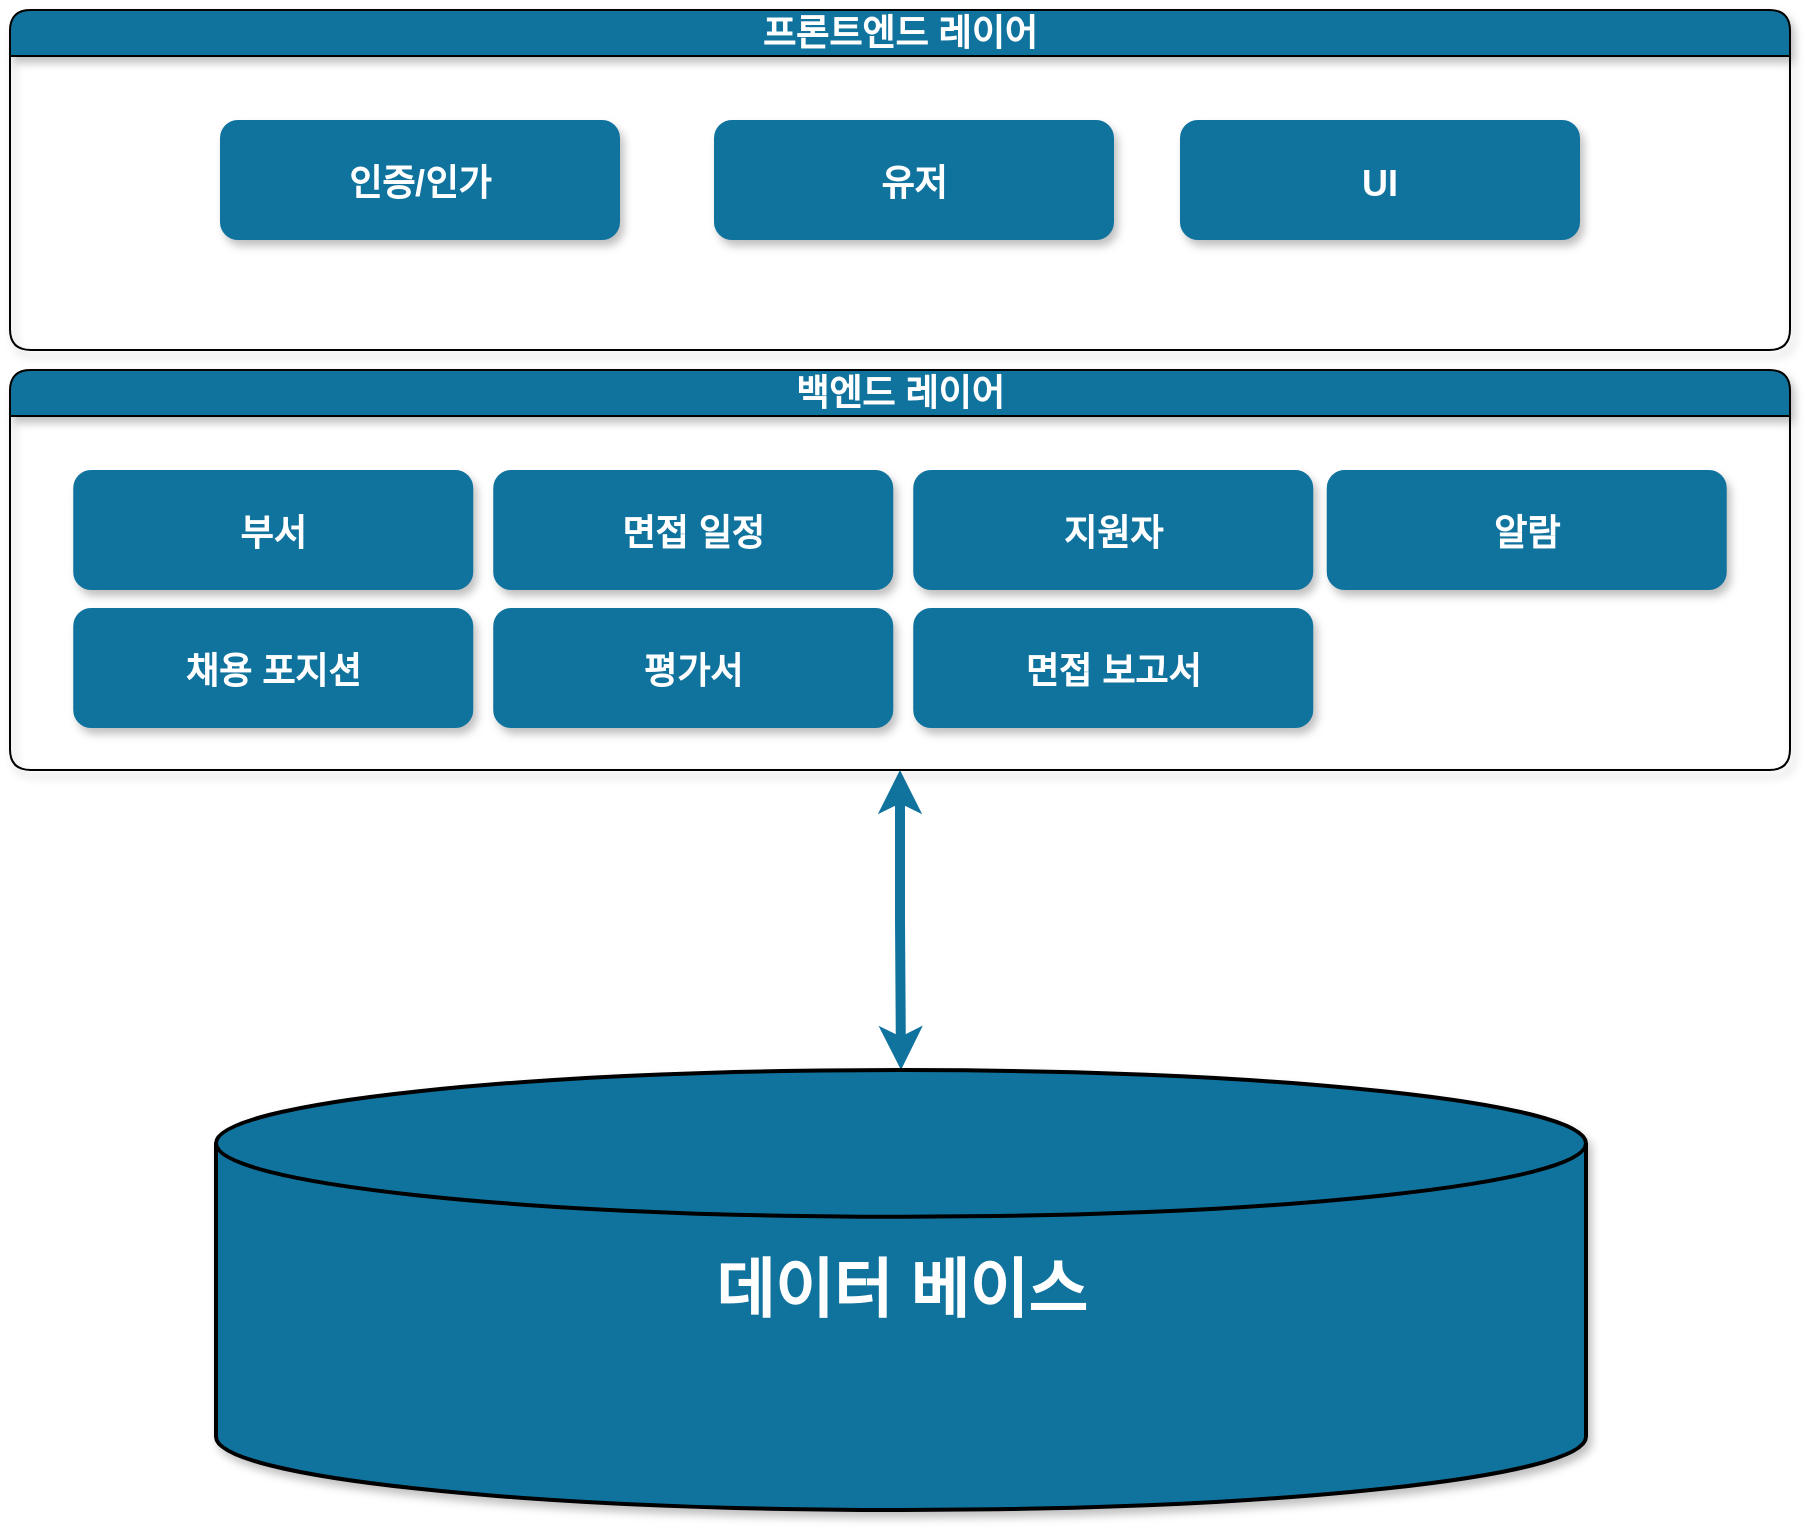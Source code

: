 <mxfile version="24.3.0" type="github" pages="6">
  <diagram name="LRIM 아키텍쳐" id="97916047-d0de-89f5-080d-49f4d83e522f">
    <mxGraphModel dx="1434" dy="746" grid="0" gridSize="10" guides="1" tooltips="1" connect="1" arrows="1" fold="1" page="1" pageScale="1.5" pageWidth="1169" pageHeight="827" background="none" math="0" shadow="0">
      <root>
        <mxCell id="0" />
        <mxCell id="1" parent="0" />
        <mxCell id="NIM_VEbQVRFdmJI060Mm-105" style="edgeStyle=orthogonalEdgeStyle;rounded=0;orthogonalLoop=1;jettySize=auto;html=1;fontFamily=Helvetica;fontSize=18;fontColor=#FFFFFF;fontStyle=1;strokeWidth=5;strokeColor=#10739e;startArrow=classic;startFill=1;" parent="1" source="NIM_VEbQVRFdmJI060Mm-93" target="NIM_VEbQVRFdmJI060Mm-104" edge="1">
          <mxGeometry relative="1" as="geometry" />
        </mxCell>
        <mxCell id="NIM_VEbQVRFdmJI060Mm-93" value="백엔드 레이어" style="swimlane;whiteSpace=wrap;html=1;rounded=1;shadow=1;align=center;verticalAlign=middle;fontFamily=Helvetica;fontSize=18;fontColor=#FFFFFF;fontStyle=1;fillColor=#10739E;gradientColor=none;" parent="1" vertex="1">
          <mxGeometry x="460" y="320" width="890" height="200" as="geometry" />
        </mxCell>
        <mxCell id="NIM_VEbQVRFdmJI060Mm-92" value="부서" style="rounded=1;fillColor=#10739E;strokeColor=none;shadow=1;gradientColor=none;fontStyle=1;fontColor=#FFFFFF;fontSize=18;" parent="NIM_VEbQVRFdmJI060Mm-93" vertex="1">
          <mxGeometry x="31.62" y="50" width="200" height="60" as="geometry" />
        </mxCell>
        <mxCell id="NIM_VEbQVRFdmJI060Mm-91" value="채용 포지션" style="rounded=1;fillColor=#10739E;strokeColor=none;shadow=1;gradientColor=none;fontStyle=1;fontColor=#FFFFFF;fontSize=18;" parent="NIM_VEbQVRFdmJI060Mm-93" vertex="1">
          <mxGeometry x="31.62" y="119" width="200" height="60" as="geometry" />
        </mxCell>
        <mxCell id="NIM_VEbQVRFdmJI060Mm-90" value="면접 일정" style="rounded=1;fillColor=#10739E;strokeColor=none;shadow=1;gradientColor=none;fontStyle=1;fontColor=#FFFFFF;fontSize=18;" parent="NIM_VEbQVRFdmJI060Mm-93" vertex="1">
          <mxGeometry x="241.62" y="50" width="200" height="60" as="geometry" />
        </mxCell>
        <mxCell id="NIM_VEbQVRFdmJI060Mm-87" value="지원자" style="rounded=1;fillColor=#10739E;strokeColor=none;shadow=1;gradientColor=none;fontStyle=1;fontColor=#FFFFFF;fontSize=18;" parent="NIM_VEbQVRFdmJI060Mm-93" vertex="1">
          <mxGeometry x="451.62" y="50" width="200" height="60" as="geometry" />
        </mxCell>
        <mxCell id="NIM_VEbQVRFdmJI060Mm-89" value="평가서" style="rounded=1;fillColor=#10739E;strokeColor=none;shadow=1;gradientColor=none;fontStyle=1;fontColor=#FFFFFF;fontSize=18;" parent="NIM_VEbQVRFdmJI060Mm-93" vertex="1">
          <mxGeometry x="241.62" y="119" width="200" height="60" as="geometry" />
        </mxCell>
        <mxCell id="NIM_VEbQVRFdmJI060Mm-88" value="면접 보고서" style="rounded=1;fillColor=#10739E;strokeColor=none;shadow=1;gradientColor=none;fontStyle=1;fontColor=#FFFFFF;fontSize=18;" parent="NIM_VEbQVRFdmJI060Mm-93" vertex="1">
          <mxGeometry x="451.62" y="119" width="200" height="60" as="geometry" />
        </mxCell>
        <mxCell id="NIM_VEbQVRFdmJI060Mm-103" value="알람" style="rounded=1;fillColor=#10739E;strokeColor=none;shadow=1;gradientColor=none;fontStyle=1;fontColor=#FFFFFF;fontSize=18;" parent="NIM_VEbQVRFdmJI060Mm-93" vertex="1">
          <mxGeometry x="658.37" y="50" width="200" height="60" as="geometry" />
        </mxCell>
        <mxCell id="NIM_VEbQVRFdmJI060Mm-94" value="프론트엔드 레이어" style="swimlane;whiteSpace=wrap;html=1;rounded=1;shadow=1;align=center;verticalAlign=middle;fontFamily=Helvetica;fontSize=18;fontColor=#FFFFFF;fontStyle=1;fillColor=#10739E;gradientColor=none;" parent="1" vertex="1">
          <mxGeometry x="460" y="140" width="890" height="170" as="geometry" />
        </mxCell>
        <mxCell id="NIM_VEbQVRFdmJI060Mm-100" value="유저" style="rounded=1;fillColor=#10739E;strokeColor=none;shadow=1;gradientColor=none;fontStyle=1;fontColor=#FFFFFF;fontSize=18;" parent="NIM_VEbQVRFdmJI060Mm-94" vertex="1">
          <mxGeometry x="352" y="55" width="200" height="60" as="geometry" />
        </mxCell>
        <mxCell id="NIM_VEbQVRFdmJI060Mm-101" value="UI" style="rounded=1;fillColor=#10739E;strokeColor=none;shadow=1;gradientColor=none;fontStyle=1;fontColor=#FFFFFF;fontSize=18;" parent="NIM_VEbQVRFdmJI060Mm-94" vertex="1">
          <mxGeometry x="585" y="55" width="200" height="60" as="geometry" />
        </mxCell>
        <mxCell id="NIM_VEbQVRFdmJI060Mm-102" value="인증/인가" style="rounded=1;fillColor=#10739E;strokeColor=none;shadow=1;gradientColor=none;fontStyle=1;fontColor=#FFFFFF;fontSize=18;" parent="NIM_VEbQVRFdmJI060Mm-94" vertex="1">
          <mxGeometry x="105" y="55" width="200" height="60" as="geometry" />
        </mxCell>
        <mxCell id="NIM_VEbQVRFdmJI060Mm-104" value="&lt;font style=&quot;font-size: 32px;&quot;&gt;데이터 베이스&lt;/font&gt;" style="strokeWidth=2;html=1;shape=mxgraph.flowchart.database;whiteSpace=wrap;rounded=1;shadow=1;align=center;verticalAlign=middle;fontFamily=Helvetica;fontSize=14;fontColor=#FFFFFF;fontStyle=1;fillColor=#10739E;gradientColor=none;" parent="1" vertex="1">
          <mxGeometry x="563" y="670" width="685" height="220" as="geometry" />
        </mxCell>
      </root>
    </mxGraphModel>
  </diagram>
  <diagram id="1nUGr0zPp9qmz3fMj35K" name="데이터베이스 모델링">
    <mxGraphModel dx="2487" dy="984" grid="0" gridSize="10" guides="1" tooltips="1" connect="1" arrows="1" fold="1" page="0" pageScale="1" pageWidth="827" pageHeight="1169" math="0" shadow="0">
      <root>
        <mxCell id="0" />
        <mxCell id="1" parent="0" />
        <mxCell id="q80R_oYoS4JvrV7CRSQb-1" value="&lt;font style=&quot;font-size: 14px; font-weight: normal;&quot;&gt;applicant&lt;/font&gt;" style="shape=table;startSize=30;container=1;collapsible=1;childLayout=tableLayout;fixedRows=1;rowLines=0;fontStyle=1;align=center;resizeLast=1;html=1;" vertex="1" parent="1">
          <mxGeometry x="220" y="70" width="220" height="960" as="geometry" />
        </mxCell>
        <mxCell id="q80R_oYoS4JvrV7CRSQb-2" value="" style="shape=tableRow;horizontal=0;startSize=0;swimlaneHead=0;swimlaneBody=0;fillColor=none;collapsible=0;dropTarget=0;points=[[0,0.5],[1,0.5]];portConstraint=eastwest;top=0;left=0;right=0;bottom=1;" vertex="1" parent="q80R_oYoS4JvrV7CRSQb-1">
          <mxGeometry y="30" width="220" height="30" as="geometry" />
        </mxCell>
        <mxCell id="q80R_oYoS4JvrV7CRSQb-3" value="PK" style="shape=partialRectangle;connectable=0;fillColor=none;top=0;left=0;bottom=0;right=0;fontStyle=1;overflow=hidden;whiteSpace=wrap;html=1;" vertex="1" parent="q80R_oYoS4JvrV7CRSQb-2">
          <mxGeometry width="30" height="30" as="geometry">
            <mxRectangle width="30" height="30" as="alternateBounds" />
          </mxGeometry>
        </mxCell>
        <mxCell id="q80R_oYoS4JvrV7CRSQb-4" value="_id" style="shape=partialRectangle;connectable=0;fillColor=none;top=0;left=0;bottom=0;right=0;align=left;spacingLeft=6;fontStyle=5;overflow=hidden;whiteSpace=wrap;html=1;" vertex="1" parent="q80R_oYoS4JvrV7CRSQb-2">
          <mxGeometry x="30" width="190" height="30" as="geometry">
            <mxRectangle width="190" height="30" as="alternateBounds" />
          </mxGeometry>
        </mxCell>
        <mxCell id="q80R_oYoS4JvrV7CRSQb-5" value="" style="shape=tableRow;horizontal=0;startSize=0;swimlaneHead=0;swimlaneBody=0;fillColor=none;collapsible=0;dropTarget=0;points=[[0,0.5],[1,0.5]];portConstraint=eastwest;top=0;left=0;right=0;bottom=0;" vertex="1" parent="q80R_oYoS4JvrV7CRSQb-1">
          <mxGeometry y="60" width="220" height="30" as="geometry" />
        </mxCell>
        <mxCell id="q80R_oYoS4JvrV7CRSQb-6" value="" style="shape=partialRectangle;connectable=0;fillColor=none;top=0;left=0;bottom=0;right=0;editable=1;overflow=hidden;whiteSpace=wrap;html=1;" vertex="1" parent="q80R_oYoS4JvrV7CRSQb-5">
          <mxGeometry width="30" height="30" as="geometry">
            <mxRectangle width="30" height="30" as="alternateBounds" />
          </mxGeometry>
        </mxCell>
        <mxCell id="q80R_oYoS4JvrV7CRSQb-7" value="name" style="shape=partialRectangle;connectable=0;fillColor=none;top=0;left=0;bottom=0;right=0;align=left;spacingLeft=6;overflow=hidden;whiteSpace=wrap;html=1;" vertex="1" parent="q80R_oYoS4JvrV7CRSQb-5">
          <mxGeometry x="30" width="190" height="30" as="geometry">
            <mxRectangle width="190" height="30" as="alternateBounds" />
          </mxGeometry>
        </mxCell>
        <mxCell id="q80R_oYoS4JvrV7CRSQb-8" value="" style="shape=tableRow;horizontal=0;startSize=0;swimlaneHead=0;swimlaneBody=0;fillColor=none;collapsible=0;dropTarget=0;points=[[0,0.5],[1,0.5]];portConstraint=eastwest;top=0;left=0;right=0;bottom=0;" vertex="1" parent="q80R_oYoS4JvrV7CRSQb-1">
          <mxGeometry y="90" width="220" height="30" as="geometry" />
        </mxCell>
        <mxCell id="q80R_oYoS4JvrV7CRSQb-9" value="" style="shape=partialRectangle;connectable=0;fillColor=none;top=0;left=0;bottom=0;right=0;editable=1;overflow=hidden;whiteSpace=wrap;html=1;" vertex="1" parent="q80R_oYoS4JvrV7CRSQb-8">
          <mxGeometry width="30" height="30" as="geometry">
            <mxRectangle width="30" height="30" as="alternateBounds" />
          </mxGeometry>
        </mxCell>
        <mxCell id="q80R_oYoS4JvrV7CRSQb-10" value="objective" style="shape=partialRectangle;connectable=0;fillColor=none;top=0;left=0;bottom=0;right=0;align=left;spacingLeft=6;overflow=hidden;whiteSpace=wrap;html=1;" vertex="1" parent="q80R_oYoS4JvrV7CRSQb-8">
          <mxGeometry x="30" width="190" height="30" as="geometry">
            <mxRectangle width="190" height="30" as="alternateBounds" />
          </mxGeometry>
        </mxCell>
        <mxCell id="q80R_oYoS4JvrV7CRSQb-11" value="" style="shape=tableRow;horizontal=0;startSize=0;swimlaneHead=0;swimlaneBody=0;fillColor=none;collapsible=0;dropTarget=0;points=[[0,0.5],[1,0.5]];portConstraint=eastwest;top=0;left=0;right=0;bottom=0;" vertex="1" parent="q80R_oYoS4JvrV7CRSQb-1">
          <mxGeometry y="120" width="220" height="30" as="geometry" />
        </mxCell>
        <mxCell id="q80R_oYoS4JvrV7CRSQb-12" value="" style="shape=partialRectangle;connectable=0;fillColor=none;top=0;left=0;bottom=0;right=0;editable=1;overflow=hidden;whiteSpace=wrap;html=1;" vertex="1" parent="q80R_oYoS4JvrV7CRSQb-11">
          <mxGeometry width="30" height="30" as="geometry">
            <mxRectangle width="30" height="30" as="alternateBounds" />
          </mxGeometry>
        </mxCell>
        <mxCell id="q80R_oYoS4JvrV7CRSQb-13" value="experience" style="shape=partialRectangle;connectable=0;fillColor=none;top=0;left=0;bottom=0;right=0;align=left;spacingLeft=6;overflow=hidden;whiteSpace=wrap;html=1;" vertex="1" parent="q80R_oYoS4JvrV7CRSQb-11">
          <mxGeometry x="30" width="190" height="30" as="geometry">
            <mxRectangle width="190" height="30" as="alternateBounds" />
          </mxGeometry>
        </mxCell>
        <mxCell id="q80R_oYoS4JvrV7CRSQb-14" value="" style="shape=tableRow;horizontal=0;startSize=0;swimlaneHead=0;swimlaneBody=0;fillColor=none;collapsible=0;dropTarget=0;points=[[0,0.5],[1,0.5]];portConstraint=eastwest;top=0;left=0;right=0;bottom=0;" vertex="1" parent="q80R_oYoS4JvrV7CRSQb-1">
          <mxGeometry y="150" width="220" height="30" as="geometry" />
        </mxCell>
        <mxCell id="q80R_oYoS4JvrV7CRSQb-15" value="" style="shape=partialRectangle;connectable=0;fillColor=none;top=0;left=0;bottom=0;right=0;editable=1;overflow=hidden;whiteSpace=wrap;html=1;" vertex="1" parent="q80R_oYoS4JvrV7CRSQb-14">
          <mxGeometry width="30" height="30" as="geometry">
            <mxRectangle width="30" height="30" as="alternateBounds" />
          </mxGeometry>
        </mxCell>
        <mxCell id="q80R_oYoS4JvrV7CRSQb-16" value="resumeResult" style="shape=partialRectangle;connectable=0;fillColor=none;top=0;left=0;bottom=0;right=0;align=left;spacingLeft=6;overflow=hidden;whiteSpace=wrap;html=1;fontColor=default;strokeColor=default;verticalAlign=middle;fontFamily=Helvetica;fontSize=12;" vertex="1" parent="q80R_oYoS4JvrV7CRSQb-14">
          <mxGeometry x="30" width="190" height="30" as="geometry">
            <mxRectangle width="190" height="30" as="alternateBounds" />
          </mxGeometry>
        </mxCell>
        <mxCell id="q80R_oYoS4JvrV7CRSQb-17" style="shape=tableRow;horizontal=0;startSize=0;swimlaneHead=0;swimlaneBody=0;fillColor=none;collapsible=0;dropTarget=0;points=[[0,0.5],[1,0.5]];portConstraint=eastwest;top=0;left=0;right=0;bottom=0;" vertex="1" parent="q80R_oYoS4JvrV7CRSQb-1">
          <mxGeometry y="180" width="220" height="30" as="geometry" />
        </mxCell>
        <mxCell id="q80R_oYoS4JvrV7CRSQb-18" style="shape=partialRectangle;connectable=0;fillColor=none;top=0;left=0;bottom=0;right=0;editable=1;overflow=hidden;whiteSpace=wrap;html=1;" vertex="1" parent="q80R_oYoS4JvrV7CRSQb-17">
          <mxGeometry width="30" height="30" as="geometry">
            <mxRectangle width="30" height="30" as="alternateBounds" />
          </mxGeometry>
        </mxCell>
        <mxCell id="q80R_oYoS4JvrV7CRSQb-19" value="interviewResult" style="shape=partialRectangle;connectable=0;fillColor=none;top=0;left=0;bottom=0;right=0;align=left;spacingLeft=6;overflow=hidden;whiteSpace=wrap;html=1;fontColor=default;strokeColor=default;verticalAlign=middle;fontFamily=Helvetica;fontSize=12;" vertex="1" parent="q80R_oYoS4JvrV7CRSQb-17">
          <mxGeometry x="30" width="190" height="30" as="geometry">
            <mxRectangle width="190" height="30" as="alternateBounds" />
          </mxGeometry>
        </mxCell>
        <mxCell id="q80R_oYoS4JvrV7CRSQb-20" style="shape=tableRow;horizontal=0;startSize=0;swimlaneHead=0;swimlaneBody=0;fillColor=none;collapsible=0;dropTarget=0;points=[[0,0.5],[1,0.5]];portConstraint=eastwest;top=0;left=0;right=0;bottom=0;" vertex="1" parent="q80R_oYoS4JvrV7CRSQb-1">
          <mxGeometry y="210" width="220" height="30" as="geometry" />
        </mxCell>
        <mxCell id="q80R_oYoS4JvrV7CRSQb-21" style="shape=partialRectangle;connectable=0;fillColor=none;top=0;left=0;bottom=0;right=0;editable=1;overflow=hidden;whiteSpace=wrap;html=1;" vertex="1" parent="q80R_oYoS4JvrV7CRSQb-20">
          <mxGeometry width="30" height="30" as="geometry">
            <mxRectangle width="30" height="30" as="alternateBounds" />
          </mxGeometry>
        </mxCell>
        <mxCell id="q80R_oYoS4JvrV7CRSQb-22" value="birthday" style="shape=partialRectangle;connectable=0;fillColor=none;top=0;left=0;bottom=0;right=0;align=left;spacingLeft=6;overflow=hidden;whiteSpace=wrap;html=1;" vertex="1" parent="q80R_oYoS4JvrV7CRSQb-20">
          <mxGeometry x="30" width="190" height="30" as="geometry">
            <mxRectangle width="190" height="30" as="alternateBounds" />
          </mxGeometry>
        </mxCell>
        <mxCell id="q80R_oYoS4JvrV7CRSQb-23" value="" style="shape=tableRow;horizontal=0;startSize=0;swimlaneHead=0;swimlaneBody=0;fillColor=none;collapsible=0;dropTarget=0;points=[[0,0.5],[1,0.5]];portConstraint=eastwest;top=0;left=0;right=0;bottom=0;" vertex="1" parent="q80R_oYoS4JvrV7CRSQb-1">
          <mxGeometry y="240" width="220" height="30" as="geometry" />
        </mxCell>
        <mxCell id="q80R_oYoS4JvrV7CRSQb-24" value="" style="shape=partialRectangle;connectable=0;fillColor=none;top=0;left=0;bottom=0;right=0;editable=1;overflow=hidden;whiteSpace=wrap;html=1;" vertex="1" parent="q80R_oYoS4JvrV7CRSQb-23">
          <mxGeometry width="30" height="30" as="geometry">
            <mxRectangle width="30" height="30" as="alternateBounds" />
          </mxGeometry>
        </mxCell>
        <mxCell id="q80R_oYoS4JvrV7CRSQb-25" value="email" style="shape=partialRectangle;connectable=0;fillColor=none;top=0;left=0;bottom=0;right=0;align=left;spacingLeft=6;overflow=hidden;whiteSpace=wrap;html=1;" vertex="1" parent="q80R_oYoS4JvrV7CRSQb-23">
          <mxGeometry x="30" width="190" height="30" as="geometry">
            <mxRectangle width="190" height="30" as="alternateBounds" />
          </mxGeometry>
        </mxCell>
        <mxCell id="q80R_oYoS4JvrV7CRSQb-26" value="" style="shape=tableRow;horizontal=0;startSize=0;swimlaneHead=0;swimlaneBody=0;fillColor=none;collapsible=0;dropTarget=0;points=[[0,0.5],[1,0.5]];portConstraint=eastwest;top=0;left=0;right=0;bottom=0;" vertex="1" parent="q80R_oYoS4JvrV7CRSQb-1">
          <mxGeometry y="270" width="220" height="30" as="geometry" />
        </mxCell>
        <mxCell id="q80R_oYoS4JvrV7CRSQb-27" value="" style="shape=partialRectangle;connectable=0;fillColor=none;top=0;left=0;bottom=0;right=0;editable=1;overflow=hidden;whiteSpace=wrap;html=1;" vertex="1" parent="q80R_oYoS4JvrV7CRSQb-26">
          <mxGeometry width="30" height="30" as="geometry">
            <mxRectangle width="30" height="30" as="alternateBounds" />
          </mxGeometry>
        </mxCell>
        <mxCell id="q80R_oYoS4JvrV7CRSQb-28" value="phone" style="shape=partialRectangle;connectable=0;fillColor=none;top=0;left=0;bottom=0;right=0;align=left;spacingLeft=6;overflow=hidden;whiteSpace=wrap;html=1;" vertex="1" parent="q80R_oYoS4JvrV7CRSQb-26">
          <mxGeometry x="30" width="190" height="30" as="geometry">
            <mxRectangle width="190" height="30" as="alternateBounds" />
          </mxGeometry>
        </mxCell>
        <mxCell id="q80R_oYoS4JvrV7CRSQb-29" value="" style="shape=tableRow;horizontal=0;startSize=0;swimlaneHead=0;swimlaneBody=0;fillColor=none;collapsible=0;dropTarget=0;points=[[0,0.5],[1,0.5]];portConstraint=eastwest;top=0;left=0;right=0;bottom=0;" vertex="1" parent="q80R_oYoS4JvrV7CRSQb-1">
          <mxGeometry y="300" width="220" height="30" as="geometry" />
        </mxCell>
        <mxCell id="q80R_oYoS4JvrV7CRSQb-30" value="" style="shape=partialRectangle;connectable=0;fillColor=none;top=0;left=0;bottom=0;right=0;editable=1;overflow=hidden;whiteSpace=wrap;html=1;" vertex="1" parent="q80R_oYoS4JvrV7CRSQb-29">
          <mxGeometry width="30" height="30" as="geometry">
            <mxRectangle width="30" height="30" as="alternateBounds" />
          </mxGeometry>
        </mxCell>
        <mxCell id="q80R_oYoS4JvrV7CRSQb-31" value="resumePath" style="shape=partialRectangle;connectable=0;fillColor=none;top=0;left=0;bottom=0;right=0;align=left;spacingLeft=6;overflow=hidden;whiteSpace=wrap;html=1;" vertex="1" parent="q80R_oYoS4JvrV7CRSQb-29">
          <mxGeometry x="30" width="190" height="30" as="geometry">
            <mxRectangle width="190" height="30" as="alternateBounds" />
          </mxGeometry>
        </mxCell>
        <mxCell id="q80R_oYoS4JvrV7CRSQb-32" value="" style="shape=tableRow;horizontal=0;startSize=0;swimlaneHead=0;swimlaneBody=0;fillColor=none;collapsible=0;dropTarget=0;points=[[0,0.5],[1,0.5]];portConstraint=eastwest;top=0;left=0;right=0;bottom=0;" vertex="1" parent="q80R_oYoS4JvrV7CRSQb-1">
          <mxGeometry y="330" width="220" height="30" as="geometry" />
        </mxCell>
        <mxCell id="q80R_oYoS4JvrV7CRSQb-33" value="" style="shape=partialRectangle;connectable=0;fillColor=none;top=0;left=0;bottom=0;right=0;editable=1;overflow=hidden;whiteSpace=wrap;html=1;" vertex="1" parent="q80R_oYoS4JvrV7CRSQb-32">
          <mxGeometry width="30" height="30" as="geometry">
            <mxRectangle width="30" height="30" as="alternateBounds" />
          </mxGeometry>
        </mxCell>
        <mxCell id="q80R_oYoS4JvrV7CRSQb-34" value="portfolioPath" style="shape=partialRectangle;connectable=0;fillColor=none;top=0;left=0;bottom=0;right=0;align=left;spacingLeft=6;overflow=hidden;whiteSpace=wrap;html=1;" vertex="1" parent="q80R_oYoS4JvrV7CRSQb-32">
          <mxGeometry x="30" width="190" height="30" as="geometry">
            <mxRectangle width="190" height="30" as="alternateBounds" />
          </mxGeometry>
        </mxCell>
        <mxCell id="q80R_oYoS4JvrV7CRSQb-35" value="" style="shape=tableRow;horizontal=0;startSize=0;swimlaneHead=0;swimlaneBody=0;fillColor=none;collapsible=0;dropTarget=0;points=[[0,0.5],[1,0.5]];portConstraint=eastwest;top=0;left=0;right=0;bottom=0;" vertex="1" parent="q80R_oYoS4JvrV7CRSQb-1">
          <mxGeometry y="360" width="220" height="30" as="geometry" />
        </mxCell>
        <mxCell id="q80R_oYoS4JvrV7CRSQb-36" value="" style="shape=partialRectangle;connectable=0;fillColor=none;top=0;left=0;bottom=0;right=0;editable=1;overflow=hidden;whiteSpace=wrap;html=1;" vertex="1" parent="q80R_oYoS4JvrV7CRSQb-35">
          <mxGeometry width="30" height="30" as="geometry">
            <mxRectangle width="30" height="30" as="alternateBounds" />
          </mxGeometry>
        </mxCell>
        <mxCell id="q80R_oYoS4JvrV7CRSQb-37" value="isAgree" style="shape=partialRectangle;connectable=0;fillColor=none;top=0;left=0;bottom=0;right=0;align=left;spacingLeft=6;overflow=hidden;whiteSpace=wrap;html=1;" vertex="1" parent="q80R_oYoS4JvrV7CRSQb-35">
          <mxGeometry x="30" width="190" height="30" as="geometry">
            <mxRectangle width="190" height="30" as="alternateBounds" />
          </mxGeometry>
        </mxCell>
        <mxCell id="q80R_oYoS4JvrV7CRSQb-284" style="shape=tableRow;horizontal=0;startSize=0;swimlaneHead=0;swimlaneBody=0;fillColor=none;collapsible=0;dropTarget=0;points=[[0,0.5],[1,0.5]];portConstraint=eastwest;top=0;left=0;right=0;bottom=0;" vertex="1" parent="q80R_oYoS4JvrV7CRSQb-1">
          <mxGeometry y="390" width="220" height="30" as="geometry" />
        </mxCell>
        <mxCell id="q80R_oYoS4JvrV7CRSQb-285" style="shape=partialRectangle;connectable=0;fillColor=none;top=0;left=0;bottom=0;right=0;editable=1;overflow=hidden;whiteSpace=wrap;html=1;" vertex="1" parent="q80R_oYoS4JvrV7CRSQb-284">
          <mxGeometry width="30" height="30" as="geometry">
            <mxRectangle width="30" height="30" as="alternateBounds" />
          </mxGeometry>
        </mxCell>
        <mxCell id="q80R_oYoS4JvrV7CRSQb-286" value="&lt;div style=&quot;line-height: 120%;&quot;&gt;&lt;span style=&quot;background-color: rgb(255, 255, 255);&quot;&gt;&lt;font style=&quot;font-size: 12px;&quot; face=&quot;Helvetica&quot;&gt;isOptionalAgree&lt;/font&gt;&lt;/span&gt;&lt;/div&gt;" style="shape=partialRectangle;connectable=0;fillColor=none;top=0;left=0;bottom=0;right=0;align=left;spacingLeft=6;overflow=hidden;whiteSpace=wrap;html=1;strokeColor=default;verticalAlign=middle;fontFamily=Helvetica;fontSize=12;fontColor=default;" vertex="1" parent="q80R_oYoS4JvrV7CRSQb-284">
          <mxGeometry x="30" width="190" height="30" as="geometry">
            <mxRectangle width="190" height="30" as="alternateBounds" />
          </mxGeometry>
        </mxCell>
        <mxCell id="q80R_oYoS4JvrV7CRSQb-287" style="shape=tableRow;horizontal=0;startSize=0;swimlaneHead=0;swimlaneBody=0;fillColor=none;collapsible=0;dropTarget=0;points=[[0,0.5],[1,0.5]];portConstraint=eastwest;top=0;left=0;right=0;bottom=0;" vertex="1" parent="q80R_oYoS4JvrV7CRSQb-1">
          <mxGeometry y="420" width="220" height="30" as="geometry" />
        </mxCell>
        <mxCell id="q80R_oYoS4JvrV7CRSQb-288" style="shape=partialRectangle;connectable=0;fillColor=none;top=0;left=0;bottom=0;right=0;editable=1;overflow=hidden;whiteSpace=wrap;html=1;" vertex="1" parent="q80R_oYoS4JvrV7CRSQb-287">
          <mxGeometry width="30" height="30" as="geometry">
            <mxRectangle width="30" height="30" as="alternateBounds" />
          </mxGeometry>
        </mxCell>
        <mxCell id="q80R_oYoS4JvrV7CRSQb-289" value="&lt;div style=&quot;line-height: 19px;&quot;&gt;&lt;span style=&quot;background-color: rgb(255, 255, 255);&quot;&gt;&lt;font face=&quot;Helvetica&quot;&gt;isSensitiveAgree&lt;/font&gt;&lt;/span&gt;&lt;/div&gt;" style="shape=partialRectangle;connectable=0;fillColor=none;top=0;left=0;bottom=0;right=0;align=left;spacingLeft=6;overflow=hidden;whiteSpace=wrap;html=1;strokeColor=default;verticalAlign=middle;fontFamily=Helvetica;fontSize=12;fontColor=default;" vertex="1" parent="q80R_oYoS4JvrV7CRSQb-287">
          <mxGeometry x="30" width="190" height="30" as="geometry">
            <mxRectangle width="190" height="30" as="alternateBounds" />
          </mxGeometry>
        </mxCell>
        <mxCell id="q80R_oYoS4JvrV7CRSQb-38" value="" style="shape=tableRow;horizontal=0;startSize=0;swimlaneHead=0;swimlaneBody=0;fillColor=none;collapsible=0;dropTarget=0;points=[[0,0.5],[1,0.5]];portConstraint=eastwest;top=0;left=0;right=0;bottom=0;" vertex="1" parent="q80R_oYoS4JvrV7CRSQb-1">
          <mxGeometry y="450" width="220" height="30" as="geometry" />
        </mxCell>
        <mxCell id="q80R_oYoS4JvrV7CRSQb-39" value="" style="shape=partialRectangle;connectable=0;fillColor=none;top=0;left=0;bottom=0;right=0;editable=1;overflow=hidden;whiteSpace=wrap;html=1;" vertex="1" parent="q80R_oYoS4JvrV7CRSQb-38">
          <mxGeometry width="30" height="30" as="geometry">
            <mxRectangle width="30" height="30" as="alternateBounds" />
          </mxGeometry>
        </mxCell>
        <mxCell id="q80R_oYoS4JvrV7CRSQb-40" value="interviewDate" style="shape=partialRectangle;connectable=0;fillColor=none;top=0;left=0;bottom=0;right=0;align=left;spacingLeft=6;overflow=hidden;whiteSpace=wrap;html=1;" vertex="1" parent="q80R_oYoS4JvrV7CRSQb-38">
          <mxGeometry x="30" width="190" height="30" as="geometry">
            <mxRectangle width="190" height="30" as="alternateBounds" />
          </mxGeometry>
        </mxCell>
        <mxCell id="q80R_oYoS4JvrV7CRSQb-41" value="" style="shape=tableRow;horizontal=0;startSize=0;swimlaneHead=0;swimlaneBody=0;fillColor=none;collapsible=0;dropTarget=0;points=[[0,0.5],[1,0.5]];portConstraint=eastwest;top=0;left=0;right=0;bottom=0;" vertex="1" parent="q80R_oYoS4JvrV7CRSQb-1">
          <mxGeometry y="480" width="220" height="30" as="geometry" />
        </mxCell>
        <mxCell id="q80R_oYoS4JvrV7CRSQb-42" value="" style="shape=partialRectangle;connectable=0;fillColor=none;top=0;left=0;bottom=0;right=0;editable=1;overflow=hidden;whiteSpace=wrap;html=1;" vertex="1" parent="q80R_oYoS4JvrV7CRSQb-41">
          <mxGeometry width="30" height="30" as="geometry">
            <mxRectangle width="30" height="30" as="alternateBounds" />
          </mxGeometry>
        </mxCell>
        <mxCell id="q80R_oYoS4JvrV7CRSQb-43" value="workStartDate" style="shape=partialRectangle;connectable=0;fillColor=none;top=0;left=0;bottom=0;right=0;align=left;spacingLeft=6;overflow=hidden;whiteSpace=wrap;html=1;" vertex="1" parent="q80R_oYoS4JvrV7CRSQb-41">
          <mxGeometry x="30" width="190" height="30" as="geometry">
            <mxRectangle width="190" height="30" as="alternateBounds" />
          </mxGeometry>
        </mxCell>
        <mxCell id="q80R_oYoS4JvrV7CRSQb-44" value="" style="shape=tableRow;horizontal=0;startSize=0;swimlaneHead=0;swimlaneBody=0;fillColor=none;collapsible=0;dropTarget=0;points=[[0,0.5],[1,0.5]];portConstraint=eastwest;top=0;left=0;right=0;bottom=0;" vertex="1" parent="q80R_oYoS4JvrV7CRSQb-1">
          <mxGeometry y="510" width="220" height="30" as="geometry" />
        </mxCell>
        <mxCell id="q80R_oYoS4JvrV7CRSQb-45" value="" style="shape=partialRectangle;connectable=0;fillColor=none;top=0;left=0;bottom=0;right=0;editable=1;overflow=hidden;whiteSpace=wrap;html=1;" vertex="1" parent="q80R_oYoS4JvrV7CRSQb-44">
          <mxGeometry width="30" height="30" as="geometry">
            <mxRectangle width="30" height="30" as="alternateBounds" />
          </mxGeometry>
        </mxCell>
        <mxCell id="q80R_oYoS4JvrV7CRSQb-46" value="presentationDate" style="shape=partialRectangle;connectable=0;fillColor=none;top=0;left=0;bottom=0;right=0;align=left;spacingLeft=6;overflow=hidden;whiteSpace=wrap;html=1;" vertex="1" parent="q80R_oYoS4JvrV7CRSQb-44">
          <mxGeometry x="30" width="190" height="30" as="geometry">
            <mxRectangle width="190" height="30" as="alternateBounds" />
          </mxGeometry>
        </mxCell>
        <mxCell id="q80R_oYoS4JvrV7CRSQb-47" value="" style="shape=tableRow;horizontal=0;startSize=0;swimlaneHead=0;swimlaneBody=0;fillColor=none;collapsible=0;dropTarget=0;points=[[0,0.5],[1,0.5]];portConstraint=eastwest;top=0;left=0;right=0;bottom=0;" vertex="1" parent="q80R_oYoS4JvrV7CRSQb-1">
          <mxGeometry y="540" width="220" height="30" as="geometry" />
        </mxCell>
        <mxCell id="q80R_oYoS4JvrV7CRSQb-48" value="" style="shape=partialRectangle;connectable=0;fillColor=none;top=0;left=0;bottom=0;right=0;editable=1;overflow=hidden;whiteSpace=wrap;html=1;" vertex="1" parent="q80R_oYoS4JvrV7CRSQb-47">
          <mxGeometry width="30" height="30" as="geometry">
            <mxRectangle width="30" height="30" as="alternateBounds" />
          </mxGeometry>
        </mxCell>
        <mxCell id="q80R_oYoS4JvrV7CRSQb-49" value="report" style="shape=partialRectangle;connectable=0;fillColor=none;top=0;left=0;bottom=0;right=0;align=left;spacingLeft=6;overflow=hidden;whiteSpace=wrap;html=1;" vertex="1" parent="q80R_oYoS4JvrV7CRSQb-47">
          <mxGeometry x="30" width="190" height="30" as="geometry">
            <mxRectangle width="190" height="30" as="alternateBounds" />
          </mxGeometry>
        </mxCell>
        <mxCell id="q80R_oYoS4JvrV7CRSQb-50" style="shape=tableRow;horizontal=0;startSize=0;swimlaneHead=0;swimlaneBody=0;fillColor=none;collapsible=0;dropTarget=0;points=[[0,0.5],[1,0.5]];portConstraint=eastwest;top=0;left=0;right=0;bottom=0;" vertex="1" parent="q80R_oYoS4JvrV7CRSQb-1">
          <mxGeometry y="570" width="220" height="30" as="geometry" />
        </mxCell>
        <mxCell id="q80R_oYoS4JvrV7CRSQb-51" style="shape=partialRectangle;connectable=0;fillColor=none;top=0;left=0;bottom=0;right=0;editable=1;overflow=hidden;whiteSpace=wrap;html=1;" vertex="1" parent="q80R_oYoS4JvrV7CRSQb-50">
          <mxGeometry width="30" height="30" as="geometry">
            <mxRectangle width="30" height="30" as="alternateBounds" />
          </mxGeometry>
        </mxCell>
        <mxCell id="q80R_oYoS4JvrV7CRSQb-52" value="stage&amp;nbsp;" style="shape=partialRectangle;connectable=0;fillColor=none;top=0;left=0;bottom=0;right=0;align=left;spacingLeft=6;overflow=hidden;whiteSpace=wrap;html=1;" vertex="1" parent="q80R_oYoS4JvrV7CRSQb-50">
          <mxGeometry x="30" width="190" height="30" as="geometry">
            <mxRectangle width="190" height="30" as="alternateBounds" />
          </mxGeometry>
        </mxCell>
        <mxCell id="q80R_oYoS4JvrV7CRSQb-290" style="shape=tableRow;horizontal=0;startSize=0;swimlaneHead=0;swimlaneBody=0;fillColor=none;collapsible=0;dropTarget=0;points=[[0,0.5],[1,0.5]];portConstraint=eastwest;top=0;left=0;right=0;bottom=0;" vertex="1" parent="q80R_oYoS4JvrV7CRSQb-1">
          <mxGeometry y="600" width="220" height="30" as="geometry" />
        </mxCell>
        <mxCell id="q80R_oYoS4JvrV7CRSQb-291" style="shape=partialRectangle;connectable=0;fillColor=none;top=0;left=0;bottom=0;right=0;editable=1;overflow=hidden;whiteSpace=wrap;html=1;" vertex="1" parent="q80R_oYoS4JvrV7CRSQb-290">
          <mxGeometry width="30" height="30" as="geometry">
            <mxRectangle width="30" height="30" as="alternateBounds" />
          </mxGeometry>
        </mxCell>
        <mxCell id="q80R_oYoS4JvrV7CRSQb-292" value="&lt;div style=&quot;line-height: 19px;&quot;&gt;&lt;font style=&quot;background-color: rgb(255, 255, 255);&quot; face=&quot;Helvetica&quot;&gt;previousStage&lt;/font&gt;&lt;/div&gt;" style="shape=partialRectangle;connectable=0;fillColor=none;top=0;left=0;bottom=0;right=0;align=left;spacingLeft=6;overflow=hidden;whiteSpace=wrap;html=1;" vertex="1" parent="q80R_oYoS4JvrV7CRSQb-290">
          <mxGeometry x="30" width="190" height="30" as="geometry">
            <mxRectangle width="190" height="30" as="alternateBounds" />
          </mxGeometry>
        </mxCell>
        <mxCell id="q80R_oYoS4JvrV7CRSQb-53" value="" style="shape=tableRow;horizontal=0;startSize=0;swimlaneHead=0;swimlaneBody=0;fillColor=none;collapsible=0;dropTarget=0;points=[[0,0.5],[1,0.5]];portConstraint=eastwest;top=0;left=0;right=0;bottom=0;" vertex="1" parent="q80R_oYoS4JvrV7CRSQb-1">
          <mxGeometry y="630" width="220" height="30" as="geometry" />
        </mxCell>
        <mxCell id="q80R_oYoS4JvrV7CRSQb-54" value="" style="shape=partialRectangle;connectable=0;fillColor=none;top=0;left=0;bottom=0;right=0;editable=1;overflow=hidden;whiteSpace=wrap;html=1;" vertex="1" parent="q80R_oYoS4JvrV7CRSQb-53">
          <mxGeometry width="30" height="30" as="geometry">
            <mxRectangle width="30" height="30" as="alternateBounds" />
          </mxGeometry>
        </mxCell>
        <mxCell id="q80R_oYoS4JvrV7CRSQb-55" value="firstEvaluation[]" style="shape=partialRectangle;connectable=0;fillColor=none;top=0;left=0;bottom=0;right=0;align=left;spacingLeft=6;overflow=hidden;whiteSpace=wrap;html=1;" vertex="1" parent="q80R_oYoS4JvrV7CRSQb-53">
          <mxGeometry x="30" width="190" height="30" as="geometry">
            <mxRectangle width="190" height="30" as="alternateBounds" />
          </mxGeometry>
        </mxCell>
        <mxCell id="q80R_oYoS4JvrV7CRSQb-56" style="shape=tableRow;horizontal=0;startSize=0;swimlaneHead=0;swimlaneBody=0;fillColor=none;collapsible=0;dropTarget=0;points=[[0,0.5],[1,0.5]];portConstraint=eastwest;top=0;left=0;right=0;bottom=0;" vertex="1" parent="q80R_oYoS4JvrV7CRSQb-1">
          <mxGeometry y="660" width="220" height="30" as="geometry" />
        </mxCell>
        <mxCell id="q80R_oYoS4JvrV7CRSQb-57" style="shape=partialRectangle;connectable=0;fillColor=none;top=0;left=0;bottom=0;right=0;editable=1;overflow=hidden;whiteSpace=wrap;html=1;" vertex="1" parent="q80R_oYoS4JvrV7CRSQb-56">
          <mxGeometry width="30" height="30" as="geometry">
            <mxRectangle width="30" height="30" as="alternateBounds" />
          </mxGeometry>
        </mxCell>
        <mxCell id="q80R_oYoS4JvrV7CRSQb-58" value="secondEvaluation[]" style="shape=partialRectangle;connectable=0;fillColor=none;top=0;left=0;bottom=0;right=0;align=left;spacingLeft=6;overflow=hidden;whiteSpace=wrap;html=1;" vertex="1" parent="q80R_oYoS4JvrV7CRSQb-56">
          <mxGeometry x="30" width="190" height="30" as="geometry">
            <mxRectangle width="190" height="30" as="alternateBounds" />
          </mxGeometry>
        </mxCell>
        <mxCell id="q80R_oYoS4JvrV7CRSQb-59" value="" style="shape=tableRow;horizontal=0;startSize=0;swimlaneHead=0;swimlaneBody=0;fillColor=none;collapsible=0;dropTarget=0;points=[[0,0.5],[1,0.5]];portConstraint=eastwest;top=0;left=0;right=0;bottom=0;" vertex="1" parent="q80R_oYoS4JvrV7CRSQb-1">
          <mxGeometry y="690" width="220" height="30" as="geometry" />
        </mxCell>
        <mxCell id="q80R_oYoS4JvrV7CRSQb-60" value="" style="shape=partialRectangle;connectable=0;fillColor=none;top=0;left=0;bottom=0;right=0;editable=1;overflow=hidden;whiteSpace=wrap;html=1;" vertex="1" parent="q80R_oYoS4JvrV7CRSQb-59">
          <mxGeometry width="30" height="30" as="geometry">
            <mxRectangle width="30" height="30" as="alternateBounds" />
          </mxGeometry>
        </mxCell>
        <mxCell id="q80R_oYoS4JvrV7CRSQb-61" value="interviewer[]" style="shape=partialRectangle;connectable=0;fillColor=#FFFFFF;top=0;left=0;bottom=0;right=0;align=left;spacingLeft=6;overflow=hidden;whiteSpace=wrap;html=1;strokeColor=#b85450;" vertex="1" parent="q80R_oYoS4JvrV7CRSQb-59">
          <mxGeometry x="30" width="190" height="30" as="geometry">
            <mxRectangle width="190" height="30" as="alternateBounds" />
          </mxGeometry>
        </mxCell>
        <mxCell id="q80R_oYoS4JvrV7CRSQb-62" value="" style="shape=tableRow;horizontal=0;startSize=0;swimlaneHead=0;swimlaneBody=0;fillColor=none;collapsible=0;dropTarget=0;points=[[0,0.5],[1,0.5]];portConstraint=eastwest;top=0;left=0;right=0;bottom=0;" vertex="1" parent="q80R_oYoS4JvrV7CRSQb-1">
          <mxGeometry y="720" width="220" height="30" as="geometry" />
        </mxCell>
        <mxCell id="q80R_oYoS4JvrV7CRSQb-63" value="" style="shape=partialRectangle;connectable=0;fillColor=none;top=0;left=0;bottom=0;right=0;editable=1;overflow=hidden;whiteSpace=wrap;html=1;" vertex="1" parent="q80R_oYoS4JvrV7CRSQb-62">
          <mxGeometry width="30" height="30" as="geometry">
            <mxRectangle width="30" height="30" as="alternateBounds" />
          </mxGeometry>
        </mxCell>
        <mxCell id="q80R_oYoS4JvrV7CRSQb-64" value="evaluator[]" style="shape=partialRectangle;connectable=0;fillColor=#FFFFFF;top=0;left=0;bottom=0;right=0;align=left;spacingLeft=6;overflow=hidden;whiteSpace=wrap;html=1;strokeColor=#b85450;" vertex="1" parent="q80R_oYoS4JvrV7CRSQb-62">
          <mxGeometry x="30" width="190" height="30" as="geometry">
            <mxRectangle width="190" height="30" as="alternateBounds" />
          </mxGeometry>
        </mxCell>
        <mxCell id="q80R_oYoS4JvrV7CRSQb-65" value="" style="shape=tableRow;horizontal=0;startSize=0;swimlaneHead=0;swimlaneBody=0;fillColor=none;collapsible=0;dropTarget=0;points=[[0,0.5],[1,0.5]];portConstraint=eastwest;top=0;left=0;right=0;bottom=0;" vertex="1" parent="q80R_oYoS4JvrV7CRSQb-1">
          <mxGeometry y="750" width="220" height="30" as="geometry" />
        </mxCell>
        <mxCell id="q80R_oYoS4JvrV7CRSQb-66" value="" style="shape=partialRectangle;connectable=0;fillColor=none;top=0;left=0;bottom=0;right=0;editable=1;overflow=hidden;whiteSpace=wrap;html=1;" vertex="1" parent="q80R_oYoS4JvrV7CRSQb-65">
          <mxGeometry width="30" height="30" as="geometry">
            <mxRectangle width="30" height="30" as="alternateBounds" />
          </mxGeometry>
        </mxCell>
        <mxCell id="q80R_oYoS4JvrV7CRSQb-67" value="&lt;u&gt;start&lt;span style=&quot;white-space: pre;&quot;&gt;&#x9;&lt;/span&gt;&lt;/u&gt;" style="shape=partialRectangle;connectable=0;fillColor=none;top=0;left=0;bottom=0;right=0;align=left;spacingLeft=6;overflow=hidden;whiteSpace=wrap;html=1;" vertex="1" parent="q80R_oYoS4JvrV7CRSQb-65">
          <mxGeometry x="30" width="190" height="30" as="geometry">
            <mxRectangle width="190" height="30" as="alternateBounds" />
          </mxGeometry>
        </mxCell>
        <mxCell id="q80R_oYoS4JvrV7CRSQb-68" value="" style="shape=tableRow;horizontal=0;startSize=0;swimlaneHead=0;swimlaneBody=0;fillColor=none;collapsible=0;dropTarget=0;points=[[0,0.5],[1,0.5]];portConstraint=eastwest;top=0;left=0;right=0;bottom=0;" vertex="1" parent="q80R_oYoS4JvrV7CRSQb-1">
          <mxGeometry y="780" width="220" height="30" as="geometry" />
        </mxCell>
        <mxCell id="q80R_oYoS4JvrV7CRSQb-69" value="" style="shape=partialRectangle;connectable=0;fillColor=none;top=0;left=0;bottom=0;right=0;editable=1;overflow=hidden;whiteSpace=wrap;html=1;" vertex="1" parent="q80R_oYoS4JvrV7CRSQb-68">
          <mxGeometry width="30" height="30" as="geometry">
            <mxRectangle width="30" height="30" as="alternateBounds" />
          </mxGeometry>
        </mxCell>
        <mxCell id="q80R_oYoS4JvrV7CRSQb-70" value="&lt;u&gt;end&lt;/u&gt;" style="shape=partialRectangle;connectable=0;fillColor=none;top=0;left=0;bottom=0;right=0;align=left;spacingLeft=6;overflow=hidden;whiteSpace=wrap;html=1;" vertex="1" parent="q80R_oYoS4JvrV7CRSQb-68">
          <mxGeometry x="30" width="190" height="30" as="geometry">
            <mxRectangle width="190" height="30" as="alternateBounds" />
          </mxGeometry>
        </mxCell>
        <mxCell id="q80R_oYoS4JvrV7CRSQb-71" style="shape=tableRow;horizontal=0;startSize=0;swimlaneHead=0;swimlaneBody=0;fillColor=none;collapsible=0;dropTarget=0;points=[[0,0.5],[1,0.5]];portConstraint=eastwest;top=0;left=0;right=0;bottom=0;" vertex="1" parent="q80R_oYoS4JvrV7CRSQb-1">
          <mxGeometry y="810" width="220" height="30" as="geometry" />
        </mxCell>
        <mxCell id="q80R_oYoS4JvrV7CRSQb-72" style="shape=partialRectangle;connectable=0;fillColor=none;top=0;left=0;bottom=0;right=0;editable=1;overflow=hidden;whiteSpace=wrap;html=1;" vertex="1" parent="q80R_oYoS4JvrV7CRSQb-71">
          <mxGeometry width="30" height="30" as="geometry">
            <mxRectangle width="30" height="30" as="alternateBounds" />
          </mxGeometry>
        </mxCell>
        <mxCell id="q80R_oYoS4JvrV7CRSQb-73" value="essentialAlramPerson" style="shape=partialRectangle;connectable=0;fillColor=none;top=0;left=0;bottom=0;right=0;align=left;spacingLeft=6;overflow=hidden;whiteSpace=wrap;html=1;" vertex="1" parent="q80R_oYoS4JvrV7CRSQb-71">
          <mxGeometry x="30" width="190" height="30" as="geometry">
            <mxRectangle width="190" height="30" as="alternateBounds" />
          </mxGeometry>
        </mxCell>
        <mxCell id="q80R_oYoS4JvrV7CRSQb-74" style="shape=tableRow;horizontal=0;startSize=0;swimlaneHead=0;swimlaneBody=0;fillColor=none;collapsible=0;dropTarget=0;points=[[0,0.5],[1,0.5]];portConstraint=eastwest;top=0;left=0;right=0;bottom=0;" vertex="1" parent="q80R_oYoS4JvrV7CRSQb-1">
          <mxGeometry y="840" width="220" height="30" as="geometry" />
        </mxCell>
        <mxCell id="q80R_oYoS4JvrV7CRSQb-75" style="shape=partialRectangle;connectable=0;fillColor=none;top=0;left=0;bottom=0;right=0;editable=1;overflow=hidden;whiteSpace=wrap;html=1;" vertex="1" parent="q80R_oYoS4JvrV7CRSQb-74">
          <mxGeometry width="30" height="30" as="geometry">
            <mxRectangle width="30" height="30" as="alternateBounds" />
          </mxGeometry>
        </mxCell>
        <mxCell id="q80R_oYoS4JvrV7CRSQb-76" value="employeeType&amp;nbsp;" style="shape=partialRectangle;connectable=0;fillColor=none;top=0;left=0;bottom=0;right=0;align=left;spacingLeft=6;overflow=hidden;whiteSpace=wrap;html=1;" vertex="1" parent="q80R_oYoS4JvrV7CRSQb-74">
          <mxGeometry x="30" width="190" height="30" as="geometry">
            <mxRectangle width="190" height="30" as="alternateBounds" />
          </mxGeometry>
        </mxCell>
        <mxCell id="q80R_oYoS4JvrV7CRSQb-293" style="shape=tableRow;horizontal=0;startSize=0;swimlaneHead=0;swimlaneBody=0;fillColor=none;collapsible=0;dropTarget=0;points=[[0,0.5],[1,0.5]];portConstraint=eastwest;top=0;left=0;right=0;bottom=0;" vertex="1" parent="q80R_oYoS4JvrV7CRSQb-1">
          <mxGeometry y="870" width="220" height="30" as="geometry" />
        </mxCell>
        <mxCell id="q80R_oYoS4JvrV7CRSQb-294" style="shape=partialRectangle;connectable=0;fillColor=none;top=0;left=0;bottom=0;right=0;editable=1;overflow=hidden;whiteSpace=wrap;html=1;" vertex="1" parent="q80R_oYoS4JvrV7CRSQb-293">
          <mxGeometry width="30" height="30" as="geometry">
            <mxRectangle width="30" height="30" as="alternateBounds" />
          </mxGeometry>
        </mxCell>
        <mxCell id="q80R_oYoS4JvrV7CRSQb-295" value="colorLabel" style="shape=partialRectangle;connectable=0;fillColor=none;top=0;left=0;bottom=0;right=0;align=left;spacingLeft=6;overflow=hidden;whiteSpace=wrap;html=1;" vertex="1" parent="q80R_oYoS4JvrV7CRSQb-293">
          <mxGeometry x="30" width="190" height="30" as="geometry">
            <mxRectangle width="190" height="30" as="alternateBounds" />
          </mxGeometry>
        </mxCell>
        <mxCell id="q80R_oYoS4JvrV7CRSQb-296" style="shape=tableRow;horizontal=0;startSize=0;swimlaneHead=0;swimlaneBody=0;fillColor=none;collapsible=0;dropTarget=0;points=[[0,0.5],[1,0.5]];portConstraint=eastwest;top=0;left=0;right=0;bottom=0;" vertex="1" parent="q80R_oYoS4JvrV7CRSQb-1">
          <mxGeometry y="900" width="220" height="30" as="geometry" />
        </mxCell>
        <mxCell id="q80R_oYoS4JvrV7CRSQb-297" style="shape=partialRectangle;connectable=0;fillColor=none;top=0;left=0;bottom=0;right=0;editable=1;overflow=hidden;whiteSpace=wrap;html=1;" vertex="1" parent="q80R_oYoS4JvrV7CRSQb-296">
          <mxGeometry width="30" height="30" as="geometry">
            <mxRectangle width="30" height="30" as="alternateBounds" />
          </mxGeometry>
        </mxCell>
        <mxCell id="q80R_oYoS4JvrV7CRSQb-298" value="division" style="shape=partialRectangle;connectable=0;fillColor=none;top=0;left=0;bottom=0;right=0;align=left;spacingLeft=6;overflow=hidden;whiteSpace=wrap;html=1;" vertex="1" parent="q80R_oYoS4JvrV7CRSQb-296">
          <mxGeometry x="30" width="190" height="30" as="geometry">
            <mxRectangle width="190" height="30" as="alternateBounds" />
          </mxGeometry>
        </mxCell>
        <mxCell id="q80R_oYoS4JvrV7CRSQb-299" style="shape=tableRow;horizontal=0;startSize=0;swimlaneHead=0;swimlaneBody=0;fillColor=none;collapsible=0;dropTarget=0;points=[[0,0.5],[1,0.5]];portConstraint=eastwest;top=0;left=0;right=0;bottom=0;" vertex="1" parent="q80R_oYoS4JvrV7CRSQb-1">
          <mxGeometry y="930" width="220" height="30" as="geometry" />
        </mxCell>
        <mxCell id="q80R_oYoS4JvrV7CRSQb-300" style="shape=partialRectangle;connectable=0;fillColor=none;top=0;left=0;bottom=0;right=0;editable=1;overflow=hidden;whiteSpace=wrap;html=1;" vertex="1" parent="q80R_oYoS4JvrV7CRSQb-299">
          <mxGeometry width="30" height="30" as="geometry">
            <mxRectangle width="30" height="30" as="alternateBounds" />
          </mxGeometry>
        </mxCell>
        <mxCell id="q80R_oYoS4JvrV7CRSQb-301" value="failReason" style="shape=partialRectangle;connectable=0;fillColor=none;top=0;left=0;bottom=0;right=0;align=left;spacingLeft=6;overflow=hidden;whiteSpace=wrap;html=1;" vertex="1" parent="q80R_oYoS4JvrV7CRSQb-299">
          <mxGeometry x="30" width="190" height="30" as="geometry">
            <mxRectangle width="190" height="30" as="alternateBounds" />
          </mxGeometry>
        </mxCell>
        <mxCell id="q80R_oYoS4JvrV7CRSQb-105" value="&lt;span style=&quot;font-weight: normal;&quot;&gt;&lt;font style=&quot;font-size: 14px;&quot;&gt;recruitmentField&lt;/font&gt;&lt;/span&gt;" style="shape=table;startSize=30;container=1;collapsible=1;childLayout=tableLayout;fixedRows=1;rowLines=0;fontStyle=1;align=center;resizeLast=1;html=1;" vertex="1" parent="1">
          <mxGeometry x="-20" y="130" width="180" height="210" as="geometry" />
        </mxCell>
        <mxCell id="q80R_oYoS4JvrV7CRSQb-106" value="" style="shape=tableRow;horizontal=0;startSize=0;swimlaneHead=0;swimlaneBody=0;fillColor=none;collapsible=0;dropTarget=0;points=[[0,0.5],[1,0.5]];portConstraint=eastwest;top=0;left=0;right=0;bottom=1;" vertex="1" parent="q80R_oYoS4JvrV7CRSQb-105">
          <mxGeometry y="30" width="180" height="30" as="geometry" />
        </mxCell>
        <mxCell id="q80R_oYoS4JvrV7CRSQb-107" value="PK" style="shape=partialRectangle;connectable=0;fillColor=none;top=0;left=0;bottom=0;right=0;fontStyle=1;overflow=hidden;whiteSpace=wrap;html=1;" vertex="1" parent="q80R_oYoS4JvrV7CRSQb-106">
          <mxGeometry width="30" height="30" as="geometry">
            <mxRectangle width="30" height="30" as="alternateBounds" />
          </mxGeometry>
        </mxCell>
        <mxCell id="q80R_oYoS4JvrV7CRSQb-108" value="_id" style="shape=partialRectangle;connectable=0;fillColor=none;top=0;left=0;bottom=0;right=0;align=left;spacingLeft=6;fontStyle=5;overflow=hidden;whiteSpace=wrap;html=1;" vertex="1" parent="q80R_oYoS4JvrV7CRSQb-106">
          <mxGeometry x="30" width="150" height="30" as="geometry">
            <mxRectangle width="150" height="30" as="alternateBounds" />
          </mxGeometry>
        </mxCell>
        <mxCell id="q80R_oYoS4JvrV7CRSQb-109" value="" style="shape=tableRow;horizontal=0;startSize=0;swimlaneHead=0;swimlaneBody=0;fillColor=none;collapsible=0;dropTarget=0;points=[[0,0.5],[1,0.5]];portConstraint=eastwest;top=0;left=0;right=0;bottom=0;" vertex="1" parent="q80R_oYoS4JvrV7CRSQb-105">
          <mxGeometry y="60" width="180" height="30" as="geometry" />
        </mxCell>
        <mxCell id="q80R_oYoS4JvrV7CRSQb-110" value="" style="shape=partialRectangle;connectable=0;fillColor=none;top=0;left=0;bottom=0;right=0;editable=1;overflow=hidden;whiteSpace=wrap;html=1;" vertex="1" parent="q80R_oYoS4JvrV7CRSQb-109">
          <mxGeometry width="30" height="30" as="geometry">
            <mxRectangle width="30" height="30" as="alternateBounds" />
          </mxGeometry>
        </mxCell>
        <mxCell id="q80R_oYoS4JvrV7CRSQb-111" value="title" style="shape=partialRectangle;connectable=0;fillColor=none;top=0;left=0;bottom=0;right=0;align=left;spacingLeft=6;overflow=hidden;whiteSpace=wrap;html=1;" vertex="1" parent="q80R_oYoS4JvrV7CRSQb-109">
          <mxGeometry x="30" width="150" height="30" as="geometry">
            <mxRectangle width="150" height="30" as="alternateBounds" />
          </mxGeometry>
        </mxCell>
        <mxCell id="q80R_oYoS4JvrV7CRSQb-112" style="shape=tableRow;horizontal=0;startSize=0;swimlaneHead=0;swimlaneBody=0;fillColor=none;collapsible=0;dropTarget=0;points=[[0,0.5],[1,0.5]];portConstraint=eastwest;top=0;left=0;right=0;bottom=0;" vertex="1" parent="q80R_oYoS4JvrV7CRSQb-105">
          <mxGeometry y="90" width="180" height="30" as="geometry" />
        </mxCell>
        <mxCell id="q80R_oYoS4JvrV7CRSQb-113" style="shape=partialRectangle;connectable=0;fillColor=none;top=0;left=0;bottom=0;right=0;editable=1;overflow=hidden;whiteSpace=wrap;html=1;" vertex="1" parent="q80R_oYoS4JvrV7CRSQb-112">
          <mxGeometry width="30" height="30" as="geometry">
            <mxRectangle width="30" height="30" as="alternateBounds" />
          </mxGeometry>
        </mxCell>
        <mxCell id="q80R_oYoS4JvrV7CRSQb-114" value="desc" style="shape=partialRectangle;connectable=0;fillColor=none;top=0;left=0;bottom=0;right=0;align=left;spacingLeft=6;overflow=hidden;whiteSpace=wrap;html=1;" vertex="1" parent="q80R_oYoS4JvrV7CRSQb-112">
          <mxGeometry x="30" width="150" height="30" as="geometry">
            <mxRectangle width="150" height="30" as="alternateBounds" />
          </mxGeometry>
        </mxCell>
        <mxCell id="q80R_oYoS4JvrV7CRSQb-302" style="shape=tableRow;horizontal=0;startSize=0;swimlaneHead=0;swimlaneBody=0;fillColor=none;collapsible=0;dropTarget=0;points=[[0,0.5],[1,0.5]];portConstraint=eastwest;top=0;left=0;right=0;bottom=0;" vertex="1" parent="q80R_oYoS4JvrV7CRSQb-105">
          <mxGeometry y="120" width="180" height="30" as="geometry" />
        </mxCell>
        <mxCell id="q80R_oYoS4JvrV7CRSQb-303" style="shape=partialRectangle;connectable=0;fillColor=none;top=0;left=0;bottom=0;right=0;editable=1;overflow=hidden;whiteSpace=wrap;html=1;" vertex="1" parent="q80R_oYoS4JvrV7CRSQb-302">
          <mxGeometry width="30" height="30" as="geometry">
            <mxRectangle width="30" height="30" as="alternateBounds" />
          </mxGeometry>
        </mxCell>
        <mxCell id="q80R_oYoS4JvrV7CRSQb-304" value="status" style="shape=partialRectangle;connectable=0;fillColor=none;top=0;left=0;bottom=0;right=0;align=left;spacingLeft=6;overflow=hidden;whiteSpace=wrap;html=1;" vertex="1" parent="q80R_oYoS4JvrV7CRSQb-302">
          <mxGeometry x="30" width="150" height="30" as="geometry">
            <mxRectangle width="150" height="30" as="alternateBounds" />
          </mxGeometry>
        </mxCell>
        <mxCell id="q80R_oYoS4JvrV7CRSQb-115" value="" style="shape=tableRow;horizontal=0;startSize=0;swimlaneHead=0;swimlaneBody=0;fillColor=none;collapsible=0;dropTarget=0;points=[[0,0.5],[1,0.5]];portConstraint=eastwest;top=0;left=0;right=0;bottom=0;" vertex="1" parent="q80R_oYoS4JvrV7CRSQb-105">
          <mxGeometry y="150" width="180" height="30" as="geometry" />
        </mxCell>
        <mxCell id="q80R_oYoS4JvrV7CRSQb-116" value="" style="shape=partialRectangle;connectable=0;fillColor=none;top=0;left=0;bottom=0;right=0;editable=1;overflow=hidden;whiteSpace=wrap;html=1;" vertex="1" parent="q80R_oYoS4JvrV7CRSQb-115">
          <mxGeometry width="30" height="30" as="geometry">
            <mxRectangle width="30" height="30" as="alternateBounds" />
          </mxGeometry>
        </mxCell>
        <mxCell id="q80R_oYoS4JvrV7CRSQb-117" value="start" style="shape=partialRectangle;connectable=0;fillColor=none;top=0;left=0;bottom=0;right=0;align=left;spacingLeft=6;overflow=hidden;whiteSpace=wrap;html=1;" vertex="1" parent="q80R_oYoS4JvrV7CRSQb-115">
          <mxGeometry x="30" width="150" height="30" as="geometry">
            <mxRectangle width="150" height="30" as="alternateBounds" />
          </mxGeometry>
        </mxCell>
        <mxCell id="q80R_oYoS4JvrV7CRSQb-118" value="" style="shape=tableRow;horizontal=0;startSize=0;swimlaneHead=0;swimlaneBody=0;fillColor=none;collapsible=0;dropTarget=0;points=[[0,0.5],[1,0.5]];portConstraint=eastwest;top=0;left=0;right=0;bottom=0;" vertex="1" parent="q80R_oYoS4JvrV7CRSQb-105">
          <mxGeometry y="180" width="180" height="30" as="geometry" />
        </mxCell>
        <mxCell id="q80R_oYoS4JvrV7CRSQb-119" value="" style="shape=partialRectangle;connectable=0;fillColor=none;top=0;left=0;bottom=0;right=0;editable=1;overflow=hidden;whiteSpace=wrap;html=1;" vertex="1" parent="q80R_oYoS4JvrV7CRSQb-118">
          <mxGeometry width="30" height="30" as="geometry">
            <mxRectangle width="30" height="30" as="alternateBounds" />
          </mxGeometry>
        </mxCell>
        <mxCell id="q80R_oYoS4JvrV7CRSQb-120" value="end" style="shape=partialRectangle;connectable=0;fillColor=none;top=0;left=0;bottom=0;right=0;align=left;spacingLeft=6;overflow=hidden;whiteSpace=wrap;html=1;" vertex="1" parent="q80R_oYoS4JvrV7CRSQb-118">
          <mxGeometry x="30" width="150" height="30" as="geometry">
            <mxRectangle width="150" height="30" as="alternateBounds" />
          </mxGeometry>
        </mxCell>
        <mxCell id="q80R_oYoS4JvrV7CRSQb-121" value="&lt;font style=&quot;font-size: 14px; font-weight: normal;&quot;&gt;interviewSchedule&lt;/font&gt;" style="shape=table;startSize=30;container=1;collapsible=1;childLayout=tableLayout;fixedRows=1;rowLines=0;fontStyle=1;align=center;resizeLast=1;html=1;" vertex="1" parent="1">
          <mxGeometry x="20" y="610" width="180" height="210" as="geometry" />
        </mxCell>
        <mxCell id="q80R_oYoS4JvrV7CRSQb-122" value="" style="shape=tableRow;horizontal=0;startSize=0;swimlaneHead=0;swimlaneBody=0;fillColor=none;collapsible=0;dropTarget=0;points=[[0,0.5],[1,0.5]];portConstraint=eastwest;top=0;left=0;right=0;bottom=1;" vertex="1" parent="q80R_oYoS4JvrV7CRSQb-121">
          <mxGeometry y="30" width="180" height="30" as="geometry" />
        </mxCell>
        <mxCell id="q80R_oYoS4JvrV7CRSQb-123" value="PK" style="shape=partialRectangle;connectable=0;fillColor=none;top=0;left=0;bottom=0;right=0;fontStyle=1;overflow=hidden;whiteSpace=wrap;html=1;" vertex="1" parent="q80R_oYoS4JvrV7CRSQb-122">
          <mxGeometry width="30" height="30" as="geometry">
            <mxRectangle width="30" height="30" as="alternateBounds" />
          </mxGeometry>
        </mxCell>
        <mxCell id="q80R_oYoS4JvrV7CRSQb-124" value="_id" style="shape=partialRectangle;connectable=0;fillColor=none;top=0;left=0;bottom=0;right=0;align=left;spacingLeft=6;fontStyle=5;overflow=hidden;whiteSpace=wrap;html=1;" vertex="1" parent="q80R_oYoS4JvrV7CRSQb-122">
          <mxGeometry x="30" width="150" height="30" as="geometry">
            <mxRectangle width="150" height="30" as="alternateBounds" />
          </mxGeometry>
        </mxCell>
        <mxCell id="q80R_oYoS4JvrV7CRSQb-125" value="" style="shape=tableRow;horizontal=0;startSize=0;swimlaneHead=0;swimlaneBody=0;fillColor=none;collapsible=0;dropTarget=0;points=[[0,0.5],[1,0.5]];portConstraint=eastwest;top=0;left=0;right=0;bottom=0;" vertex="1" parent="q80R_oYoS4JvrV7CRSQb-121">
          <mxGeometry y="60" width="180" height="30" as="geometry" />
        </mxCell>
        <mxCell id="q80R_oYoS4JvrV7CRSQb-126" value="" style="shape=partialRectangle;connectable=0;fillColor=none;top=0;left=0;bottom=0;right=0;editable=1;overflow=hidden;whiteSpace=wrap;html=1;" vertex="1" parent="q80R_oYoS4JvrV7CRSQb-125">
          <mxGeometry width="30" height="30" as="geometry">
            <mxRectangle width="30" height="30" as="alternateBounds" />
          </mxGeometry>
        </mxCell>
        <mxCell id="q80R_oYoS4JvrV7CRSQb-127" value="history[]" style="shape=partialRectangle;connectable=0;fillColor=none;top=0;left=0;bottom=0;right=0;align=left;spacingLeft=6;overflow=hidden;whiteSpace=wrap;html=1;" vertex="1" parent="q80R_oYoS4JvrV7CRSQb-125">
          <mxGeometry x="30" width="150" height="30" as="geometry">
            <mxRectangle width="150" height="30" as="alternateBounds" />
          </mxGeometry>
        </mxCell>
        <mxCell id="q80R_oYoS4JvrV7CRSQb-128" value="" style="shape=tableRow;horizontal=0;startSize=0;swimlaneHead=0;swimlaneBody=0;fillColor=none;collapsible=0;dropTarget=0;points=[[0,0.5],[1,0.5]];portConstraint=eastwest;top=0;left=0;right=0;bottom=0;" vertex="1" parent="q80R_oYoS4JvrV7CRSQb-121">
          <mxGeometry y="90" width="180" height="30" as="geometry" />
        </mxCell>
        <mxCell id="q80R_oYoS4JvrV7CRSQb-129" value="" style="shape=partialRectangle;connectable=0;fillColor=none;top=0;left=0;bottom=0;right=0;editable=1;overflow=hidden;whiteSpace=wrap;html=1;" vertex="1" parent="q80R_oYoS4JvrV7CRSQb-128">
          <mxGeometry width="30" height="30" as="geometry">
            <mxRectangle width="30" height="30" as="alternateBounds" />
          </mxGeometry>
        </mxCell>
        <mxCell id="q80R_oYoS4JvrV7CRSQb-130" value="applicant_id" style="shape=partialRectangle;connectable=0;fillColor=none;top=0;left=0;bottom=0;right=0;align=left;spacingLeft=6;overflow=hidden;whiteSpace=wrap;html=1;" vertex="1" parent="q80R_oYoS4JvrV7CRSQb-128">
          <mxGeometry x="30" width="150" height="30" as="geometry">
            <mxRectangle width="150" height="30" as="alternateBounds" />
          </mxGeometry>
        </mxCell>
        <mxCell id="q80R_oYoS4JvrV7CRSQb-131" value="" style="shape=tableRow;horizontal=0;startSize=0;swimlaneHead=0;swimlaneBody=0;fillColor=none;collapsible=0;dropTarget=0;points=[[0,0.5],[1,0.5]];portConstraint=eastwest;top=0;left=0;right=0;bottom=0;" vertex="1" parent="q80R_oYoS4JvrV7CRSQb-121">
          <mxGeometry y="120" width="180" height="30" as="geometry" />
        </mxCell>
        <mxCell id="q80R_oYoS4JvrV7CRSQb-132" value="" style="shape=partialRectangle;connectable=0;fillColor=none;top=0;left=0;bottom=0;right=0;editable=1;overflow=hidden;whiteSpace=wrap;html=1;" vertex="1" parent="q80R_oYoS4JvrV7CRSQb-131">
          <mxGeometry width="30" height="30" as="geometry">
            <mxRectangle width="30" height="30" as="alternateBounds" />
          </mxGeometry>
        </mxCell>
        <mxCell id="q80R_oYoS4JvrV7CRSQb-133" value="fixedStart" style="shape=partialRectangle;connectable=0;fillColor=none;top=0;left=0;bottom=0;right=0;align=left;spacingLeft=6;overflow=hidden;whiteSpace=wrap;html=1;" vertex="1" parent="q80R_oYoS4JvrV7CRSQb-131">
          <mxGeometry x="30" width="150" height="30" as="geometry">
            <mxRectangle width="150" height="30" as="alternateBounds" />
          </mxGeometry>
        </mxCell>
        <mxCell id="q80R_oYoS4JvrV7CRSQb-325" style="shape=tableRow;horizontal=0;startSize=0;swimlaneHead=0;swimlaneBody=0;fillColor=none;collapsible=0;dropTarget=0;points=[[0,0.5],[1,0.5]];portConstraint=eastwest;top=0;left=0;right=0;bottom=0;" vertex="1" parent="q80R_oYoS4JvrV7CRSQb-121">
          <mxGeometry y="150" width="180" height="30" as="geometry" />
        </mxCell>
        <mxCell id="q80R_oYoS4JvrV7CRSQb-326" style="shape=partialRectangle;connectable=0;fillColor=none;top=0;left=0;bottom=0;right=0;editable=1;overflow=hidden;whiteSpace=wrap;html=1;" vertex="1" parent="q80R_oYoS4JvrV7CRSQb-325">
          <mxGeometry width="30" height="30" as="geometry">
            <mxRectangle width="30" height="30" as="alternateBounds" />
          </mxGeometry>
        </mxCell>
        <mxCell id="q80R_oYoS4JvrV7CRSQb-327" value="fixedEnd" style="shape=partialRectangle;connectable=0;fillColor=none;top=0;left=0;bottom=0;right=0;align=left;spacingLeft=6;overflow=hidden;whiteSpace=wrap;html=1;" vertex="1" parent="q80R_oYoS4JvrV7CRSQb-325">
          <mxGeometry x="30" width="150" height="30" as="geometry">
            <mxRectangle width="150" height="30" as="alternateBounds" />
          </mxGeometry>
        </mxCell>
        <mxCell id="q80R_oYoS4JvrV7CRSQb-134" style="shape=tableRow;horizontal=0;startSize=0;swimlaneHead=0;swimlaneBody=0;fillColor=none;collapsible=0;dropTarget=0;points=[[0,0.5],[1,0.5]];portConstraint=eastwest;top=0;left=0;right=0;bottom=0;" vertex="1" parent="q80R_oYoS4JvrV7CRSQb-121">
          <mxGeometry y="180" width="180" height="30" as="geometry" />
        </mxCell>
        <mxCell id="q80R_oYoS4JvrV7CRSQb-135" style="shape=partialRectangle;connectable=0;fillColor=none;top=0;left=0;bottom=0;right=0;editable=1;overflow=hidden;whiteSpace=wrap;html=1;" vertex="1" parent="q80R_oYoS4JvrV7CRSQb-134">
          <mxGeometry width="30" height="30" as="geometry">
            <mxRectangle width="30" height="30" as="alternateBounds" />
          </mxGeometry>
        </mxCell>
        <mxCell id="q80R_oYoS4JvrV7CRSQb-136" value="comment" style="shape=partialRectangle;connectable=0;fillColor=none;top=0;left=0;bottom=0;right=0;align=left;spacingLeft=6;overflow=hidden;whiteSpace=wrap;html=1;" vertex="1" parent="q80R_oYoS4JvrV7CRSQb-134">
          <mxGeometry x="30" width="150" height="30" as="geometry">
            <mxRectangle width="150" height="30" as="alternateBounds" />
          </mxGeometry>
        </mxCell>
        <mxCell id="q80R_oYoS4JvrV7CRSQb-137" value="" style="edgeStyle=orthogonalEdgeStyle;rounded=0;orthogonalLoop=1;jettySize=auto;html=1;" edge="1" parent="1" source="q80R_oYoS4JvrV7CRSQb-138" target="q80R_oYoS4JvrV7CRSQb-134">
          <mxGeometry relative="1" as="geometry">
            <mxPoint x="-630" y="1110" as="targetPoint" />
          </mxGeometry>
        </mxCell>
        <mxCell id="q80R_oYoS4JvrV7CRSQb-138" value="&lt;span style=&quot;font-weight: normal;&quot;&gt;&lt;font style=&quot;font-size: 14px;&quot;&gt;comment[]&lt;/font&gt;&lt;/span&gt;" style="shape=table;startSize=30;container=1;collapsible=1;childLayout=tableLayout;fixedRows=1;rowLines=0;fontStyle=1;align=center;resizeLast=1;html=1;" vertex="1" parent="1">
          <mxGeometry y="890" width="150" height="120" as="geometry" />
        </mxCell>
        <mxCell id="q80R_oYoS4JvrV7CRSQb-142" value="" style="shape=tableRow;horizontal=0;startSize=0;swimlaneHead=0;swimlaneBody=0;fillColor=none;collapsible=0;dropTarget=0;points=[[0,0.5],[1,0.5]];portConstraint=eastwest;top=0;left=0;right=0;bottom=0;" vertex="1" parent="q80R_oYoS4JvrV7CRSQb-138">
          <mxGeometry y="30" width="150" height="30" as="geometry" />
        </mxCell>
        <mxCell id="q80R_oYoS4JvrV7CRSQb-144" value="writer" style="shape=partialRectangle;connectable=0;fillColor=none;top=0;left=0;bottom=0;right=0;align=left;spacingLeft=6;overflow=hidden;whiteSpace=wrap;html=1;" vertex="1" parent="q80R_oYoS4JvrV7CRSQb-142">
          <mxGeometry width="150" height="30" as="geometry">
            <mxRectangle width="150" height="30" as="alternateBounds" />
          </mxGeometry>
        </mxCell>
        <mxCell id="q80R_oYoS4JvrV7CRSQb-145" value="" style="shape=tableRow;horizontal=0;startSize=0;swimlaneHead=0;swimlaneBody=0;fillColor=none;collapsible=0;dropTarget=0;points=[[0,0.5],[1,0.5]];portConstraint=eastwest;top=0;left=0;right=0;bottom=0;" vertex="1" parent="q80R_oYoS4JvrV7CRSQb-138">
          <mxGeometry y="60" width="150" height="30" as="geometry" />
        </mxCell>
        <mxCell id="q80R_oYoS4JvrV7CRSQb-147" value="content" style="shape=partialRectangle;connectable=0;fillColor=none;top=0;left=0;bottom=0;right=0;align=left;spacingLeft=6;overflow=hidden;whiteSpace=wrap;html=1;" vertex="1" parent="q80R_oYoS4JvrV7CRSQb-145">
          <mxGeometry width="150" height="30" as="geometry">
            <mxRectangle width="150" height="30" as="alternateBounds" />
          </mxGeometry>
        </mxCell>
        <mxCell id="q80R_oYoS4JvrV7CRSQb-148" value="" style="shape=tableRow;horizontal=0;startSize=0;swimlaneHead=0;swimlaneBody=0;fillColor=none;collapsible=0;dropTarget=0;points=[[0,0.5],[1,0.5]];portConstraint=eastwest;top=0;left=0;right=0;bottom=0;" vertex="1" parent="q80R_oYoS4JvrV7CRSQb-138">
          <mxGeometry y="90" width="150" height="30" as="geometry" />
        </mxCell>
        <mxCell id="q80R_oYoS4JvrV7CRSQb-150" value="createTime" style="shape=partialRectangle;connectable=0;fillColor=none;top=0;left=0;bottom=0;right=0;align=left;spacingLeft=6;overflow=hidden;whiteSpace=wrap;html=1;" vertex="1" parent="q80R_oYoS4JvrV7CRSQb-148">
          <mxGeometry width="150" height="30" as="geometry">
            <mxRectangle width="150" height="30" as="alternateBounds" />
          </mxGeometry>
        </mxCell>
        <mxCell id="q80R_oYoS4JvrV7CRSQb-151" value="&lt;span style=&quot;font-weight: normal;&quot;&gt;&lt;font style=&quot;font-size: 14px;&quot;&gt;report&lt;/font&gt;&lt;/span&gt;" style="shape=table;startSize=30;container=1;collapsible=1;childLayout=tableLayout;fixedRows=1;rowLines=0;fontStyle=1;align=center;resizeLast=1;html=1;" vertex="1" parent="1">
          <mxGeometry x="-510" y="130" width="180" height="660" as="geometry" />
        </mxCell>
        <mxCell id="q80R_oYoS4JvrV7CRSQb-152" value="" style="shape=tableRow;horizontal=0;startSize=0;swimlaneHead=0;swimlaneBody=0;fillColor=none;collapsible=0;dropTarget=0;points=[[0,0.5],[1,0.5]];portConstraint=eastwest;top=0;left=0;right=0;bottom=1;" vertex="1" parent="q80R_oYoS4JvrV7CRSQb-151">
          <mxGeometry y="30" width="180" height="30" as="geometry" />
        </mxCell>
        <mxCell id="q80R_oYoS4JvrV7CRSQb-153" value="PK" style="shape=partialRectangle;connectable=0;fillColor=none;top=0;left=0;bottom=0;right=0;fontStyle=1;overflow=hidden;whiteSpace=wrap;html=1;" vertex="1" parent="q80R_oYoS4JvrV7CRSQb-152">
          <mxGeometry width="30" height="30" as="geometry">
            <mxRectangle width="30" height="30" as="alternateBounds" />
          </mxGeometry>
        </mxCell>
        <mxCell id="q80R_oYoS4JvrV7CRSQb-154" value="_id" style="shape=partialRectangle;connectable=0;fillColor=none;top=0;left=0;bottom=0;right=0;align=left;spacingLeft=6;fontStyle=5;overflow=hidden;whiteSpace=wrap;html=1;" vertex="1" parent="q80R_oYoS4JvrV7CRSQb-152">
          <mxGeometry x="30" width="150" height="30" as="geometry">
            <mxRectangle width="150" height="30" as="alternateBounds" />
          </mxGeometry>
        </mxCell>
        <mxCell id="q80R_oYoS4JvrV7CRSQb-155" value="" style="shape=tableRow;horizontal=0;startSize=0;swimlaneHead=0;swimlaneBody=0;fillColor=none;collapsible=0;dropTarget=0;points=[[0,0.5],[1,0.5]];portConstraint=eastwest;top=0;left=0;right=0;bottom=0;" vertex="1" parent="q80R_oYoS4JvrV7CRSQb-151">
          <mxGeometry y="60" width="180" height="30" as="geometry" />
        </mxCell>
        <mxCell id="q80R_oYoS4JvrV7CRSQb-156" value="" style="shape=partialRectangle;connectable=0;fillColor=none;top=0;left=0;bottom=0;right=0;editable=1;overflow=hidden;whiteSpace=wrap;html=1;" vertex="1" parent="q80R_oYoS4JvrV7CRSQb-155">
          <mxGeometry width="30" height="30" as="geometry">
            <mxRectangle width="30" height="30" as="alternateBounds" />
          </mxGeometry>
        </mxCell>
        <mxCell id="q80R_oYoS4JvrV7CRSQb-157" value="user_id" style="shape=partialRectangle;connectable=0;fillColor=none;top=0;left=0;bottom=0;right=0;align=left;spacingLeft=6;overflow=hidden;whiteSpace=wrap;html=1;" vertex="1" parent="q80R_oYoS4JvrV7CRSQb-155">
          <mxGeometry x="30" width="150" height="30" as="geometry">
            <mxRectangle width="150" height="30" as="alternateBounds" />
          </mxGeometry>
        </mxCell>
        <mxCell id="q80R_oYoS4JvrV7CRSQb-158" value="" style="shape=tableRow;horizontal=0;startSize=0;swimlaneHead=0;swimlaneBody=0;fillColor=none;collapsible=0;dropTarget=0;points=[[0,0.5],[1,0.5]];portConstraint=eastwest;top=0;left=0;right=0;bottom=0;" vertex="1" parent="q80R_oYoS4JvrV7CRSQb-151">
          <mxGeometry y="90" width="180" height="30" as="geometry" />
        </mxCell>
        <mxCell id="q80R_oYoS4JvrV7CRSQb-159" value="" style="shape=partialRectangle;connectable=0;fillColor=none;top=0;left=0;bottom=0;right=0;editable=1;overflow=hidden;whiteSpace=wrap;html=1;" vertex="1" parent="q80R_oYoS4JvrV7CRSQb-158">
          <mxGeometry width="30" height="30" as="geometry">
            <mxRectangle width="30" height="30" as="alternateBounds" />
          </mxGeometry>
        </mxCell>
        <mxCell id="q80R_oYoS4JvrV7CRSQb-160" value="applicant_id" style="shape=partialRectangle;connectable=0;fillColor=none;top=0;left=0;bottom=0;right=0;align=left;spacingLeft=6;overflow=hidden;whiteSpace=wrap;html=1;" vertex="1" parent="q80R_oYoS4JvrV7CRSQb-158">
          <mxGeometry x="30" width="150" height="30" as="geometry">
            <mxRectangle width="150" height="30" as="alternateBounds" />
          </mxGeometry>
        </mxCell>
        <mxCell id="q80R_oYoS4JvrV7CRSQb-331" style="shape=tableRow;horizontal=0;startSize=0;swimlaneHead=0;swimlaneBody=0;fillColor=none;collapsible=0;dropTarget=0;points=[[0,0.5],[1,0.5]];portConstraint=eastwest;top=0;left=0;right=0;bottom=0;" vertex="1" parent="q80R_oYoS4JvrV7CRSQb-151">
          <mxGeometry y="120" width="180" height="30" as="geometry" />
        </mxCell>
        <mxCell id="q80R_oYoS4JvrV7CRSQb-332" style="shape=partialRectangle;connectable=0;fillColor=none;top=0;left=0;bottom=0;right=0;editable=1;overflow=hidden;whiteSpace=wrap;html=1;" vertex="1" parent="q80R_oYoS4JvrV7CRSQb-331">
          <mxGeometry width="30" height="30" as="geometry">
            <mxRectangle width="30" height="30" as="alternateBounds" />
          </mxGeometry>
        </mxCell>
        <mxCell id="q80R_oYoS4JvrV7CRSQb-333" value="birthday" style="shape=partialRectangle;connectable=0;fillColor=none;top=0;left=0;bottom=0;right=0;align=left;spacingLeft=6;overflow=hidden;whiteSpace=wrap;html=1;" vertex="1" parent="q80R_oYoS4JvrV7CRSQb-331">
          <mxGeometry x="30" width="150" height="30" as="geometry">
            <mxRectangle width="150" height="30" as="alternateBounds" />
          </mxGeometry>
        </mxCell>
        <mxCell id="q80R_oYoS4JvrV7CRSQb-167" value="" style="shape=tableRow;horizontal=0;startSize=0;swimlaneHead=0;swimlaneBody=0;fillColor=none;collapsible=0;dropTarget=0;points=[[0,0.5],[1,0.5]];portConstraint=eastwest;top=0;left=0;right=0;bottom=0;" vertex="1" parent="q80R_oYoS4JvrV7CRSQb-151">
          <mxGeometry y="150" width="180" height="30" as="geometry" />
        </mxCell>
        <mxCell id="q80R_oYoS4JvrV7CRSQb-168" value="" style="shape=partialRectangle;connectable=0;fillColor=none;top=0;left=0;bottom=0;right=0;editable=1;overflow=hidden;whiteSpace=wrap;html=1;" vertex="1" parent="q80R_oYoS4JvrV7CRSQb-167">
          <mxGeometry width="30" height="30" as="geometry">
            <mxRectangle width="30" height="30" as="alternateBounds" />
          </mxGeometry>
        </mxCell>
        <mxCell id="q80R_oYoS4JvrV7CRSQb-169" value="education" style="shape=partialRectangle;connectable=0;fillColor=none;top=0;left=0;bottom=0;right=0;align=left;spacingLeft=6;overflow=hidden;whiteSpace=wrap;html=1;" vertex="1" parent="q80R_oYoS4JvrV7CRSQb-167">
          <mxGeometry x="30" width="150" height="30" as="geometry">
            <mxRectangle width="150" height="30" as="alternateBounds" />
          </mxGeometry>
        </mxCell>
        <mxCell id="q80R_oYoS4JvrV7CRSQb-170" value="" style="shape=tableRow;horizontal=0;startSize=0;swimlaneHead=0;swimlaneBody=0;fillColor=none;collapsible=0;dropTarget=0;points=[[0,0.5],[1,0.5]];portConstraint=eastwest;top=0;left=0;right=0;bottom=0;" vertex="1" parent="q80R_oYoS4JvrV7CRSQb-151">
          <mxGeometry y="180" width="180" height="30" as="geometry" />
        </mxCell>
        <mxCell id="q80R_oYoS4JvrV7CRSQb-171" value="" style="shape=partialRectangle;connectable=0;fillColor=none;top=0;left=0;bottom=0;right=0;editable=1;overflow=hidden;whiteSpace=wrap;html=1;" vertex="1" parent="q80R_oYoS4JvrV7CRSQb-170">
          <mxGeometry width="30" height="30" as="geometry">
            <mxRectangle width="30" height="30" as="alternateBounds" />
          </mxGeometry>
        </mxCell>
        <mxCell id="q80R_oYoS4JvrV7CRSQb-172" value="career" style="shape=partialRectangle;connectable=0;fillColor=none;top=0;left=0;bottom=0;right=0;align=left;spacingLeft=6;overflow=hidden;whiteSpace=wrap;html=1;" vertex="1" parent="q80R_oYoS4JvrV7CRSQb-170">
          <mxGeometry x="30" width="150" height="30" as="geometry">
            <mxRectangle width="150" height="30" as="alternateBounds" />
          </mxGeometry>
        </mxCell>
        <mxCell id="q80R_oYoS4JvrV7CRSQb-173" value="" style="shape=tableRow;horizontal=0;startSize=0;swimlaneHead=0;swimlaneBody=0;fillColor=none;collapsible=0;dropTarget=0;points=[[0,0.5],[1,0.5]];portConstraint=eastwest;top=0;left=0;right=0;bottom=0;" vertex="1" parent="q80R_oYoS4JvrV7CRSQb-151">
          <mxGeometry y="210" width="180" height="30" as="geometry" />
        </mxCell>
        <mxCell id="q80R_oYoS4JvrV7CRSQb-174" value="" style="shape=partialRectangle;connectable=0;fillColor=none;top=0;left=0;bottom=0;right=0;editable=1;overflow=hidden;whiteSpace=wrap;html=1;" vertex="1" parent="q80R_oYoS4JvrV7CRSQb-173">
          <mxGeometry width="30" height="30" as="geometry">
            <mxRectangle width="30" height="30" as="alternateBounds" />
          </mxGeometry>
        </mxCell>
        <mxCell id="q80R_oYoS4JvrV7CRSQb-175" value="certification" style="shape=partialRectangle;connectable=0;fillColor=none;top=0;left=0;bottom=0;right=0;align=left;spacingLeft=6;overflow=hidden;whiteSpace=wrap;html=1;" vertex="1" parent="q80R_oYoS4JvrV7CRSQb-173">
          <mxGeometry x="30" width="150" height="30" as="geometry">
            <mxRectangle width="150" height="30" as="alternateBounds" />
          </mxGeometry>
        </mxCell>
        <mxCell id="q80R_oYoS4JvrV7CRSQb-176" value="" style="shape=tableRow;horizontal=0;startSize=0;swimlaneHead=0;swimlaneBody=0;fillColor=none;collapsible=0;dropTarget=0;points=[[0,0.5],[1,0.5]];portConstraint=eastwest;top=0;left=0;right=0;bottom=0;" vertex="1" parent="q80R_oYoS4JvrV7CRSQb-151">
          <mxGeometry y="240" width="180" height="30" as="geometry" />
        </mxCell>
        <mxCell id="q80R_oYoS4JvrV7CRSQb-177" value="" style="shape=partialRectangle;connectable=0;fillColor=none;top=0;left=0;bottom=0;right=0;editable=1;overflow=hidden;whiteSpace=wrap;html=1;" vertex="1" parent="q80R_oYoS4JvrV7CRSQb-176">
          <mxGeometry width="30" height="30" as="geometry">
            <mxRectangle width="30" height="30" as="alternateBounds" />
          </mxGeometry>
        </mxCell>
        <mxCell id="q80R_oYoS4JvrV7CRSQb-178" value="home" style="shape=partialRectangle;connectable=0;fillColor=none;top=0;left=0;bottom=0;right=0;align=left;spacingLeft=6;overflow=hidden;whiteSpace=wrap;html=1;" vertex="1" parent="q80R_oYoS4JvrV7CRSQb-176">
          <mxGeometry x="30" width="150" height="30" as="geometry">
            <mxRectangle width="150" height="30" as="alternateBounds" />
          </mxGeometry>
        </mxCell>
        <mxCell id="q80R_oYoS4JvrV7CRSQb-179" value="" style="shape=tableRow;horizontal=0;startSize=0;swimlaneHead=0;swimlaneBody=0;fillColor=none;collapsible=0;dropTarget=0;points=[[0,0.5],[1,0.5]];portConstraint=eastwest;top=0;left=0;right=0;bottom=0;" vertex="1" parent="q80R_oYoS4JvrV7CRSQb-151">
          <mxGeometry y="270" width="180" height="30" as="geometry" />
        </mxCell>
        <mxCell id="q80R_oYoS4JvrV7CRSQb-180" value="" style="shape=partialRectangle;connectable=0;fillColor=none;top=0;left=0;bottom=0;right=0;editable=1;overflow=hidden;whiteSpace=wrap;html=1;" vertex="1" parent="q80R_oYoS4JvrV7CRSQb-179">
          <mxGeometry width="30" height="30" as="geometry">
            <mxRectangle width="30" height="30" as="alternateBounds" />
          </mxGeometry>
        </mxCell>
        <mxCell id="q80R_oYoS4JvrV7CRSQb-181" value="etc" style="shape=partialRectangle;connectable=0;fillColor=none;top=0;left=0;bottom=0;right=0;align=left;spacingLeft=6;overflow=hidden;whiteSpace=wrap;html=1;" vertex="1" parent="q80R_oYoS4JvrV7CRSQb-179">
          <mxGeometry x="30" width="150" height="30" as="geometry">
            <mxRectangle width="150" height="30" as="alternateBounds" />
          </mxGeometry>
        </mxCell>
        <mxCell id="q80R_oYoS4JvrV7CRSQb-182" value="" style="shape=tableRow;horizontal=0;startSize=0;swimlaneHead=0;swimlaneBody=0;fillColor=none;collapsible=0;dropTarget=0;points=[[0,0.5],[1,0.5]];portConstraint=eastwest;top=0;left=0;right=0;bottom=0;" vertex="1" parent="q80R_oYoS4JvrV7CRSQb-151">
          <mxGeometry y="300" width="180" height="30" as="geometry" />
        </mxCell>
        <mxCell id="q80R_oYoS4JvrV7CRSQb-183" value="" style="shape=partialRectangle;connectable=0;fillColor=none;top=0;left=0;bottom=0;right=0;editable=1;overflow=hidden;whiteSpace=wrap;html=1;" vertex="1" parent="q80R_oYoS4JvrV7CRSQb-182">
          <mxGeometry width="30" height="30" as="geometry">
            <mxRectangle width="30" height="30" as="alternateBounds" />
          </mxGeometry>
        </mxCell>
        <mxCell id="q80R_oYoS4JvrV7CRSQb-184" value="knowledge" style="shape=partialRectangle;connectable=0;fillColor=none;top=0;left=0;bottom=0;right=0;align=left;spacingLeft=6;overflow=hidden;whiteSpace=wrap;html=1;" vertex="1" parent="q80R_oYoS4JvrV7CRSQb-182">
          <mxGeometry x="30" width="150" height="30" as="geometry">
            <mxRectangle width="150" height="30" as="alternateBounds" />
          </mxGeometry>
        </mxCell>
        <mxCell id="q80R_oYoS4JvrV7CRSQb-185" value="" style="shape=tableRow;horizontal=0;startSize=0;swimlaneHead=0;swimlaneBody=0;fillColor=none;collapsible=0;dropTarget=0;points=[[0,0.5],[1,0.5]];portConstraint=eastwest;top=0;left=0;right=0;bottom=0;" vertex="1" parent="q80R_oYoS4JvrV7CRSQb-151">
          <mxGeometry y="330" width="180" height="30" as="geometry" />
        </mxCell>
        <mxCell id="q80R_oYoS4JvrV7CRSQb-186" value="" style="shape=partialRectangle;connectable=0;fillColor=none;top=0;left=0;bottom=0;right=0;editable=1;overflow=hidden;whiteSpace=wrap;html=1;" vertex="1" parent="q80R_oYoS4JvrV7CRSQb-185">
          <mxGeometry width="30" height="30" as="geometry">
            <mxRectangle width="30" height="30" as="alternateBounds" />
          </mxGeometry>
        </mxCell>
        <mxCell id="q80R_oYoS4JvrV7CRSQb-187" value="skill" style="shape=partialRectangle;connectable=0;fillColor=none;top=0;left=0;bottom=0;right=0;align=left;spacingLeft=6;overflow=hidden;whiteSpace=wrap;html=1;" vertex="1" parent="q80R_oYoS4JvrV7CRSQb-185">
          <mxGeometry x="30" width="150" height="30" as="geometry">
            <mxRectangle width="150" height="30" as="alternateBounds" />
          </mxGeometry>
        </mxCell>
        <mxCell id="q80R_oYoS4JvrV7CRSQb-188" value="" style="shape=tableRow;horizontal=0;startSize=0;swimlaneHead=0;swimlaneBody=0;fillColor=none;collapsible=0;dropTarget=0;points=[[0,0.5],[1,0.5]];portConstraint=eastwest;top=0;left=0;right=0;bottom=0;" vertex="1" parent="q80R_oYoS4JvrV7CRSQb-151">
          <mxGeometry y="360" width="180" height="30" as="geometry" />
        </mxCell>
        <mxCell id="q80R_oYoS4JvrV7CRSQb-189" value="" style="shape=partialRectangle;connectable=0;fillColor=none;top=0;left=0;bottom=0;right=0;editable=1;overflow=hidden;whiteSpace=wrap;html=1;" vertex="1" parent="q80R_oYoS4JvrV7CRSQb-188">
          <mxGeometry width="30" height="30" as="geometry">
            <mxRectangle width="30" height="30" as="alternateBounds" />
          </mxGeometry>
        </mxCell>
        <mxCell id="q80R_oYoS4JvrV7CRSQb-190" value="attitude" style="shape=partialRectangle;connectable=0;fillColor=none;top=0;left=0;bottom=0;right=0;align=left;spacingLeft=6;overflow=hidden;whiteSpace=wrap;html=1;" vertex="1" parent="q80R_oYoS4JvrV7CRSQb-188">
          <mxGeometry x="30" width="150" height="30" as="geometry">
            <mxRectangle width="150" height="30" as="alternateBounds" />
          </mxGeometry>
        </mxCell>
        <mxCell id="q80R_oYoS4JvrV7CRSQb-334" style="shape=tableRow;horizontal=0;startSize=0;swimlaneHead=0;swimlaneBody=0;fillColor=none;collapsible=0;dropTarget=0;points=[[0,0.5],[1,0.5]];portConstraint=eastwest;top=0;left=0;right=0;bottom=0;" vertex="1" parent="q80R_oYoS4JvrV7CRSQb-151">
          <mxGeometry y="390" width="180" height="30" as="geometry" />
        </mxCell>
        <mxCell id="q80R_oYoS4JvrV7CRSQb-335" style="shape=partialRectangle;connectable=0;fillColor=none;top=0;left=0;bottom=0;right=0;editable=1;overflow=hidden;whiteSpace=wrap;html=1;" vertex="1" parent="q80R_oYoS4JvrV7CRSQb-334">
          <mxGeometry width="30" height="30" as="geometry">
            <mxRectangle width="30" height="30" as="alternateBounds" />
          </mxGeometry>
        </mxCell>
        <mxCell id="q80R_oYoS4JvrV7CRSQb-336" value="desired_salary" style="shape=partialRectangle;connectable=0;fillColor=none;top=0;left=0;bottom=0;right=0;align=left;spacingLeft=6;overflow=hidden;whiteSpace=wrap;html=1;" vertex="1" parent="q80R_oYoS4JvrV7CRSQb-334">
          <mxGeometry x="30" width="150" height="30" as="geometry">
            <mxRectangle width="150" height="30" as="alternateBounds" />
          </mxGeometry>
        </mxCell>
        <mxCell id="q80R_oYoS4JvrV7CRSQb-191" value="" style="shape=tableRow;horizontal=0;startSize=0;swimlaneHead=0;swimlaneBody=0;fillColor=none;collapsible=0;dropTarget=0;points=[[0,0.5],[1,0.5]];portConstraint=eastwest;top=0;left=0;right=0;bottom=0;" vertex="1" parent="q80R_oYoS4JvrV7CRSQb-151">
          <mxGeometry y="420" width="180" height="30" as="geometry" />
        </mxCell>
        <mxCell id="q80R_oYoS4JvrV7CRSQb-192" value="" style="shape=partialRectangle;connectable=0;fillColor=none;top=0;left=0;bottom=0;right=0;editable=1;overflow=hidden;whiteSpace=wrap;html=1;" vertex="1" parent="q80R_oYoS4JvrV7CRSQb-191">
          <mxGeometry width="30" height="30" as="geometry">
            <mxRectangle width="30" height="30" as="alternateBounds" />
          </mxGeometry>
        </mxCell>
        <mxCell id="q80R_oYoS4JvrV7CRSQb-193" value="joinDate" style="shape=partialRectangle;connectable=0;fillColor=none;top=0;left=0;bottom=0;right=0;align=left;spacingLeft=6;overflow=hidden;whiteSpace=wrap;html=1;" vertex="1" parent="q80R_oYoS4JvrV7CRSQb-191">
          <mxGeometry x="30" width="150" height="30" as="geometry">
            <mxRectangle width="150" height="30" as="alternateBounds" />
          </mxGeometry>
        </mxCell>
        <mxCell id="q80R_oYoS4JvrV7CRSQb-194" value="" style="shape=tableRow;horizontal=0;startSize=0;swimlaneHead=0;swimlaneBody=0;fillColor=none;collapsible=0;dropTarget=0;points=[[0,0.5],[1,0.5]];portConstraint=eastwest;top=0;left=0;right=0;bottom=0;" vertex="1" parent="q80R_oYoS4JvrV7CRSQb-151">
          <mxGeometry y="450" width="180" height="30" as="geometry" />
        </mxCell>
        <mxCell id="q80R_oYoS4JvrV7CRSQb-195" value="" style="shape=partialRectangle;connectable=0;fillColor=none;top=0;left=0;bottom=0;right=0;editable=1;overflow=hidden;whiteSpace=wrap;html=1;" vertex="1" parent="q80R_oYoS4JvrV7CRSQb-194">
          <mxGeometry width="30" height="30" as="geometry">
            <mxRectangle width="30" height="30" as="alternateBounds" />
          </mxGeometry>
        </mxCell>
        <mxCell id="q80R_oYoS4JvrV7CRSQb-196" value="utilizationPlan" style="shape=partialRectangle;connectable=0;fillColor=none;top=0;left=0;bottom=0;right=0;align=left;spacingLeft=6;overflow=hidden;whiteSpace=wrap;html=1;" vertex="1" parent="q80R_oYoS4JvrV7CRSQb-194">
          <mxGeometry x="30" width="150" height="30" as="geometry">
            <mxRectangle width="150" height="30" as="alternateBounds" />
          </mxGeometry>
        </mxCell>
        <mxCell id="q80R_oYoS4JvrV7CRSQb-197" value="" style="shape=tableRow;horizontal=0;startSize=0;swimlaneHead=0;swimlaneBody=0;fillColor=none;collapsible=0;dropTarget=0;points=[[0,0.5],[1,0.5]];portConstraint=eastwest;top=0;left=0;right=0;bottom=0;" vertex="1" parent="q80R_oYoS4JvrV7CRSQb-151">
          <mxGeometry y="480" width="180" height="30" as="geometry" />
        </mxCell>
        <mxCell id="q80R_oYoS4JvrV7CRSQb-198" value="" style="shape=partialRectangle;connectable=0;fillColor=none;top=0;left=0;bottom=0;right=0;editable=1;overflow=hidden;whiteSpace=wrap;html=1;" vertex="1" parent="q80R_oYoS4JvrV7CRSQb-197">
          <mxGeometry width="30" height="30" as="geometry">
            <mxRectangle width="30" height="30" as="alternateBounds" />
          </mxGeometry>
        </mxCell>
        <mxCell id="q80R_oYoS4JvrV7CRSQb-199" value="overallReivew" style="shape=partialRectangle;connectable=0;fillColor=none;top=0;left=0;bottom=0;right=0;align=left;spacingLeft=6;overflow=hidden;whiteSpace=wrap;html=1;" vertex="1" parent="q80R_oYoS4JvrV7CRSQb-197">
          <mxGeometry x="30" width="150" height="30" as="geometry">
            <mxRectangle width="150" height="30" as="alternateBounds" />
          </mxGeometry>
        </mxCell>
        <mxCell id="q80R_oYoS4JvrV7CRSQb-200" value="" style="shape=tableRow;horizontal=0;startSize=0;swimlaneHead=0;swimlaneBody=0;fillColor=none;collapsible=0;dropTarget=0;points=[[0,0.5],[1,0.5]];portConstraint=eastwest;top=0;left=0;right=0;bottom=0;" vertex="1" parent="q80R_oYoS4JvrV7CRSQb-151">
          <mxGeometry y="510" width="180" height="30" as="geometry" />
        </mxCell>
        <mxCell id="q80R_oYoS4JvrV7CRSQb-201" value="" style="shape=partialRectangle;connectable=0;fillColor=none;top=0;left=0;bottom=0;right=0;editable=1;overflow=hidden;whiteSpace=wrap;html=1;" vertex="1" parent="q80R_oYoS4JvrV7CRSQb-200">
          <mxGeometry width="30" height="30" as="geometry">
            <mxRectangle width="30" height="30" as="alternateBounds" />
          </mxGeometry>
        </mxCell>
        <mxCell id="q80R_oYoS4JvrV7CRSQb-202" value="interviewResult" style="shape=partialRectangle;connectable=0;fillColor=none;top=0;left=0;bottom=0;right=0;align=left;spacingLeft=6;overflow=hidden;whiteSpace=wrap;html=1;" vertex="1" parent="q80R_oYoS4JvrV7CRSQb-200">
          <mxGeometry x="30" width="150" height="30" as="geometry">
            <mxRectangle width="150" height="30" as="alternateBounds" />
          </mxGeometry>
        </mxCell>
        <mxCell id="q80R_oYoS4JvrV7CRSQb-203" value="" style="shape=tableRow;horizontal=0;startSize=0;swimlaneHead=0;swimlaneBody=0;fillColor=none;collapsible=0;dropTarget=0;points=[[0,0.5],[1,0.5]];portConstraint=eastwest;top=0;left=0;right=0;bottom=0;" vertex="1" parent="q80R_oYoS4JvrV7CRSQb-151">
          <mxGeometry y="540" width="180" height="30" as="geometry" />
        </mxCell>
        <mxCell id="q80R_oYoS4JvrV7CRSQb-204" value="" style="shape=partialRectangle;connectable=0;fillColor=none;top=0;left=0;bottom=0;right=0;editable=1;overflow=hidden;whiteSpace=wrap;html=1;" vertex="1" parent="q80R_oYoS4JvrV7CRSQb-203">
          <mxGeometry width="30" height="30" as="geometry">
            <mxRectangle width="30" height="30" as="alternateBounds" />
          </mxGeometry>
        </mxCell>
        <mxCell id="q80R_oYoS4JvrV7CRSQb-205" value="jobTitle" style="shape=partialRectangle;connectable=0;fillColor=none;top=0;left=0;bottom=0;right=0;align=left;spacingLeft=6;overflow=hidden;whiteSpace=wrap;html=1;" vertex="1" parent="q80R_oYoS4JvrV7CRSQb-203">
          <mxGeometry x="30" width="150" height="30" as="geometry">
            <mxRectangle width="150" height="30" as="alternateBounds" />
          </mxGeometry>
        </mxCell>
        <mxCell id="q80R_oYoS4JvrV7CRSQb-206" style="shape=tableRow;horizontal=0;startSize=0;swimlaneHead=0;swimlaneBody=0;fillColor=none;collapsible=0;dropTarget=0;points=[[0,0.5],[1,0.5]];portConstraint=eastwest;top=0;left=0;right=0;bottom=0;" vertex="1" parent="q80R_oYoS4JvrV7CRSQb-151">
          <mxGeometry y="570" width="180" height="30" as="geometry" />
        </mxCell>
        <mxCell id="q80R_oYoS4JvrV7CRSQb-207" style="shape=partialRectangle;connectable=0;fillColor=none;top=0;left=0;bottom=0;right=0;editable=1;overflow=hidden;whiteSpace=wrap;html=1;" vertex="1" parent="q80R_oYoS4JvrV7CRSQb-206">
          <mxGeometry width="30" height="30" as="geometry">
            <mxRectangle width="30" height="30" as="alternateBounds" />
          </mxGeometry>
        </mxCell>
        <mxCell id="q80R_oYoS4JvrV7CRSQb-208" value="jobLevel" style="shape=partialRectangle;connectable=0;fillColor=none;top=0;left=0;bottom=0;right=0;align=left;spacingLeft=6;overflow=hidden;whiteSpace=wrap;html=1;" vertex="1" parent="q80R_oYoS4JvrV7CRSQb-206">
          <mxGeometry x="30" width="150" height="30" as="geometry">
            <mxRectangle width="150" height="30" as="alternateBounds" />
          </mxGeometry>
        </mxCell>
        <mxCell id="q80R_oYoS4JvrV7CRSQb-209" style="shape=tableRow;horizontal=0;startSize=0;swimlaneHead=0;swimlaneBody=0;fillColor=none;collapsible=0;dropTarget=0;points=[[0,0.5],[1,0.5]];portConstraint=eastwest;top=0;left=0;right=0;bottom=0;" vertex="1" parent="q80R_oYoS4JvrV7CRSQb-151">
          <mxGeometry y="600" width="180" height="30" as="geometry" />
        </mxCell>
        <mxCell id="q80R_oYoS4JvrV7CRSQb-210" style="shape=partialRectangle;connectable=0;fillColor=none;top=0;left=0;bottom=0;right=0;editable=1;overflow=hidden;whiteSpace=wrap;html=1;" vertex="1" parent="q80R_oYoS4JvrV7CRSQb-209">
          <mxGeometry width="30" height="30" as="geometry">
            <mxRectangle width="30" height="30" as="alternateBounds" />
          </mxGeometry>
        </mxCell>
        <mxCell id="q80R_oYoS4JvrV7CRSQb-211" value="jobGrade" style="shape=partialRectangle;connectable=0;fillColor=none;top=0;left=0;bottom=0;right=0;align=left;spacingLeft=6;overflow=hidden;whiteSpace=wrap;html=1;" vertex="1" parent="q80R_oYoS4JvrV7CRSQb-209">
          <mxGeometry x="30" width="150" height="30" as="geometry">
            <mxRectangle width="150" height="30" as="alternateBounds" />
          </mxGeometry>
        </mxCell>
        <mxCell id="q80R_oYoS4JvrV7CRSQb-337" style="shape=tableRow;horizontal=0;startSize=0;swimlaneHead=0;swimlaneBody=0;fillColor=none;collapsible=0;dropTarget=0;points=[[0,0.5],[1,0.5]];portConstraint=eastwest;top=0;left=0;right=0;bottom=0;" vertex="1" parent="q80R_oYoS4JvrV7CRSQb-151">
          <mxGeometry y="630" width="180" height="30" as="geometry" />
        </mxCell>
        <mxCell id="q80R_oYoS4JvrV7CRSQb-338" style="shape=partialRectangle;connectable=0;fillColor=none;top=0;left=0;bottom=0;right=0;editable=1;overflow=hidden;whiteSpace=wrap;html=1;" vertex="1" parent="q80R_oYoS4JvrV7CRSQb-337">
          <mxGeometry width="30" height="30" as="geometry">
            <mxRectangle width="30" height="30" as="alternateBounds" />
          </mxGeometry>
        </mxCell>
        <mxCell id="q80R_oYoS4JvrV7CRSQb-339" value="jobStatusReason" style="shape=partialRectangle;connectable=0;fillColor=none;top=0;left=0;bottom=0;right=0;align=left;spacingLeft=6;overflow=hidden;whiteSpace=wrap;html=1;" vertex="1" parent="q80R_oYoS4JvrV7CRSQb-337">
          <mxGeometry x="30" width="150" height="30" as="geometry">
            <mxRectangle width="150" height="30" as="alternateBounds" />
          </mxGeometry>
        </mxCell>
        <mxCell id="q80R_oYoS4JvrV7CRSQb-212" value="&lt;span style=&quot;font-weight: normal;&quot;&gt;&lt;font style=&quot;font-size: 14px;&quot;&gt;evaluation&lt;/font&gt;&lt;/span&gt;" style="shape=table;startSize=30;container=1;collapsible=1;childLayout=tableLayout;fixedRows=1;rowLines=0;fontStyle=1;align=center;resizeLast=1;html=1;" vertex="1" parent="1">
          <mxGeometry x="-290" y="137.5" width="210" height="540" as="geometry" />
        </mxCell>
        <mxCell id="q80R_oYoS4JvrV7CRSQb-213" value="" style="shape=tableRow;horizontal=0;startSize=0;swimlaneHead=0;swimlaneBody=0;fillColor=none;collapsible=0;dropTarget=0;points=[[0,0.5],[1,0.5]];portConstraint=eastwest;top=0;left=0;right=0;bottom=1;" vertex="1" parent="q80R_oYoS4JvrV7CRSQb-212">
          <mxGeometry y="30" width="210" height="30" as="geometry" />
        </mxCell>
        <mxCell id="q80R_oYoS4JvrV7CRSQb-214" value="PK" style="shape=partialRectangle;connectable=0;fillColor=none;top=0;left=0;bottom=0;right=0;fontStyle=1;overflow=hidden;whiteSpace=wrap;html=1;" vertex="1" parent="q80R_oYoS4JvrV7CRSQb-213">
          <mxGeometry width="30" height="30" as="geometry">
            <mxRectangle width="30" height="30" as="alternateBounds" />
          </mxGeometry>
        </mxCell>
        <mxCell id="q80R_oYoS4JvrV7CRSQb-215" value="_id" style="shape=partialRectangle;connectable=0;fillColor=none;top=0;left=0;bottom=0;right=0;align=left;spacingLeft=6;fontStyle=5;overflow=hidden;whiteSpace=wrap;html=1;" vertex="1" parent="q80R_oYoS4JvrV7CRSQb-213">
          <mxGeometry x="30" width="180" height="30" as="geometry">
            <mxRectangle width="180" height="30" as="alternateBounds" />
          </mxGeometry>
        </mxCell>
        <mxCell id="q80R_oYoS4JvrV7CRSQb-216" style="shape=tableRow;horizontal=0;startSize=0;swimlaneHead=0;swimlaneBody=0;fillColor=none;collapsible=0;dropTarget=0;points=[[0,0.5],[1,0.5]];portConstraint=eastwest;top=0;left=0;right=0;bottom=0;" vertex="1" parent="q80R_oYoS4JvrV7CRSQb-212">
          <mxGeometry y="60" width="210" height="30" as="geometry" />
        </mxCell>
        <mxCell id="q80R_oYoS4JvrV7CRSQb-217" style="shape=partialRectangle;connectable=0;fillColor=none;top=0;left=0;bottom=0;right=0;editable=1;overflow=hidden;whiteSpace=wrap;html=1;" vertex="1" parent="q80R_oYoS4JvrV7CRSQb-216">
          <mxGeometry width="30" height="30" as="geometry">
            <mxRectangle width="30" height="30" as="alternateBounds" />
          </mxGeometry>
        </mxCell>
        <mxCell id="q80R_oYoS4JvrV7CRSQb-218" value="level" style="shape=partialRectangle;connectable=0;fillColor=none;top=0;left=0;bottom=0;right=0;align=left;spacingLeft=6;overflow=hidden;whiteSpace=wrap;html=1;" vertex="1" parent="q80R_oYoS4JvrV7CRSQb-216">
          <mxGeometry x="30" width="180" height="30" as="geometry">
            <mxRectangle width="180" height="30" as="alternateBounds" />
          </mxGeometry>
        </mxCell>
        <mxCell id="q80R_oYoS4JvrV7CRSQb-328" style="shape=tableRow;horizontal=0;startSize=0;swimlaneHead=0;swimlaneBody=0;fillColor=none;collapsible=0;dropTarget=0;points=[[0,0.5],[1,0.5]];portConstraint=eastwest;top=0;left=0;right=0;bottom=0;" vertex="1" parent="q80R_oYoS4JvrV7CRSQb-212">
          <mxGeometry y="90" width="210" height="30" as="geometry" />
        </mxCell>
        <mxCell id="q80R_oYoS4JvrV7CRSQb-329" style="shape=partialRectangle;connectable=0;fillColor=none;top=0;left=0;bottom=0;right=0;editable=1;overflow=hidden;whiteSpace=wrap;html=1;" vertex="1" parent="q80R_oYoS4JvrV7CRSQb-328">
          <mxGeometry width="30" height="30" as="geometry">
            <mxRectangle width="30" height="30" as="alternateBounds" />
          </mxGeometry>
        </mxCell>
        <mxCell id="q80R_oYoS4JvrV7CRSQb-330" value="userId" style="shape=partialRectangle;connectable=0;fillColor=none;top=0;left=0;bottom=0;right=0;align=left;spacingLeft=6;overflow=hidden;whiteSpace=wrap;html=1;" vertex="1" parent="q80R_oYoS4JvrV7CRSQb-328">
          <mxGeometry x="30" width="180" height="30" as="geometry">
            <mxRectangle width="180" height="30" as="alternateBounds" />
          </mxGeometry>
        </mxCell>
        <mxCell id="q80R_oYoS4JvrV7CRSQb-219" value="" style="shape=tableRow;horizontal=0;startSize=0;swimlaneHead=0;swimlaneBody=0;fillColor=none;collapsible=0;dropTarget=0;points=[[0,0.5],[1,0.5]];portConstraint=eastwest;top=0;left=0;right=0;bottom=0;" vertex="1" parent="q80R_oYoS4JvrV7CRSQb-212">
          <mxGeometry y="120" width="210" height="30" as="geometry" />
        </mxCell>
        <mxCell id="q80R_oYoS4JvrV7CRSQb-220" value="" style="shape=partialRectangle;connectable=0;fillColor=none;top=0;left=0;bottom=0;right=0;editable=1;overflow=hidden;whiteSpace=wrap;html=1;" vertex="1" parent="q80R_oYoS4JvrV7CRSQb-219">
          <mxGeometry width="30" height="30" as="geometry">
            <mxRectangle width="30" height="30" as="alternateBounds" />
          </mxGeometry>
        </mxCell>
        <mxCell id="q80R_oYoS4JvrV7CRSQb-221" value="applicantId" style="shape=partialRectangle;connectable=0;fillColor=none;top=0;left=0;bottom=0;right=0;align=left;spacingLeft=6;overflow=hidden;whiteSpace=wrap;html=1;" vertex="1" parent="q80R_oYoS4JvrV7CRSQb-219">
          <mxGeometry x="30" width="180" height="30" as="geometry">
            <mxRectangle width="180" height="30" as="alternateBounds" />
          </mxGeometry>
        </mxCell>
        <mxCell id="q80R_oYoS4JvrV7CRSQb-222" value="" style="shape=tableRow;horizontal=0;startSize=0;swimlaneHead=0;swimlaneBody=0;fillColor=none;collapsible=0;dropTarget=0;points=[[0,0.5],[1,0.5]];portConstraint=eastwest;top=0;left=0;right=0;bottom=0;" vertex="1" parent="q80R_oYoS4JvrV7CRSQb-212">
          <mxGeometry y="150" width="210" height="30" as="geometry" />
        </mxCell>
        <mxCell id="q80R_oYoS4JvrV7CRSQb-223" value="" style="shape=partialRectangle;connectable=0;fillColor=none;top=0;left=0;bottom=0;right=0;editable=1;overflow=hidden;whiteSpace=wrap;html=1;" vertex="1" parent="q80R_oYoS4JvrV7CRSQb-222">
          <mxGeometry width="30" height="30" as="geometry">
            <mxRectangle width="30" height="30" as="alternateBounds" />
          </mxGeometry>
        </mxCell>
        <mxCell id="q80R_oYoS4JvrV7CRSQb-224" value="division" style="shape=partialRectangle;connectable=0;fillColor=none;top=0;left=0;bottom=0;right=0;align=left;spacingLeft=6;overflow=hidden;whiteSpace=wrap;html=1;" vertex="1" parent="q80R_oYoS4JvrV7CRSQb-222">
          <mxGeometry x="30" width="180" height="30" as="geometry">
            <mxRectangle width="180" height="30" as="alternateBounds" />
          </mxGeometry>
        </mxCell>
        <mxCell id="q80R_oYoS4JvrV7CRSQb-225" value="" style="shape=tableRow;horizontal=0;startSize=0;swimlaneHead=0;swimlaneBody=0;fillColor=none;collapsible=0;dropTarget=0;points=[[0,0.5],[1,0.5]];portConstraint=eastwest;top=0;left=0;right=0;bottom=0;" vertex="1" parent="q80R_oYoS4JvrV7CRSQb-212">
          <mxGeometry y="180" width="210" height="30" as="geometry" />
        </mxCell>
        <mxCell id="q80R_oYoS4JvrV7CRSQb-226" value="" style="shape=partialRectangle;connectable=0;fillColor=none;top=0;left=0;bottom=0;right=0;editable=1;overflow=hidden;whiteSpace=wrap;html=1;" vertex="1" parent="q80R_oYoS4JvrV7CRSQb-225">
          <mxGeometry width="30" height="30" as="geometry">
            <mxRectangle width="30" height="30" as="alternateBounds" />
          </mxGeometry>
        </mxCell>
        <mxCell id="q80R_oYoS4JvrV7CRSQb-227" value="probationPeriod" style="shape=partialRectangle;connectable=0;fillColor=none;top=0;left=0;bottom=0;right=0;align=left;spacingLeft=6;overflow=hidden;whiteSpace=wrap;html=1;" vertex="1" parent="q80R_oYoS4JvrV7CRSQb-225">
          <mxGeometry x="30" width="180" height="30" as="geometry">
            <mxRectangle width="180" height="30" as="alternateBounds" />
          </mxGeometry>
        </mxCell>
        <mxCell id="q80R_oYoS4JvrV7CRSQb-228" value="" style="shape=tableRow;horizontal=0;startSize=0;swimlaneHead=0;swimlaneBody=0;fillColor=none;collapsible=0;dropTarget=0;points=[[0,0.5],[1,0.5]];portConstraint=eastwest;top=0;left=0;right=0;bottom=0;" vertex="1" parent="q80R_oYoS4JvrV7CRSQb-212">
          <mxGeometry y="210" width="210" height="30" as="geometry" />
        </mxCell>
        <mxCell id="q80R_oYoS4JvrV7CRSQb-229" value="" style="shape=partialRectangle;connectable=0;fillColor=none;top=0;left=0;bottom=0;right=0;editable=1;overflow=hidden;whiteSpace=wrap;html=1;" vertex="1" parent="q80R_oYoS4JvrV7CRSQb-228">
          <mxGeometry width="30" height="30" as="geometry">
            <mxRectangle width="30" height="30" as="alternateBounds" />
          </mxGeometry>
        </mxCell>
        <mxCell id="q80R_oYoS4JvrV7CRSQb-230" value="evaluationDate" style="shape=partialRectangle;connectable=0;fillColor=none;top=0;left=0;bottom=0;right=0;align=left;spacingLeft=6;overflow=hidden;whiteSpace=wrap;html=1;" vertex="1" parent="q80R_oYoS4JvrV7CRSQb-228">
          <mxGeometry x="30" width="180" height="30" as="geometry">
            <mxRectangle width="180" height="30" as="alternateBounds" />
          </mxGeometry>
        </mxCell>
        <mxCell id="q80R_oYoS4JvrV7CRSQb-234" value="" style="shape=tableRow;horizontal=0;startSize=0;swimlaneHead=0;swimlaneBody=0;fillColor=none;collapsible=0;dropTarget=0;points=[[0,0.5],[1,0.5]];portConstraint=eastwest;top=0;left=0;right=0;bottom=0;" vertex="1" parent="q80R_oYoS4JvrV7CRSQb-212">
          <mxGeometry y="240" width="210" height="30" as="geometry" />
        </mxCell>
        <mxCell id="q80R_oYoS4JvrV7CRSQb-235" value="" style="shape=partialRectangle;connectable=0;fillColor=none;top=0;left=0;bottom=0;right=0;editable=1;overflow=hidden;whiteSpace=wrap;html=1;" vertex="1" parent="q80R_oYoS4JvrV7CRSQb-234">
          <mxGeometry width="30" height="30" as="geometry">
            <mxRectangle width="30" height="30" as="alternateBounds" />
          </mxGeometry>
        </mxCell>
        <mxCell id="q80R_oYoS4JvrV7CRSQb-236" value="performanceEvaluation[]" style="shape=partialRectangle;connectable=0;fillColor=none;top=0;left=0;bottom=0;right=0;align=left;spacingLeft=6;overflow=hidden;whiteSpace=wrap;html=1;" vertex="1" parent="q80R_oYoS4JvrV7CRSQb-234">
          <mxGeometry x="30" width="180" height="30" as="geometry">
            <mxRectangle width="180" height="30" as="alternateBounds" />
          </mxGeometry>
        </mxCell>
        <mxCell id="q80R_oYoS4JvrV7CRSQb-237" value="" style="shape=tableRow;horizontal=0;startSize=0;swimlaneHead=0;swimlaneBody=0;fillColor=none;collapsible=0;dropTarget=0;points=[[0,0.5],[1,0.5]];portConstraint=eastwest;top=0;left=0;right=0;bottom=0;" vertex="1" parent="q80R_oYoS4JvrV7CRSQb-212">
          <mxGeometry y="270" width="210" height="30" as="geometry" />
        </mxCell>
        <mxCell id="q80R_oYoS4JvrV7CRSQb-238" value="" style="shape=partialRectangle;connectable=0;fillColor=none;top=0;left=0;bottom=0;right=0;editable=1;overflow=hidden;whiteSpace=wrap;html=1;" vertex="1" parent="q80R_oYoS4JvrV7CRSQb-237">
          <mxGeometry width="30" height="30" as="geometry">
            <mxRectangle width="30" height="30" as="alternateBounds" />
          </mxGeometry>
        </mxCell>
        <mxCell id="q80R_oYoS4JvrV7CRSQb-239" value="performanceEvaluationScore" style="shape=partialRectangle;connectable=0;fillColor=none;top=0;left=0;bottom=0;right=0;align=left;spacingLeft=6;overflow=hidden;whiteSpace=wrap;html=1;" vertex="1" parent="q80R_oYoS4JvrV7CRSQb-237">
          <mxGeometry x="30" width="180" height="30" as="geometry">
            <mxRectangle width="180" height="30" as="alternateBounds" />
          </mxGeometry>
        </mxCell>
        <mxCell id="q80R_oYoS4JvrV7CRSQb-240" value="" style="shape=tableRow;horizontal=0;startSize=0;swimlaneHead=0;swimlaneBody=0;fillColor=none;collapsible=0;dropTarget=0;points=[[0,0.5],[1,0.5]];portConstraint=eastwest;top=0;left=0;right=0;bottom=0;" vertex="1" parent="q80R_oYoS4JvrV7CRSQb-212">
          <mxGeometry y="300" width="210" height="30" as="geometry" />
        </mxCell>
        <mxCell id="q80R_oYoS4JvrV7CRSQb-241" value="" style="shape=partialRectangle;connectable=0;fillColor=none;top=0;left=0;bottom=0;right=0;editable=1;overflow=hidden;whiteSpace=wrap;html=1;" vertex="1" parent="q80R_oYoS4JvrV7CRSQb-240">
          <mxGeometry width="30" height="30" as="geometry">
            <mxRectangle width="30" height="30" as="alternateBounds" />
          </mxGeometry>
        </mxCell>
        <mxCell id="q80R_oYoS4JvrV7CRSQb-242" value="desire" style="shape=partialRectangle;connectable=0;fillColor=none;top=0;left=0;bottom=0;right=0;align=left;spacingLeft=6;overflow=hidden;whiteSpace=wrap;html=1;" vertex="1" parent="q80R_oYoS4JvrV7CRSQb-240">
          <mxGeometry x="30" width="180" height="30" as="geometry">
            <mxRectangle width="180" height="30" as="alternateBounds" />
          </mxGeometry>
        </mxCell>
        <mxCell id="q80R_oYoS4JvrV7CRSQb-243" style="shape=tableRow;horizontal=0;startSize=0;swimlaneHead=0;swimlaneBody=0;fillColor=none;collapsible=0;dropTarget=0;points=[[0,0.5],[1,0.5]];portConstraint=eastwest;top=0;left=0;right=0;bottom=0;" vertex="1" parent="q80R_oYoS4JvrV7CRSQb-212">
          <mxGeometry y="330" width="210" height="30" as="geometry" />
        </mxCell>
        <mxCell id="q80R_oYoS4JvrV7CRSQb-244" style="shape=partialRectangle;connectable=0;fillColor=none;top=0;left=0;bottom=0;right=0;editable=1;overflow=hidden;whiteSpace=wrap;html=1;" vertex="1" parent="q80R_oYoS4JvrV7CRSQb-243">
          <mxGeometry width="30" height="30" as="geometry">
            <mxRectangle width="30" height="30" as="alternateBounds" />
          </mxGeometry>
        </mxCell>
        <mxCell id="q80R_oYoS4JvrV7CRSQb-245" value="cooperation&lt;span style=&quot;&quot;&gt;&lt;span style=&quot;white-space: pre;&quot;&gt;&amp;nbsp;&lt;/span&gt;&lt;/span&gt;" style="shape=partialRectangle;connectable=0;fillColor=none;top=0;left=0;bottom=0;right=0;align=left;spacingLeft=6;overflow=hidden;whiteSpace=wrap;html=1;" vertex="1" parent="q80R_oYoS4JvrV7CRSQb-243">
          <mxGeometry x="30" width="180" height="30" as="geometry">
            <mxRectangle width="180" height="30" as="alternateBounds" />
          </mxGeometry>
        </mxCell>
        <mxCell id="q80R_oYoS4JvrV7CRSQb-246" style="shape=tableRow;horizontal=0;startSize=0;swimlaneHead=0;swimlaneBody=0;fillColor=none;collapsible=0;dropTarget=0;points=[[0,0.5],[1,0.5]];portConstraint=eastwest;top=0;left=0;right=0;bottom=0;" vertex="1" parent="q80R_oYoS4JvrV7CRSQb-212">
          <mxGeometry y="360" width="210" height="30" as="geometry" />
        </mxCell>
        <mxCell id="q80R_oYoS4JvrV7CRSQb-247" style="shape=partialRectangle;connectable=0;fillColor=none;top=0;left=0;bottom=0;right=0;editable=1;overflow=hidden;whiteSpace=wrap;html=1;" vertex="1" parent="q80R_oYoS4JvrV7CRSQb-246">
          <mxGeometry width="30" height="30" as="geometry">
            <mxRectangle width="30" height="30" as="alternateBounds" />
          </mxGeometry>
        </mxCell>
        <mxCell id="q80R_oYoS4JvrV7CRSQb-248" value="diligence" style="shape=partialRectangle;connectable=0;fillColor=none;top=0;left=0;bottom=0;right=0;align=left;spacingLeft=6;overflow=hidden;whiteSpace=wrap;html=1;strokeColor=default;verticalAlign=middle;fontFamily=Helvetica;fontSize=12;fontColor=default;" vertex="1" parent="q80R_oYoS4JvrV7CRSQb-246">
          <mxGeometry x="30" width="180" height="30" as="geometry">
            <mxRectangle width="180" height="30" as="alternateBounds" />
          </mxGeometry>
        </mxCell>
        <mxCell id="q80R_oYoS4JvrV7CRSQb-249" style="shape=tableRow;horizontal=0;startSize=0;swimlaneHead=0;swimlaneBody=0;fillColor=none;collapsible=0;dropTarget=0;points=[[0,0.5],[1,0.5]];portConstraint=eastwest;top=0;left=0;right=0;bottom=0;" vertex="1" parent="q80R_oYoS4JvrV7CRSQb-212">
          <mxGeometry y="390" width="210" height="30" as="geometry" />
        </mxCell>
        <mxCell id="q80R_oYoS4JvrV7CRSQb-250" style="shape=partialRectangle;connectable=0;fillColor=none;top=0;left=0;bottom=0;right=0;editable=1;overflow=hidden;whiteSpace=wrap;html=1;" vertex="1" parent="q80R_oYoS4JvrV7CRSQb-249">
          <mxGeometry width="30" height="30" as="geometry">
            <mxRectangle width="30" height="30" as="alternateBounds" />
          </mxGeometry>
        </mxCell>
        <mxCell id="q80R_oYoS4JvrV7CRSQb-251" value="responsibility" style="shape=partialRectangle;connectable=0;fillColor=none;top=0;left=0;bottom=0;right=0;align=left;spacingLeft=6;overflow=hidden;whiteSpace=wrap;html=1;" vertex="1" parent="q80R_oYoS4JvrV7CRSQb-249">
          <mxGeometry x="30" width="180" height="30" as="geometry">
            <mxRectangle width="180" height="30" as="alternateBounds" />
          </mxGeometry>
        </mxCell>
        <mxCell id="q80R_oYoS4JvrV7CRSQb-252" style="shape=tableRow;horizontal=0;startSize=0;swimlaneHead=0;swimlaneBody=0;fillColor=none;collapsible=0;dropTarget=0;points=[[0,0.5],[1,0.5]];portConstraint=eastwest;top=0;left=0;right=0;bottom=0;" vertex="1" parent="q80R_oYoS4JvrV7CRSQb-212">
          <mxGeometry y="420" width="210" height="30" as="geometry" />
        </mxCell>
        <mxCell id="q80R_oYoS4JvrV7CRSQb-253" style="shape=partialRectangle;connectable=0;fillColor=none;top=0;left=0;bottom=0;right=0;editable=1;overflow=hidden;whiteSpace=wrap;html=1;" vertex="1" parent="q80R_oYoS4JvrV7CRSQb-252">
          <mxGeometry width="30" height="30" as="geometry">
            <mxRectangle width="30" height="30" as="alternateBounds" />
          </mxGeometry>
        </mxCell>
        <mxCell id="q80R_oYoS4JvrV7CRSQb-254" value="interpersonal&lt;span style=&quot;&quot;&gt;&lt;span style=&quot;white-space: pre;&quot;&gt;&amp;nbsp;&lt;/span&gt;&lt;/span&gt;" style="shape=partialRectangle;connectable=0;fillColor=none;top=0;left=0;bottom=0;right=0;align=left;spacingLeft=6;overflow=hidden;whiteSpace=wrap;html=1;" vertex="1" parent="q80R_oYoS4JvrV7CRSQb-252">
          <mxGeometry x="30" width="180" height="30" as="geometry">
            <mxRectangle width="180" height="30" as="alternateBounds" />
          </mxGeometry>
        </mxCell>
        <mxCell id="q80R_oYoS4JvrV7CRSQb-255" value="" style="shape=tableRow;horizontal=0;startSize=0;swimlaneHead=0;swimlaneBody=0;fillColor=none;collapsible=0;dropTarget=0;points=[[0,0.5],[1,0.5]];portConstraint=eastwest;top=0;left=0;right=0;bottom=0;" vertex="1" parent="q80R_oYoS4JvrV7CRSQb-212">
          <mxGeometry y="450" width="210" height="30" as="geometry" />
        </mxCell>
        <mxCell id="q80R_oYoS4JvrV7CRSQb-256" value="" style="shape=partialRectangle;connectable=0;fillColor=none;top=0;left=0;bottom=0;right=0;editable=1;overflow=hidden;whiteSpace=wrap;html=1;" vertex="1" parent="q80R_oYoS4JvrV7CRSQb-255">
          <mxGeometry width="30" height="30" as="geometry">
            <mxRectangle width="30" height="30" as="alternateBounds" />
          </mxGeometry>
        </mxCell>
        <mxCell id="q80R_oYoS4JvrV7CRSQb-257" value="personalityEvaluationScore" style="shape=partialRectangle;connectable=0;fillColor=none;top=0;left=0;bottom=0;right=0;align=left;spacingLeft=6;overflow=hidden;whiteSpace=wrap;html=1;" vertex="1" parent="q80R_oYoS4JvrV7CRSQb-255">
          <mxGeometry x="30" width="180" height="30" as="geometry">
            <mxRectangle width="180" height="30" as="alternateBounds" />
          </mxGeometry>
        </mxCell>
        <mxCell id="q80R_oYoS4JvrV7CRSQb-258" value="" style="shape=tableRow;horizontal=0;startSize=0;swimlaneHead=0;swimlaneBody=0;fillColor=none;collapsible=0;dropTarget=0;points=[[0,0.5],[1,0.5]];portConstraint=eastwest;top=0;left=0;right=0;bottom=0;" vertex="1" parent="q80R_oYoS4JvrV7CRSQb-212">
          <mxGeometry y="480" width="210" height="30" as="geometry" />
        </mxCell>
        <mxCell id="q80R_oYoS4JvrV7CRSQb-259" value="" style="shape=partialRectangle;connectable=0;fillColor=none;top=0;left=0;bottom=0;right=0;editable=1;overflow=hidden;whiteSpace=wrap;html=1;" vertex="1" parent="q80R_oYoS4JvrV7CRSQb-258">
          <mxGeometry width="30" height="30" as="geometry">
            <mxRectangle width="30" height="30" as="alternateBounds" />
          </mxGeometry>
        </mxCell>
        <mxCell id="q80R_oYoS4JvrV7CRSQb-260" value="passOpinion" style="shape=partialRectangle;connectable=0;fillColor=none;top=0;left=0;bottom=0;right=0;align=left;spacingLeft=6;overflow=hidden;whiteSpace=wrap;html=1;" vertex="1" parent="q80R_oYoS4JvrV7CRSQb-258">
          <mxGeometry x="30" width="180" height="30" as="geometry">
            <mxRectangle width="180" height="30" as="alternateBounds" />
          </mxGeometry>
        </mxCell>
        <mxCell id="q80R_oYoS4JvrV7CRSQb-261" value="" style="shape=tableRow;horizontal=0;startSize=0;swimlaneHead=0;swimlaneBody=0;fillColor=none;collapsible=0;dropTarget=0;points=[[0,0.5],[1,0.5]];portConstraint=eastwest;top=0;left=0;right=0;bottom=0;" vertex="1" parent="q80R_oYoS4JvrV7CRSQb-212">
          <mxGeometry y="510" width="210" height="30" as="geometry" />
        </mxCell>
        <mxCell id="q80R_oYoS4JvrV7CRSQb-262" value="" style="shape=partialRectangle;connectable=0;fillColor=none;top=0;left=0;bottom=0;right=0;editable=1;overflow=hidden;whiteSpace=wrap;html=1;" vertex="1" parent="q80R_oYoS4JvrV7CRSQb-261">
          <mxGeometry width="30" height="30" as="geometry">
            <mxRectangle width="30" height="30" as="alternateBounds" />
          </mxGeometry>
        </mxCell>
        <mxCell id="q80R_oYoS4JvrV7CRSQb-263" value="failOpinion" style="shape=partialRectangle;connectable=0;fillColor=none;top=0;left=0;bottom=0;right=0;align=left;spacingLeft=6;overflow=hidden;whiteSpace=wrap;html=1;" vertex="1" parent="q80R_oYoS4JvrV7CRSQb-261">
          <mxGeometry x="30" width="180" height="30" as="geometry">
            <mxRectangle width="180" height="30" as="alternateBounds" />
          </mxGeometry>
        </mxCell>
        <mxCell id="q80R_oYoS4JvrV7CRSQb-270" value="" style="edgeStyle=orthogonalEdgeStyle;rounded=0;orthogonalLoop=1;jettySize=auto;html=1;" edge="1" parent="1" source="q80R_oYoS4JvrV7CRSQb-271" target="q80R_oYoS4JvrV7CRSQb-125">
          <mxGeometry relative="1" as="geometry">
            <mxPoint x="-1160" y="1233" as="targetPoint" />
          </mxGeometry>
        </mxCell>
        <mxCell id="q80R_oYoS4JvrV7CRSQb-271" value="history[]" style="swimlane;fontStyle=0;childLayout=stackLayout;horizontal=1;startSize=26;horizontalStack=0;resizeParent=1;resizeParentMax=0;resizeLast=0;collapsible=1;marginBottom=0;align=center;fontSize=14;" vertex="1" parent="1">
          <mxGeometry x="-210" y="780" width="160" height="116" as="geometry" />
        </mxCell>
        <mxCell id="q80R_oYoS4JvrV7CRSQb-272" value="interviewer[]" style="text;strokeColor=none;fillColor=none;spacingLeft=4;spacingRight=4;overflow=hidden;rotatable=0;points=[[0,0.5],[1,0.5]];portConstraint=eastwest;fontSize=12;whiteSpace=wrap;html=1;" vertex="1" parent="q80R_oYoS4JvrV7CRSQb-271">
          <mxGeometry y="26" width="160" height="30" as="geometry" />
        </mxCell>
        <mxCell id="q80R_oYoS4JvrV7CRSQb-273" value="start" style="text;strokeColor=none;fillColor=none;spacingLeft=4;spacingRight=4;overflow=hidden;rotatable=0;points=[[0,0.5],[1,0.5]];portConstraint=eastwest;fontSize=12;whiteSpace=wrap;html=1;" vertex="1" parent="q80R_oYoS4JvrV7CRSQb-271">
          <mxGeometry y="56" width="160" height="30" as="geometry" />
        </mxCell>
        <mxCell id="q80R_oYoS4JvrV7CRSQb-324" value="end" style="text;strokeColor=none;fillColor=none;spacingLeft=4;spacingRight=4;overflow=hidden;rotatable=0;points=[[0,0.5],[1,0.5]];portConstraint=eastwest;fontSize=12;whiteSpace=wrap;html=1;" vertex="1" parent="q80R_oYoS4JvrV7CRSQb-271">
          <mxGeometry y="86" width="160" height="30" as="geometry" />
        </mxCell>
        <mxCell id="q80R_oYoS4JvrV7CRSQb-274" value="interviewer[]" style="swimlane;fontStyle=0;childLayout=stackLayout;horizontal=1;startSize=26;horizontalStack=0;resizeParent=1;resizeParentMax=0;resizeLast=0;collapsible=1;marginBottom=0;align=center;fontSize=14;" vertex="1" parent="1">
          <mxGeometry x="-460" y="836" width="160" height="116" as="geometry" />
        </mxCell>
        <mxCell id="q80R_oYoS4JvrV7CRSQb-275" value="user_Id" style="text;strokeColor=none;fillColor=none;spacingLeft=4;spacingRight=4;overflow=hidden;rotatable=0;points=[[0,0.5],[1,0.5]];portConstraint=eastwest;fontSize=12;whiteSpace=wrap;html=1;" vertex="1" parent="q80R_oYoS4JvrV7CRSQb-274">
          <mxGeometry y="26" width="160" height="30" as="geometry" />
        </mxCell>
        <mxCell id="q80R_oYoS4JvrV7CRSQb-276" value="name" style="text;strokeColor=none;fillColor=none;spacingLeft=4;spacingRight=4;overflow=hidden;rotatable=0;points=[[0,0.5],[1,0.5]];portConstraint=eastwest;fontSize=12;whiteSpace=wrap;html=1;" vertex="1" parent="q80R_oYoS4JvrV7CRSQb-274">
          <mxGeometry y="56" width="160" height="30" as="geometry" />
        </mxCell>
        <mxCell id="q80R_oYoS4JvrV7CRSQb-277" value="agree" style="text;strokeColor=none;fillColor=none;spacingLeft=4;spacingRight=4;overflow=hidden;rotatable=0;points=[[0,0.5],[1,0.5]];portConstraint=eastwest;fontSize=12;whiteSpace=wrap;html=1;" vertex="1" parent="q80R_oYoS4JvrV7CRSQb-274">
          <mxGeometry y="86" width="160" height="30" as="geometry" />
        </mxCell>
        <mxCell id="q80R_oYoS4JvrV7CRSQb-278" value="" style="edgeStyle=orthogonalEdgeStyle;rounded=0;orthogonalLoop=1;jettySize=auto;html=1;exitX=1.024;exitY=0.136;exitDx=0;exitDy=0;exitPerimeter=0;" edge="1" parent="1" source="q80R_oYoS4JvrV7CRSQb-274" target="q80R_oYoS4JvrV7CRSQb-272">
          <mxGeometry relative="1" as="geometry" />
        </mxCell>
        <mxCell id="q80R_oYoS4JvrV7CRSQb-305" value="&lt;span style=&quot;font-weight: normal;&quot;&gt;&lt;font style=&quot;font-size: 14px;&quot;&gt;division&lt;/font&gt;&lt;/span&gt;" style="shape=table;startSize=30;container=1;collapsible=1;childLayout=tableLayout;fixedRows=1;rowLines=0;fontStyle=1;align=center;resizeLast=1;html=1;" vertex="1" parent="1">
          <mxGeometry x="-10" y="420" width="180" height="90" as="geometry" />
        </mxCell>
        <mxCell id="q80R_oYoS4JvrV7CRSQb-306" value="" style="shape=tableRow;horizontal=0;startSize=0;swimlaneHead=0;swimlaneBody=0;fillColor=none;collapsible=0;dropTarget=0;points=[[0,0.5],[1,0.5]];portConstraint=eastwest;top=0;left=0;right=0;bottom=1;" vertex="1" parent="q80R_oYoS4JvrV7CRSQb-305">
          <mxGeometry y="30" width="180" height="30" as="geometry" />
        </mxCell>
        <mxCell id="q80R_oYoS4JvrV7CRSQb-307" value="PK" style="shape=partialRectangle;connectable=0;fillColor=none;top=0;left=0;bottom=0;right=0;fontStyle=1;overflow=hidden;whiteSpace=wrap;html=1;" vertex="1" parent="q80R_oYoS4JvrV7CRSQb-306">
          <mxGeometry width="30" height="30" as="geometry">
            <mxRectangle width="30" height="30" as="alternateBounds" />
          </mxGeometry>
        </mxCell>
        <mxCell id="q80R_oYoS4JvrV7CRSQb-308" value="_id" style="shape=partialRectangle;connectable=0;fillColor=none;top=0;left=0;bottom=0;right=0;align=left;spacingLeft=6;fontStyle=5;overflow=hidden;whiteSpace=wrap;html=1;" vertex="1" parent="q80R_oYoS4JvrV7CRSQb-306">
          <mxGeometry x="30" width="150" height="30" as="geometry">
            <mxRectangle width="150" height="30" as="alternateBounds" />
          </mxGeometry>
        </mxCell>
        <mxCell id="q80R_oYoS4JvrV7CRSQb-309" value="" style="shape=tableRow;horizontal=0;startSize=0;swimlaneHead=0;swimlaneBody=0;fillColor=none;collapsible=0;dropTarget=0;points=[[0,0.5],[1,0.5]];portConstraint=eastwest;top=0;left=0;right=0;bottom=0;" vertex="1" parent="q80R_oYoS4JvrV7CRSQb-305">
          <mxGeometry y="60" width="180" height="30" as="geometry" />
        </mxCell>
        <mxCell id="q80R_oYoS4JvrV7CRSQb-310" value="" style="shape=partialRectangle;connectable=0;fillColor=none;top=0;left=0;bottom=0;right=0;editable=1;overflow=hidden;whiteSpace=wrap;html=1;" vertex="1" parent="q80R_oYoS4JvrV7CRSQb-309">
          <mxGeometry width="30" height="30" as="geometry">
            <mxRectangle width="30" height="30" as="alternateBounds" />
          </mxGeometry>
        </mxCell>
        <mxCell id="q80R_oYoS4JvrV7CRSQb-311" value="name" style="shape=partialRectangle;connectable=0;fillColor=none;top=0;left=0;bottom=0;right=0;align=left;spacingLeft=6;overflow=hidden;whiteSpace=wrap;html=1;" vertex="1" parent="q80R_oYoS4JvrV7CRSQb-309">
          <mxGeometry x="30" width="150" height="30" as="geometry">
            <mxRectangle width="150" height="30" as="alternateBounds" />
          </mxGeometry>
        </mxCell>
      </root>
    </mxGraphModel>
  </diagram>
  <diagram id="ZX_2OEoX8TJp9ODv_Ke0" name="api 엔드 포인트">
    <mxGraphModel dx="2868" dy="1672" grid="0" gridSize="10" guides="1" tooltips="1" connect="1" arrows="1" fold="1" page="0" pageScale="1" pageWidth="827" pageHeight="1169" math="0" shadow="0">
      <root>
        <mxCell id="0" />
        <mxCell id="1" parent="0" />
        <mxCell id="ePf4hUMZyGSExHhvwIvp-1" value="" style="edgeStyle=orthogonalEdgeStyle;rounded=0;orthogonalLoop=1;jettySize=auto;html=1;entryDx=0;entryDy=0;noEdgeStyle=1;orthogonal=1;" edge="1" parent="1" source="ePf4hUMZyGSExHhvwIvp-3" target="ePf4hUMZyGSExHhvwIvp-6">
          <mxGeometry relative="1" as="geometry">
            <Array as="points">
              <mxPoint x="1585" y="75" />
              <mxPoint x="1585" y="90" />
              <mxPoint x="1775" y="90" />
              <mxPoint x="1775" y="95" />
            </Array>
          </mxGeometry>
        </mxCell>
        <mxCell id="ePf4hUMZyGSExHhvwIvp-2" value="" style="edgeStyle=orthogonalEdgeStyle;rounded=0;orthogonalLoop=1;jettySize=auto;html=1;entryDx=0;entryDy=0;noEdgeStyle=1;orthogonal=1;" edge="1" parent="1" source="ePf4hUMZyGSExHhvwIvp-3" target="ePf4hUMZyGSExHhvwIvp-21">
          <mxGeometry relative="1" as="geometry">
            <Array as="points">
              <mxPoint x="1585" y="75" />
              <mxPoint x="1585" y="90" />
              <mxPoint x="705" y="90" />
              <mxPoint x="705" y="95" />
            </Array>
          </mxGeometry>
        </mxCell>
        <mxCell id="ePf4hUMZyGSExHhvwIvp-90" value="" style="edgeStyle=orthogonalEdgeStyle;rounded=0;orthogonalLoop=1;jettySize=auto;html=1;fontFamily=Helvetica;fontSize=12;fontColor=default;fontStyle=1;noEdgeStyle=1;orthogonal=1;" edge="1" parent="1" source="ePf4hUMZyGSExHhvwIvp-3" target="ePf4hUMZyGSExHhvwIvp-89">
          <mxGeometry relative="1" as="geometry">
            <Array as="points">
              <mxPoint x="1585" y="75" />
              <mxPoint x="1585" y="90" />
              <mxPoint x="1775" y="90" />
              <mxPoint x="2155" y="90" />
              <mxPoint x="2155" y="95" />
            </Array>
          </mxGeometry>
        </mxCell>
        <mxCell id="ePf4hUMZyGSExHhvwIvp-99" value="" style="edgeStyle=orthogonalEdgeStyle;rounded=0;orthogonalLoop=1;jettySize=auto;html=1;fontFamily=Helvetica;fontSize=12;fontColor=default;fontStyle=1;noEdgeStyle=1;orthogonal=1;" edge="1" parent="1" source="ePf4hUMZyGSExHhvwIvp-3" target="ePf4hUMZyGSExHhvwIvp-98">
          <mxGeometry relative="1" as="geometry">
            <Array as="points">
              <mxPoint x="1585" y="75" />
              <mxPoint x="1585" y="90" />
              <mxPoint x="1775" y="90" />
              <mxPoint x="2155" y="90" />
              <mxPoint x="2465" y="90" />
              <mxPoint x="2465" y="95" />
            </Array>
          </mxGeometry>
        </mxCell>
        <mxCell id="ePf4hUMZyGSExHhvwIvp-3" value="/api" style="rounded=1;whiteSpace=wrap;html=1;" vertex="1" parent="1">
          <mxGeometry x="1525" y="20" width="120" height="60" as="geometry" />
        </mxCell>
        <mxCell id="ePf4hUMZyGSExHhvwIvp-4" value="" style="edgeStyle=orthogonalEdgeStyle;rounded=0;orthogonalLoop=1;jettySize=auto;html=1;entryDx=0;entryDy=0;noEdgeStyle=1;orthogonal=1;" edge="1" parent="1" source="ePf4hUMZyGSExHhvwIvp-6" target="ePf4hUMZyGSExHhvwIvp-7">
          <mxGeometry relative="1" as="geometry">
            <Array as="points">
              <mxPoint x="1775" y="155" />
              <mxPoint x="1775" y="170" />
              <mxPoint x="1845" y="170" />
              <mxPoint x="1845" y="175" />
            </Array>
          </mxGeometry>
        </mxCell>
        <mxCell id="ePf4hUMZyGSExHhvwIvp-5" value="" style="edgeStyle=orthogonalEdgeStyle;rounded=0;orthogonalLoop=1;jettySize=auto;html=1;noEdgeStyle=1;orthogonal=1;" edge="1" parent="1" source="ePf4hUMZyGSExHhvwIvp-6" target="ePf4hUMZyGSExHhvwIvp-16">
          <mxGeometry relative="1" as="geometry">
            <Array as="points">
              <mxPoint x="1775" y="155" />
              <mxPoint x="1775" y="170" />
              <mxPoint x="1705" y="170" />
              <mxPoint x="1705" y="175" />
            </Array>
          </mxGeometry>
        </mxCell>
        <mxCell id="ePf4hUMZyGSExHhvwIvp-6" value="/applicant" style="rounded=1;whiteSpace=wrap;html=1;" vertex="1" parent="1">
          <mxGeometry x="1715" y="100" width="120" height="60" as="geometry" />
        </mxCell>
        <mxCell id="ePf4hUMZyGSExHhvwIvp-7" value="/create" style="rounded=1;whiteSpace=wrap;html=1;fillColor=#d5e8d4;strokeColor=#82b366;" vertex="1" parent="1">
          <mxGeometry x="1785" y="180" width="120" height="60" as="geometry" />
        </mxCell>
        <mxCell id="ePf4hUMZyGSExHhvwIvp-8" value="" style="edgeStyle=orthogonalEdgeStyle;rounded=0;orthogonalLoop=1;jettySize=auto;html=1;noEdgeStyle=1;orthogonal=1;" edge="1" parent="1" source="ePf4hUMZyGSExHhvwIvp-16" target="ePf4hUMZyGSExHhvwIvp-17">
          <mxGeometry relative="1" as="geometry">
            <Array as="points">
              <mxPoint x="1705" y="235" />
              <mxPoint x="1705" y="250" />
              <mxPoint x="1170" y="250" />
              <mxPoint x="1170" y="255" />
            </Array>
          </mxGeometry>
        </mxCell>
        <mxCell id="ePf4hUMZyGSExHhvwIvp-9" style="edgeStyle=orthogonalEdgeStyle;rounded=0;orthogonalLoop=1;jettySize=auto;html=1;entryDx=0;entryDy=0;noEdgeStyle=1;orthogonal=1;" edge="1" parent="1" source="ePf4hUMZyGSExHhvwIvp-16" target="ePf4hUMZyGSExHhvwIvp-18">
          <mxGeometry relative="1" as="geometry">
            <Array as="points">
              <mxPoint x="1705" y="235" />
              <mxPoint x="1705" y="250" />
              <mxPoint x="1620" y="250" />
              <mxPoint x="1620" y="255" />
            </Array>
          </mxGeometry>
        </mxCell>
        <mxCell id="ePf4hUMZyGSExHhvwIvp-10" value="" style="edgeStyle=orthogonalEdgeStyle;rounded=0;orthogonalLoop=1;jettySize=auto;html=1;noEdgeStyle=1;orthogonal=1;" edge="1" parent="1" source="ePf4hUMZyGSExHhvwIvp-42" target="ePf4hUMZyGSExHhvwIvp-40">
          <mxGeometry relative="1" as="geometry">
            <Array as="points">
              <mxPoint x="1860" y="315" />
              <mxPoint x="1860" y="330" />
              <mxPoint x="1790" y="330" />
              <mxPoint x="1790" y="335" />
            </Array>
          </mxGeometry>
        </mxCell>
        <mxCell id="ePf4hUMZyGSExHhvwIvp-11" style="edgeStyle=orthogonalEdgeStyle;rounded=0;orthogonalLoop=1;jettySize=auto;html=1;entryDx=0;entryDy=0;noEdgeStyle=1;orthogonal=1;" edge="1" parent="1" source="ePf4hUMZyGSExHhvwIvp-42" target="ePf4hUMZyGSExHhvwIvp-41">
          <mxGeometry relative="1" as="geometry">
            <Array as="points">
              <mxPoint x="1860" y="315" />
              <mxPoint x="1860" y="330" />
              <mxPoint x="1930" y="330" />
              <mxPoint x="1930" y="335" />
            </Array>
          </mxGeometry>
        </mxCell>
        <mxCell id="ePf4hUMZyGSExHhvwIvp-12" value="" style="edgeStyle=orthogonalEdgeStyle;rounded=0;orthogonalLoop=1;jettySize=auto;html=1;noEdgeStyle=1;orthogonal=1;" edge="1" parent="1" source="ePf4hUMZyGSExHhvwIvp-16" target="ePf4hUMZyGSExHhvwIvp-42">
          <mxGeometry relative="1" as="geometry">
            <Array as="points">
              <mxPoint x="1705" y="235" />
              <mxPoint x="1705" y="250" />
              <mxPoint x="1860" y="250" />
              <mxPoint x="1860" y="255" />
            </Array>
          </mxGeometry>
        </mxCell>
        <mxCell id="ePf4hUMZyGSExHhvwIvp-13" style="edgeStyle=orthogonalEdgeStyle;rounded=0;orthogonalLoop=1;jettySize=auto;html=1;noEdgeStyle=1;orthogonal=1;" edge="1" parent="1" source="ePf4hUMZyGSExHhvwIvp-16" target="ePf4hUMZyGSExHhvwIvp-45">
          <mxGeometry relative="1" as="geometry">
            <Array as="points">
              <mxPoint x="1705" y="235" />
              <mxPoint x="1705" y="250" />
              <mxPoint x="1860" y="250" />
              <mxPoint x="2170" y="250" />
              <mxPoint x="2170" y="255" />
            </Array>
          </mxGeometry>
        </mxCell>
        <mxCell id="ePf4hUMZyGSExHhvwIvp-14" style="edgeStyle=orthogonalEdgeStyle;rounded=0;orthogonalLoop=1;jettySize=auto;html=1;entryDx=0;entryDy=0;noEdgeStyle=1;orthogonal=1;" edge="1" parent="1" source="ePf4hUMZyGSExHhvwIvp-16" target="ePf4hUMZyGSExHhvwIvp-62">
          <mxGeometry relative="1" as="geometry">
            <Array as="points">
              <mxPoint x="1705" y="235" />
              <mxPoint x="1705" y="250" />
              <mxPoint x="1705" y="410" />
              <mxPoint x="1170" y="410" />
              <mxPoint x="1170" y="415" />
            </Array>
          </mxGeometry>
        </mxCell>
        <mxCell id="ePf4hUMZyGSExHhvwIvp-15" style="edgeStyle=orthogonalEdgeStyle;rounded=0;orthogonalLoop=1;jettySize=auto;html=1;entryDx=0;entryDy=0;noEdgeStyle=1;orthogonal=1;" edge="1" parent="1" source="ePf4hUMZyGSExHhvwIvp-16" target="ePf4hUMZyGSExHhvwIvp-85">
          <mxGeometry relative="1" as="geometry">
            <Array as="points">
              <mxPoint x="1705" y="235" />
              <mxPoint x="1705" y="250" />
              <mxPoint x="1705" y="410" />
              <mxPoint x="1620" y="410" />
              <mxPoint x="1620" y="415" />
            </Array>
          </mxGeometry>
        </mxCell>
        <mxCell id="ePf4hUMZyGSExHhvwIvp-16" value="/_id" style="rounded=1;whiteSpace=wrap;html=1;fillColor=#dae8fc;strokeColor=#6c8ebf;" vertex="1" parent="1">
          <mxGeometry x="1645" y="180" width="120" height="60" as="geometry" />
        </mxCell>
        <mxCell id="ePf4hUMZyGSExHhvwIvp-17" value="/delete" style="rounded=1;whiteSpace=wrap;html=1;fillColor=#f8cecc;strokeColor=#b85450;" vertex="1" parent="1">
          <mxGeometry x="1110" y="260" width="120" height="60" as="geometry" />
        </mxCell>
        <mxCell id="ePf4hUMZyGSExHhvwIvp-18" value="/modify" style="rounded=1;whiteSpace=wrap;html=1;fillColor=#fff2cc;strokeColor=#d6b656;" vertex="1" parent="1">
          <mxGeometry x="1560" y="260" width="120" height="60" as="geometry" />
        </mxCell>
        <mxCell id="ePf4hUMZyGSExHhvwIvp-19" value="" style="edgeStyle=orthogonalEdgeStyle;rounded=0;orthogonalLoop=1;jettySize=auto;html=1;entryDx=0;entryDy=0;noEdgeStyle=1;orthogonal=1;" edge="1" parent="1" source="ePf4hUMZyGSExHhvwIvp-21" target="ePf4hUMZyGSExHhvwIvp-23">
          <mxGeometry relative="1" as="geometry">
            <Array as="points">
              <mxPoint x="705" y="155" />
              <mxPoint x="705" y="170" />
              <mxPoint x="550" y="170" />
              <mxPoint x="550" y="175" />
            </Array>
          </mxGeometry>
        </mxCell>
        <mxCell id="ePf4hUMZyGSExHhvwIvp-20" style="edgeStyle=orthogonalEdgeStyle;rounded=0;orthogonalLoop=1;jettySize=auto;html=1;noEdgeStyle=1;orthogonal=1;" edge="1" parent="1" source="ePf4hUMZyGSExHhvwIvp-21" target="ePf4hUMZyGSExHhvwIvp-51">
          <mxGeometry relative="1" as="geometry">
            <Array as="points">
              <mxPoint x="705" y="155" />
              <mxPoint x="705" y="170" />
              <mxPoint x="860" y="170" />
              <mxPoint x="860" y="175" />
            </Array>
          </mxGeometry>
        </mxCell>
        <mxCell id="ePf4hUMZyGSExHhvwIvp-21" value="/process" style="rounded=1;whiteSpace=wrap;html=1;" vertex="1" parent="1">
          <mxGeometry x="645" y="100" width="120" height="60" as="geometry" />
        </mxCell>
        <mxCell id="ePf4hUMZyGSExHhvwIvp-22" style="edgeStyle=orthogonalEdgeStyle;rounded=0;orthogonalLoop=1;jettySize=auto;html=1;entryDx=0;entryDy=0;noEdgeStyle=1;orthogonal=1;" edge="1" parent="1" source="ePf4hUMZyGSExHhvwIvp-23" target="ePf4hUMZyGSExHhvwIvp-34">
          <mxGeometry relative="1" as="geometry">
            <Array as="points">
              <mxPoint x="550" y="235" />
              <mxPoint x="550" y="255" />
            </Array>
          </mxGeometry>
        </mxCell>
        <mxCell id="ePf4hUMZyGSExHhvwIvp-23" value="/interview" style="rounded=1;whiteSpace=wrap;html=1;" vertex="1" parent="1">
          <mxGeometry x="490" y="180" width="120" height="60" as="geometry" />
        </mxCell>
        <mxCell id="ePf4hUMZyGSExHhvwIvp-24" value="" style="edgeStyle=orthogonalEdgeStyle;rounded=0;orthogonalLoop=1;jettySize=auto;html=1;curved=1;entryDx=0;entryDy=0;noEdgeStyle=1;orthogonal=1;" edge="1" parent="1" source="ePf4hUMZyGSExHhvwIvp-28" target="ePf4hUMZyGSExHhvwIvp-29">
          <mxGeometry relative="1" as="geometry">
            <Array as="points">
              <mxPoint x="290" y="395" />
              <mxPoint x="290" y="410" />
              <mxPoint x="80" y="410" />
              <mxPoint x="80" y="415" />
            </Array>
          </mxGeometry>
        </mxCell>
        <mxCell id="ePf4hUMZyGSExHhvwIvp-25" value="" style="edgeStyle=orthogonalEdgeStyle;rounded=0;orthogonalLoop=1;jettySize=auto;html=1;curved=1;noEdgeStyle=1;orthogonal=1;" edge="1" parent="1" source="ePf4hUMZyGSExHhvwIvp-28" target="ePf4hUMZyGSExHhvwIvp-30">
          <mxGeometry relative="1" as="geometry">
            <Array as="points">
              <mxPoint x="290" y="395" />
              <mxPoint x="290" y="410" />
              <mxPoint x="220" y="410" />
              <mxPoint x="220" y="415" />
            </Array>
          </mxGeometry>
        </mxCell>
        <mxCell id="ePf4hUMZyGSExHhvwIvp-26" style="edgeStyle=orthogonalEdgeStyle;rounded=0;orthogonalLoop=1;jettySize=auto;html=1;entryDx=0;entryDy=0;curved=1;noEdgeStyle=1;orthogonal=1;" edge="1" parent="1" source="ePf4hUMZyGSExHhvwIvp-28" target="ePf4hUMZyGSExHhvwIvp-31">
          <mxGeometry relative="1" as="geometry">
            <Array as="points">
              <mxPoint x="290" y="395" />
              <mxPoint x="290" y="410" />
              <mxPoint x="360" y="410" />
              <mxPoint x="360" y="415" />
            </Array>
          </mxGeometry>
        </mxCell>
        <mxCell id="ePf4hUMZyGSExHhvwIvp-27" value="" style="edgeStyle=orthogonalEdgeStyle;rounded=0;orthogonalLoop=1;jettySize=auto;html=1;curved=1;noEdgeStyle=1;orthogonal=1;" edge="1" parent="1" source="ePf4hUMZyGSExHhvwIvp-28" target="ePf4hUMZyGSExHhvwIvp-39">
          <mxGeometry relative="1" as="geometry">
            <Array as="points">
              <mxPoint x="290" y="395" />
              <mxPoint x="290" y="410" />
              <mxPoint x="360" y="410" />
              <mxPoint x="500" y="410" />
              <mxPoint x="500" y="415" />
            </Array>
          </mxGeometry>
        </mxCell>
        <mxCell id="ePf4hUMZyGSExHhvwIvp-28" value="/date" style="rounded=1;whiteSpace=wrap;html=1;" vertex="1" parent="1">
          <mxGeometry x="230" y="340" width="120" height="60" as="geometry" />
        </mxCell>
        <mxCell id="ePf4hUMZyGSExHhvwIvp-29" value="/create" style="rounded=1;whiteSpace=wrap;html=1;fillColor=#d5e8d4;strokeColor=#82b366;" vertex="1" parent="1">
          <mxGeometry x="20" y="420" width="120" height="60" as="geometry" />
        </mxCell>
        <mxCell id="ePf4hUMZyGSExHhvwIvp-30" value="/agree" style="rounded=1;whiteSpace=wrap;html=1;fillColor=#fff2cc;strokeColor=#d6b656;" vertex="1" parent="1">
          <mxGeometry x="160" y="420" width="120" height="60" as="geometry" />
        </mxCell>
        <mxCell id="ePf4hUMZyGSExHhvwIvp-31" value="/disagree" style="rounded=1;whiteSpace=wrap;html=1;fillColor=#fff2cc;strokeColor=#d6b656;" vertex="1" parent="1">
          <mxGeometry x="300" y="420" width="120" height="60" as="geometry" />
        </mxCell>
        <mxCell id="ePf4hUMZyGSExHhvwIvp-32" style="edgeStyle=orthogonalEdgeStyle;rounded=0;orthogonalLoop=1;jettySize=auto;html=1;noEdgeStyle=1;orthogonal=1;" edge="1" parent="1" source="ePf4hUMZyGSExHhvwIvp-34" target="ePf4hUMZyGSExHhvwIvp-28">
          <mxGeometry relative="1" as="geometry">
            <Array as="points">
              <mxPoint x="550" y="315" />
              <mxPoint x="550" y="330" />
              <mxPoint x="290" y="330" />
              <mxPoint x="290" y="335" />
            </Array>
          </mxGeometry>
        </mxCell>
        <mxCell id="ePf4hUMZyGSExHhvwIvp-33" style="edgeStyle=orthogonalEdgeStyle;rounded=0;orthogonalLoop=1;jettySize=auto;html=1;entryDx=0;entryDy=0;noEdgeStyle=1;orthogonal=1;" edge="1" parent="1" source="ePf4hUMZyGSExHhvwIvp-34" target="ePf4hUMZyGSExHhvwIvp-38">
          <mxGeometry relative="1" as="geometry">
            <Array as="points">
              <mxPoint x="550" y="315" />
              <mxPoint x="550" y="330" />
              <mxPoint x="810" y="330" />
              <mxPoint x="810" y="335" />
            </Array>
          </mxGeometry>
        </mxCell>
        <mxCell id="ePf4hUMZyGSExHhvwIvp-34" value="/_id" style="rounded=1;whiteSpace=wrap;html=1;fillColor=#dae8fc;strokeColor=#6c8ebf;" vertex="1" parent="1">
          <mxGeometry x="490" y="260" width="120" height="60" as="geometry" />
        </mxCell>
        <mxCell id="ePf4hUMZyGSExHhvwIvp-35" style="edgeStyle=orthogonalEdgeStyle;rounded=0;orthogonalLoop=1;jettySize=auto;html=1;entryDx=0;entryDy=0;noEdgeStyle=1;orthogonal=1;" edge="1" parent="1" source="ePf4hUMZyGSExHhvwIvp-38" target="ePf4hUMZyGSExHhvwIvp-55">
          <mxGeometry relative="1" as="geometry">
            <Array as="points">
              <mxPoint x="810" y="395" />
              <mxPoint x="810" y="410" />
              <mxPoint x="670" y="410" />
              <mxPoint x="670" y="415" />
            </Array>
          </mxGeometry>
        </mxCell>
        <mxCell id="ePf4hUMZyGSExHhvwIvp-36" style="edgeStyle=orthogonalEdgeStyle;rounded=0;orthogonalLoop=1;jettySize=auto;html=1;entryDx=0;entryDy=0;noEdgeStyle=1;orthogonal=1;" edge="1" parent="1" source="ePf4hUMZyGSExHhvwIvp-38" target="ePf4hUMZyGSExHhvwIvp-56">
          <mxGeometry relative="1" as="geometry">
            <Array as="points">
              <mxPoint x="810" y="395" />
              <mxPoint x="810" y="410" />
              <mxPoint x="810" y="415" />
            </Array>
          </mxGeometry>
        </mxCell>
        <mxCell id="ePf4hUMZyGSExHhvwIvp-37" style="edgeStyle=orthogonalEdgeStyle;rounded=0;orthogonalLoop=1;jettySize=auto;html=1;entryDx=0;entryDy=0;noEdgeStyle=1;orthogonal=1;" edge="1" parent="1" source="ePf4hUMZyGSExHhvwIvp-38" target="ePf4hUMZyGSExHhvwIvp-57">
          <mxGeometry relative="1" as="geometry">
            <Array as="points">
              <mxPoint x="810" y="395" />
              <mxPoint x="810" y="410" />
              <mxPoint x="950" y="410" />
              <mxPoint x="950" y="415" />
            </Array>
          </mxGeometry>
        </mxCell>
        <mxCell id="ePf4hUMZyGSExHhvwIvp-38" value="/comment" style="rounded=1;whiteSpace=wrap;html=1;" vertex="1" parent="1">
          <mxGeometry x="750" y="340" width="120" height="60" as="geometry" />
        </mxCell>
        <mxCell id="ePf4hUMZyGSExHhvwIvp-39" value="/fix" style="rounded=1;whiteSpace=wrap;html=1;fillColor=#fff2cc;strokeColor=#d6b656;" vertex="1" parent="1">
          <mxGeometry x="440" y="420" width="120" height="60" as="geometry" />
        </mxCell>
        <mxCell id="ePf4hUMZyGSExHhvwIvp-40" value="/pass" style="whiteSpace=wrap;html=1;rounded=1;fillColor=#fff2cc;strokeColor=#d6b656;" vertex="1" parent="1">
          <mxGeometry x="1730" y="340" width="120" height="60" as="geometry" />
        </mxCell>
        <mxCell id="ePf4hUMZyGSExHhvwIvp-41" value="/fail" style="whiteSpace=wrap;html=1;rounded=1;fillColor=#fff2cc;strokeColor=#d6b656;" vertex="1" parent="1">
          <mxGeometry x="1870" y="340" width="120" height="60" as="geometry" />
        </mxCell>
        <mxCell id="ePf4hUMZyGSExHhvwIvp-42" value="/resume" style="rounded=1;whiteSpace=wrap;html=1;" vertex="1" parent="1">
          <mxGeometry x="1800" y="260" width="120" height="60" as="geometry" />
        </mxCell>
        <mxCell id="ePf4hUMZyGSExHhvwIvp-43" style="edgeStyle=orthogonalEdgeStyle;rounded=0;orthogonalLoop=1;jettySize=auto;html=1;entryDx=0;entryDy=0;noEdgeStyle=1;orthogonal=1;" edge="1" parent="1" source="ePf4hUMZyGSExHhvwIvp-45" target="ePf4hUMZyGSExHhvwIvp-46">
          <mxGeometry relative="1" as="geometry">
            <Array as="points">
              <mxPoint x="2170" y="315" />
              <mxPoint x="2170" y="330" />
              <mxPoint x="2100" y="330" />
              <mxPoint x="2100" y="335" />
            </Array>
          </mxGeometry>
        </mxCell>
        <mxCell id="ePf4hUMZyGSExHhvwIvp-44" style="edgeStyle=orthogonalEdgeStyle;rounded=0;orthogonalLoop=1;jettySize=auto;html=1;noEdgeStyle=1;orthogonal=1;" edge="1" parent="1" source="ePf4hUMZyGSExHhvwIvp-45" target="ePf4hUMZyGSExHhvwIvp-47">
          <mxGeometry relative="1" as="geometry">
            <Array as="points">
              <mxPoint x="2170" y="315" />
              <mxPoint x="2170" y="330" />
              <mxPoint x="2240" y="330" />
              <mxPoint x="2240" y="335" />
            </Array>
          </mxGeometry>
        </mxCell>
        <mxCell id="ePf4hUMZyGSExHhvwIvp-45" value="/interview" style="rounded=1;whiteSpace=wrap;html=1;" vertex="1" parent="1">
          <mxGeometry x="2110" y="260" width="120" height="60" as="geometry" />
        </mxCell>
        <mxCell id="ePf4hUMZyGSExHhvwIvp-46" value="/pass" style="whiteSpace=wrap;html=1;rounded=1;fillColor=#fff2cc;strokeColor=#d6b656;" vertex="1" parent="1">
          <mxGeometry x="2040" y="340" width="120" height="60" as="geometry" />
        </mxCell>
        <mxCell id="ePf4hUMZyGSExHhvwIvp-47" value="/fail" style="whiteSpace=wrap;html=1;rounded=1;fillColor=#fff2cc;strokeColor=#d6b656;" vertex="1" parent="1">
          <mxGeometry x="2180" y="340" width="120" height="60" as="geometry" />
        </mxCell>
        <mxCell id="ePf4hUMZyGSExHhvwIvp-48" style="edgeStyle=orthogonalEdgeStyle;rounded=0;orthogonalLoop=1;jettySize=auto;html=1;noEdgeStyle=1;orthogonal=1;entryDx=0;entryDy=0;" edge="1" parent="1" source="ePf4hUMZyGSExHhvwIvp-51" target="ePf4hUMZyGSExHhvwIvp-52">
          <mxGeometry relative="1" as="geometry">
            <Array as="points">
              <mxPoint x="860" y="235" />
              <mxPoint x="860" y="250" />
              <mxPoint x="720" y="250" />
              <mxPoint x="720" y="255" />
            </Array>
          </mxGeometry>
        </mxCell>
        <mxCell id="ePf4hUMZyGSExHhvwIvp-49" style="edgeStyle=orthogonalEdgeStyle;rounded=0;orthogonalLoop=1;jettySize=auto;html=1;noEdgeStyle=1;orthogonal=1;entryDx=0;entryDy=0;" edge="1" parent="1" source="ePf4hUMZyGSExHhvwIvp-51" target="ePf4hUMZyGSExHhvwIvp-53">
          <mxGeometry relative="1" as="geometry">
            <Array as="points">
              <mxPoint x="860" y="235" />
              <mxPoint x="860" y="250" />
              <mxPoint x="860" y="255" />
            </Array>
          </mxGeometry>
        </mxCell>
        <mxCell id="ePf4hUMZyGSExHhvwIvp-50" style="edgeStyle=orthogonalEdgeStyle;rounded=0;orthogonalLoop=1;jettySize=auto;html=1;entryDx=0;entryDy=0;noEdgeStyle=1;orthogonal=1;" edge="1" parent="1" source="ePf4hUMZyGSExHhvwIvp-51" target="ePf4hUMZyGSExHhvwIvp-54">
          <mxGeometry relative="1" as="geometry">
            <Array as="points">
              <mxPoint x="860" y="235" />
              <mxPoint x="860" y="250" />
              <mxPoint x="1000" y="250" />
              <mxPoint x="1000" y="255" />
            </Array>
          </mxGeometry>
        </mxCell>
        <mxCell id="ePf4hUMZyGSExHhvwIvp-51" value="/position" style="rounded=1;whiteSpace=wrap;html=1;" vertex="1" parent="1">
          <mxGeometry x="800" y="180" width="120" height="60" as="geometry" />
        </mxCell>
        <mxCell id="ePf4hUMZyGSExHhvwIvp-52" value="/create" style="rounded=1;whiteSpace=wrap;html=1;fillColor=#d5e8d4;strokeColor=#82b366;" vertex="1" parent="1">
          <mxGeometry x="660" y="260" width="120" height="60" as="geometry" />
        </mxCell>
        <mxCell id="ePf4hUMZyGSExHhvwIvp-53" value="/delete" style="rounded=1;whiteSpace=wrap;html=1;fillColor=#f8cecc;strokeColor=#b85450;" vertex="1" parent="1">
          <mxGeometry x="800" y="260" width="120" height="60" as="geometry" />
        </mxCell>
        <mxCell id="ePf4hUMZyGSExHhvwIvp-54" value="/modify" style="rounded=1;whiteSpace=wrap;html=1;fillColor=#fff2cc;strokeColor=#d6b656;" vertex="1" parent="1">
          <mxGeometry x="940" y="260" width="120" height="60" as="geometry" />
        </mxCell>
        <mxCell id="ePf4hUMZyGSExHhvwIvp-55" value="/create" style="rounded=1;whiteSpace=wrap;html=1;fillColor=#d5e8d4;strokeColor=#82b366;" vertex="1" parent="1">
          <mxGeometry x="610" y="420" width="120" height="60" as="geometry" />
        </mxCell>
        <mxCell id="ePf4hUMZyGSExHhvwIvp-56" value="/delete" style="rounded=1;whiteSpace=wrap;html=1;fillColor=#f8cecc;strokeColor=#b85450;" vertex="1" parent="1">
          <mxGeometry x="750" y="420" width="120" height="60" as="geometry" />
        </mxCell>
        <mxCell id="ePf4hUMZyGSExHhvwIvp-57" value="/modify" style="rounded=1;whiteSpace=wrap;html=1;fillColor=#fff2cc;strokeColor=#d6b656;" vertex="1" parent="1">
          <mxGeometry x="890" y="420" width="120" height="60" as="geometry" />
        </mxCell>
        <mxCell id="ePf4hUMZyGSExHhvwIvp-58" style="edgeStyle=orthogonalEdgeStyle;rounded=0;orthogonalLoop=1;jettySize=auto;html=1;entryDx=0;entryDy=0;noEdgeStyle=1;orthogonal=1;" edge="1" parent="1" source="ePf4hUMZyGSExHhvwIvp-62" target="ePf4hUMZyGSExHhvwIvp-63">
          <mxGeometry relative="1" as="geometry">
            <Array as="points">
              <mxPoint x="1170" y="475" />
              <mxPoint x="1170" y="490" />
              <mxPoint x="960" y="490" />
              <mxPoint x="960" y="495" />
            </Array>
          </mxGeometry>
        </mxCell>
        <mxCell id="ePf4hUMZyGSExHhvwIvp-59" style="edgeStyle=orthogonalEdgeStyle;rounded=0;orthogonalLoop=1;jettySize=auto;html=1;entryDx=0;entryDy=0;noEdgeStyle=1;orthogonal=1;" edge="1" parent="1" source="ePf4hUMZyGSExHhvwIvp-62" target="ePf4hUMZyGSExHhvwIvp-64">
          <mxGeometry relative="1" as="geometry">
            <Array as="points">
              <mxPoint x="1170" y="475" />
              <mxPoint x="1170" y="490" />
              <mxPoint x="1100" y="490" />
              <mxPoint x="1100" y="495" />
            </Array>
          </mxGeometry>
        </mxCell>
        <mxCell id="ePf4hUMZyGSExHhvwIvp-60" style="edgeStyle=orthogonalEdgeStyle;rounded=0;orthogonalLoop=1;jettySize=auto;html=1;entryDx=0;entryDy=0;noEdgeStyle=1;orthogonal=1;" edge="1" parent="1" source="ePf4hUMZyGSExHhvwIvp-62" target="ePf4hUMZyGSExHhvwIvp-65">
          <mxGeometry relative="1" as="geometry">
            <Array as="points">
              <mxPoint x="1170" y="475" />
              <mxPoint x="1170" y="490" />
              <mxPoint x="1240" y="490" />
              <mxPoint x="1240" y="495" />
            </Array>
          </mxGeometry>
        </mxCell>
        <mxCell id="ePf4hUMZyGSExHhvwIvp-61" style="edgeStyle=orthogonalEdgeStyle;rounded=0;orthogonalLoop=1;jettySize=auto;html=1;entryDx=0;entryDy=0;noEdgeStyle=1;orthogonal=1;" edge="1" parent="1" source="ePf4hUMZyGSExHhvwIvp-62" target="ePf4hUMZyGSExHhvwIvp-68">
          <mxGeometry relative="1" as="geometry">
            <Array as="points">
              <mxPoint x="1170" y="475" />
              <mxPoint x="1170" y="490" />
              <mxPoint x="1240" y="490" />
              <mxPoint x="1380" y="490" />
              <mxPoint x="1380" y="495" />
            </Array>
          </mxGeometry>
        </mxCell>
        <mxCell id="ePf4hUMZyGSExHhvwIvp-62" value="/report" style="rounded=1;whiteSpace=wrap;html=1;" vertex="1" parent="1">
          <mxGeometry x="1110" y="420" width="120" height="60" as="geometry" />
        </mxCell>
        <mxCell id="ePf4hUMZyGSExHhvwIvp-63" value="/create" style="rounded=1;whiteSpace=wrap;html=1;fillColor=#d5e8d4;strokeColor=#82b366;" vertex="1" parent="1">
          <mxGeometry x="900" y="500" width="120" height="60" as="geometry" />
        </mxCell>
        <mxCell id="ePf4hUMZyGSExHhvwIvp-64" value="/delete" style="rounded=1;whiteSpace=wrap;html=1;fillColor=#f8cecc;strokeColor=#b85450;" vertex="1" parent="1">
          <mxGeometry x="1040" y="500" width="120" height="60" as="geometry" />
        </mxCell>
        <mxCell id="ePf4hUMZyGSExHhvwIvp-65" value="/modify" style="rounded=1;whiteSpace=wrap;html=1;fillColor=#fff2cc;strokeColor=#d6b656;" vertex="1" parent="1">
          <mxGeometry x="1180" y="500" width="120" height="60" as="geometry" />
        </mxCell>
        <mxCell id="ePf4hUMZyGSExHhvwIvp-66" style="edgeStyle=orthogonalEdgeStyle;rounded=0;orthogonalLoop=1;jettySize=auto;html=1;noEdgeStyle=1;orthogonal=1;" edge="1" parent="1" source="ePf4hUMZyGSExHhvwIvp-68" target="ePf4hUMZyGSExHhvwIvp-72">
          <mxGeometry relative="1" as="geometry">
            <Array as="points">
              <mxPoint x="1380" y="555" />
              <mxPoint x="1380" y="570" />
              <mxPoint x="1155" y="570" />
              <mxPoint x="1155" y="575" />
            </Array>
          </mxGeometry>
        </mxCell>
        <mxCell id="ePf4hUMZyGSExHhvwIvp-67" style="edgeStyle=orthogonalEdgeStyle;rounded=0;orthogonalLoop=1;jettySize=auto;html=1;entryDx=0;entryDy=0;noEdgeStyle=1;orthogonal=1;" edge="1" parent="1" source="ePf4hUMZyGSExHhvwIvp-68" target="ePf4hUMZyGSExHhvwIvp-76">
          <mxGeometry relative="1" as="geometry">
            <Array as="points">
              <mxPoint x="1380" y="555" />
              <mxPoint x="1380" y="570" />
              <mxPoint x="1605" y="570" />
              <mxPoint x="1605" y="575" />
            </Array>
          </mxGeometry>
        </mxCell>
        <mxCell id="ePf4hUMZyGSExHhvwIvp-68" value="/evaluation" style="rounded=1;whiteSpace=wrap;html=1;" vertex="1" parent="1">
          <mxGeometry x="1320" y="500" width="120" height="60" as="geometry" />
        </mxCell>
        <mxCell id="ePf4hUMZyGSExHhvwIvp-69" style="edgeStyle=orthogonalEdgeStyle;rounded=0;orthogonalLoop=1;jettySize=auto;html=1;entryDx=0;entryDy=0;noEdgeStyle=1;orthogonal=1;" edge="1" parent="1" source="ePf4hUMZyGSExHhvwIvp-72" target="ePf4hUMZyGSExHhvwIvp-77">
          <mxGeometry relative="1" as="geometry">
            <Array as="points">
              <mxPoint x="1155" y="635" />
              <mxPoint x="1155" y="650" />
              <mxPoint x="1015" y="650" />
              <mxPoint x="1015" y="655" />
            </Array>
          </mxGeometry>
        </mxCell>
        <mxCell id="ePf4hUMZyGSExHhvwIvp-70" style="edgeStyle=orthogonalEdgeStyle;rounded=0;orthogonalLoop=1;jettySize=auto;html=1;noEdgeStyle=1;orthogonal=1;" edge="1" parent="1" source="ePf4hUMZyGSExHhvwIvp-72" target="ePf4hUMZyGSExHhvwIvp-78">
          <mxGeometry relative="1" as="geometry">
            <Array as="points">
              <mxPoint x="1155" y="635" />
              <mxPoint x="1155" y="650" />
              <mxPoint x="1155" y="655" />
            </Array>
          </mxGeometry>
        </mxCell>
        <mxCell id="ePf4hUMZyGSExHhvwIvp-71" style="edgeStyle=orthogonalEdgeStyle;rounded=0;orthogonalLoop=1;jettySize=auto;html=1;entryDx=0;entryDy=0;noEdgeStyle=1;orthogonal=1;" edge="1" parent="1" source="ePf4hUMZyGSExHhvwIvp-72" target="ePf4hUMZyGSExHhvwIvp-79">
          <mxGeometry relative="1" as="geometry">
            <Array as="points">
              <mxPoint x="1155" y="635" />
              <mxPoint x="1155" y="650" />
              <mxPoint x="1295" y="650" />
              <mxPoint x="1295" y="655" />
            </Array>
          </mxGeometry>
        </mxCell>
        <mxCell id="ePf4hUMZyGSExHhvwIvp-72" value="/first" style="rounded=1;whiteSpace=wrap;html=1;" vertex="1" parent="1">
          <mxGeometry x="1095" y="580" width="120" height="60" as="geometry" />
        </mxCell>
        <mxCell id="ePf4hUMZyGSExHhvwIvp-73" style="edgeStyle=orthogonalEdgeStyle;rounded=0;orthogonalLoop=1;jettySize=auto;html=1;entryDx=0;entryDy=0;noEdgeStyle=1;orthogonal=1;" edge="1" parent="1" source="ePf4hUMZyGSExHhvwIvp-76" target="ePf4hUMZyGSExHhvwIvp-80">
          <mxGeometry relative="1" as="geometry">
            <Array as="points">
              <mxPoint x="1605" y="635" />
              <mxPoint x="1605" y="650" />
              <mxPoint x="1465" y="650" />
              <mxPoint x="1465" y="655" />
            </Array>
          </mxGeometry>
        </mxCell>
        <mxCell id="ePf4hUMZyGSExHhvwIvp-74" style="edgeStyle=orthogonalEdgeStyle;rounded=0;orthogonalLoop=1;jettySize=auto;html=1;entryDx=0;entryDy=0;noEdgeStyle=1;orthogonal=1;" edge="1" parent="1" source="ePf4hUMZyGSExHhvwIvp-76" target="ePf4hUMZyGSExHhvwIvp-81">
          <mxGeometry relative="1" as="geometry">
            <Array as="points">
              <mxPoint x="1605" y="635" />
              <mxPoint x="1605" y="650" />
              <mxPoint x="1605" y="655" />
            </Array>
          </mxGeometry>
        </mxCell>
        <mxCell id="ePf4hUMZyGSExHhvwIvp-75" style="edgeStyle=orthogonalEdgeStyle;rounded=0;orthogonalLoop=1;jettySize=auto;html=1;entryDx=0;entryDy=0;noEdgeStyle=1;orthogonal=1;" edge="1" parent="1" source="ePf4hUMZyGSExHhvwIvp-76" target="ePf4hUMZyGSExHhvwIvp-82">
          <mxGeometry relative="1" as="geometry">
            <Array as="points">
              <mxPoint x="1605" y="635" />
              <mxPoint x="1605" y="650" />
              <mxPoint x="1745" y="650" />
              <mxPoint x="1745" y="655" />
            </Array>
          </mxGeometry>
        </mxCell>
        <mxCell id="ePf4hUMZyGSExHhvwIvp-76" value="/second" style="rounded=1;whiteSpace=wrap;html=1;" vertex="1" parent="1">
          <mxGeometry x="1545" y="580" width="120" height="60" as="geometry" />
        </mxCell>
        <mxCell id="ePf4hUMZyGSExHhvwIvp-77" value="/create" style="rounded=1;whiteSpace=wrap;html=1;fillColor=#d5e8d4;strokeColor=#82b366;" vertex="1" parent="1">
          <mxGeometry x="955" y="660" width="120" height="60" as="geometry" />
        </mxCell>
        <mxCell id="ePf4hUMZyGSExHhvwIvp-78" value="/delete" style="rounded=1;whiteSpace=wrap;html=1;fillColor=#f8cecc;strokeColor=#b85450;" vertex="1" parent="1">
          <mxGeometry x="1095" y="660" width="120" height="60" as="geometry" />
        </mxCell>
        <mxCell id="ePf4hUMZyGSExHhvwIvp-79" value="/modify" style="rounded=1;whiteSpace=wrap;html=1;fillColor=#fff2cc;strokeColor=#d6b656;" vertex="1" parent="1">
          <mxGeometry x="1235" y="660" width="120" height="60" as="geometry" />
        </mxCell>
        <mxCell id="ePf4hUMZyGSExHhvwIvp-80" value="/create" style="rounded=1;whiteSpace=wrap;html=1;fillColor=#d5e8d4;strokeColor=#82b366;" vertex="1" parent="1">
          <mxGeometry x="1405" y="660" width="120" height="60" as="geometry" />
        </mxCell>
        <mxCell id="ePf4hUMZyGSExHhvwIvp-81" value="/delete" style="rounded=1;whiteSpace=wrap;html=1;fillColor=#f8cecc;strokeColor=#b85450;" vertex="1" parent="1">
          <mxGeometry x="1545" y="660" width="120" height="60" as="geometry" />
        </mxCell>
        <mxCell id="ePf4hUMZyGSExHhvwIvp-82" value="/modify" style="rounded=1;whiteSpace=wrap;html=1;fillColor=#fff2cc;strokeColor=#d6b656;" vertex="1" parent="1">
          <mxGeometry x="1685" y="660" width="120" height="60" as="geometry" />
        </mxCell>
        <mxCell id="ePf4hUMZyGSExHhvwIvp-83" style="edgeStyle=orthogonalEdgeStyle;rounded=0;orthogonalLoop=1;jettySize=auto;html=1;noEdgeStyle=1;orthogonal=1;" edge="1" parent="1" source="ePf4hUMZyGSExHhvwIvp-85" target="ePf4hUMZyGSExHhvwIvp-86">
          <mxGeometry relative="1" as="geometry">
            <Array as="points">
              <mxPoint x="1620" y="475" />
              <mxPoint x="1620" y="490" />
              <mxPoint x="1550" y="490" />
              <mxPoint x="1550" y="495" />
            </Array>
          </mxGeometry>
        </mxCell>
        <mxCell id="ePf4hUMZyGSExHhvwIvp-84" style="edgeStyle=orthogonalEdgeStyle;rounded=0;orthogonalLoop=1;jettySize=auto;html=1;entryDx=0;entryDy=0;noEdgeStyle=1;orthogonal=1;" edge="1" parent="1" source="ePf4hUMZyGSExHhvwIvp-85" target="ePf4hUMZyGSExHhvwIvp-87">
          <mxGeometry relative="1" as="geometry">
            <Array as="points">
              <mxPoint x="1620" y="475" />
              <mxPoint x="1620" y="490" />
              <mxPoint x="1690" y="490" />
              <mxPoint x="1690" y="495" />
            </Array>
          </mxGeometry>
        </mxCell>
        <mxCell id="ePf4hUMZyGSExHhvwIvp-85" value="/work-start" style="rounded=1;whiteSpace=wrap;html=1;" vertex="1" parent="1">
          <mxGeometry x="1560" y="420" width="120" height="60" as="geometry" />
        </mxCell>
        <mxCell id="ePf4hUMZyGSExHhvwIvp-86" value="/modify" style="rounded=1;whiteSpace=wrap;html=1;fillColor=#fff2cc;strokeColor=#d6b656;" vertex="1" parent="1">
          <mxGeometry x="1490" y="500" width="120" height="60" as="geometry" />
        </mxCell>
        <mxCell id="ePf4hUMZyGSExHhvwIvp-87" value="/delete" style="rounded=1;whiteSpace=wrap;html=1;fillColor=#f8cecc;strokeColor=#b85450;" vertex="1" parent="1">
          <mxGeometry x="1630" y="500" width="120" height="60" as="geometry" />
        </mxCell>
        <mxCell id="ePf4hUMZyGSExHhvwIvp-92" value="" style="edgeStyle=orthogonalEdgeStyle;rounded=0;orthogonalLoop=1;jettySize=auto;html=1;fontFamily=Helvetica;fontSize=12;fontColor=default;fontStyle=1;noEdgeStyle=1;orthogonal=1;" edge="1" parent="1" source="ePf4hUMZyGSExHhvwIvp-89" target="ePf4hUMZyGSExHhvwIvp-91">
          <mxGeometry relative="1" as="geometry">
            <Array as="points">
              <mxPoint x="2155" y="155" />
              <mxPoint x="2155" y="170" />
              <mxPoint x="2015" y="170" />
              <mxPoint x="2015" y="175" />
            </Array>
          </mxGeometry>
        </mxCell>
        <mxCell id="ePf4hUMZyGSExHhvwIvp-95" value="" style="edgeStyle=orthogonalEdgeStyle;rounded=0;orthogonalLoop=1;jettySize=auto;html=1;fontFamily=Helvetica;fontSize=12;fontColor=default;fontStyle=1;noEdgeStyle=1;orthogonal=1;" edge="1" parent="1" source="ePf4hUMZyGSExHhvwIvp-89" target="ePf4hUMZyGSExHhvwIvp-94">
          <mxGeometry relative="1" as="geometry">
            <Array as="points">
              <mxPoint x="2155" y="155" />
              <mxPoint x="2155" y="170" />
              <mxPoint x="2155" y="175" />
            </Array>
          </mxGeometry>
        </mxCell>
        <mxCell id="ePf4hUMZyGSExHhvwIvp-97" value="" style="edgeStyle=orthogonalEdgeStyle;rounded=0;orthogonalLoop=1;jettySize=auto;html=1;fontFamily=Helvetica;fontSize=12;fontColor=default;fontStyle=1;noEdgeStyle=1;orthogonal=1;" edge="1" parent="1" source="ePf4hUMZyGSExHhvwIvp-89" target="ePf4hUMZyGSExHhvwIvp-96">
          <mxGeometry relative="1" as="geometry">
            <Array as="points">
              <mxPoint x="2155" y="155" />
              <mxPoint x="2155" y="170" />
              <mxPoint x="2295" y="170" />
              <mxPoint x="2295" y="175" />
            </Array>
          </mxGeometry>
        </mxCell>
        <mxCell id="ePf4hUMZyGSExHhvwIvp-89" value="/division" style="rounded=1;whiteSpace=wrap;html=1;" vertex="1" parent="1">
          <mxGeometry x="2095" y="100" width="120" height="60" as="geometry" />
        </mxCell>
        <mxCell id="ePf4hUMZyGSExHhvwIvp-91" value="/create" style="rounded=1;whiteSpace=wrap;html=1;fillColor=#d5e8d4;strokeColor=#82b366;flipH=1;flipV=1;" vertex="1" parent="1">
          <mxGeometry x="1955" y="180" width="120" height="60" as="geometry" />
        </mxCell>
        <mxCell id="ePf4hUMZyGSExHhvwIvp-94" value="/modify" style="rounded=1;whiteSpace=wrap;html=1;fillColor=#fff2cc;strokeColor=#d6b656;flipH=1;flipV=1;" vertex="1" parent="1">
          <mxGeometry x="2095" y="180" width="120" height="60" as="geometry" />
        </mxCell>
        <mxCell id="ePf4hUMZyGSExHhvwIvp-96" value="/delete" style="rounded=1;whiteSpace=wrap;html=1;fillColor=#f8cecc;strokeColor=#b85450;flipH=1;flipV=1;" vertex="1" parent="1">
          <mxGeometry x="2235" y="180" width="120" height="60" as="geometry" />
        </mxCell>
        <mxCell id="ePf4hUMZyGSExHhvwIvp-101" value="" style="edgeStyle=orthogonalEdgeStyle;rounded=0;orthogonalLoop=1;jettySize=auto;html=1;fontFamily=Helvetica;fontSize=12;fontColor=default;fontStyle=1;noEdgeStyle=1;orthogonal=1;" edge="1" parent="1" source="ePf4hUMZyGSExHhvwIvp-98" target="ePf4hUMZyGSExHhvwIvp-100">
          <mxGeometry relative="1" as="geometry">
            <Array as="points">
              <mxPoint x="2465" y="155" />
              <mxPoint x="2465" y="175" />
            </Array>
          </mxGeometry>
        </mxCell>
        <mxCell id="ePf4hUMZyGSExHhvwIvp-98" value="/alarm" style="rounded=1;whiteSpace=wrap;html=1;" vertex="1" parent="1">
          <mxGeometry x="2405" y="100" width="120" height="60" as="geometry" />
        </mxCell>
        <mxCell id="ePf4hUMZyGSExHhvwIvp-100" value="/requestAlarm" style="rounded=1;whiteSpace=wrap;html=1;fillColor=#d5e8d4;strokeColor=#82b366;" vertex="1" parent="1">
          <mxGeometry x="2405" y="180" width="120" height="60" as="geometry" />
        </mxCell>
      </root>
    </mxGraphModel>
  </diagram>
  <diagram id="Lw0PVIIAN6penzx69BNU" name="지원자 직접 지원">
    <mxGraphModel dx="989" dy="577" grid="0" gridSize="10" guides="1" tooltips="1" connect="1" arrows="1" fold="1" page="0" pageScale="1" pageWidth="827" pageHeight="1169" math="0" shadow="0">
      <root>
        <mxCell id="0" />
        <mxCell id="1" parent="0" />
        <mxCell id="BsVuSLM0G4pv3d0x4qnN-2" value="지원자" style="shape=umlActor;verticalLabelPosition=bottom;verticalAlign=top;html=1;outlineConnect=0;align=center;fontFamily=Helvetica;fontSize=12;fillColor=none;labelBackgroundColor=none;" vertex="1" parent="1">
          <mxGeometry x="146" y="82" width="30" height="60" as="geometry" />
        </mxCell>
        <mxCell id="dWt7qctGEankup5_ZhQs-1" value="" style="endArrow=none;dashed=1;html=1;dashPattern=1 3;strokeWidth=2;rounded=0;" edge="1" parent="1">
          <mxGeometry width="50" height="50" relative="1" as="geometry">
            <mxPoint x="160" y="430" as="sourcePoint" />
            <mxPoint x="160" y="160" as="targetPoint" />
          </mxGeometry>
        </mxCell>
        <mxCell id="dWt7qctGEankup5_ZhQs-2" value="UI" style="rounded=0;whiteSpace=wrap;html=1;" vertex="1" parent="1">
          <mxGeometry x="320" y="92" width="80" height="48" as="geometry" />
        </mxCell>
        <mxCell id="dWt7qctGEankup5_ZhQs-3" value="" style="endArrow=none;dashed=1;html=1;dashPattern=1 3;strokeWidth=2;rounded=0;" edge="1" parent="1" source="dWt7qctGEankup5_ZhQs-9">
          <mxGeometry width="50" height="50" relative="1" as="geometry">
            <mxPoint x="359.66" y="624.759" as="sourcePoint" />
            <mxPoint x="359.66" y="142" as="targetPoint" />
          </mxGeometry>
        </mxCell>
        <mxCell id="dWt7qctGEankup5_ZhQs-5" value="서버" style="rounded=0;whiteSpace=wrap;html=1;" vertex="1" parent="1">
          <mxGeometry x="520" y="92" width="80" height="48" as="geometry" />
        </mxCell>
        <mxCell id="dWt7qctGEankup5_ZhQs-6" value="" style="endArrow=none;dashed=1;html=1;dashPattern=1 3;strokeWidth=2;rounded=0;" edge="1" parent="1" source="dWt7qctGEankup5_ZhQs-12">
          <mxGeometry width="50" height="50" relative="1" as="geometry">
            <mxPoint x="559.66" y="624.759" as="sourcePoint" />
            <mxPoint x="559.66" y="142" as="targetPoint" />
          </mxGeometry>
        </mxCell>
        <mxCell id="dWt7qctGEankup5_ZhQs-8" value="지원서 작성" style="html=1;verticalAlign=bottom;endArrow=block;curved=0;rounded=0;" edge="1" parent="1" target="dWt7qctGEankup5_ZhQs-9">
          <mxGeometry width="80" relative="1" as="geometry">
            <mxPoint x="170" y="230" as="sourcePoint" />
            <mxPoint x="290" y="230" as="targetPoint" />
          </mxGeometry>
        </mxCell>
        <mxCell id="dWt7qctGEankup5_ZhQs-10" value="" style="endArrow=none;dashed=1;html=1;dashPattern=1 3;strokeWidth=2;rounded=0;" edge="1" parent="1" target="dWt7qctGEankup5_ZhQs-9">
          <mxGeometry width="50" height="50" relative="1" as="geometry">
            <mxPoint x="360" y="430" as="sourcePoint" />
            <mxPoint x="359.66" y="142" as="targetPoint" />
          </mxGeometry>
        </mxCell>
        <mxCell id="dWt7qctGEankup5_ZhQs-9" value="" style="html=1;points=[[0,0,0,0,5],[0,1,0,0,-5],[1,0,0,0,5],[1,1,0,0,-5]];perimeter=orthogonalPerimeter;outlineConnect=0;targetShapes=umlLifeline;portConstraint=eastwest;newEdgeStyle={&quot;curved&quot;:0,&quot;rounded&quot;:0};" vertex="1" parent="1">
          <mxGeometry x="355" y="230.0" width="10" height="80" as="geometry" />
        </mxCell>
        <mxCell id="dWt7qctGEankup5_ZhQs-13" value="" style="endArrow=none;dashed=1;html=1;dashPattern=1 3;strokeWidth=2;rounded=0;" edge="1" parent="1" target="dWt7qctGEankup5_ZhQs-12">
          <mxGeometry width="50" height="50" relative="1" as="geometry">
            <mxPoint x="560" y="430" as="sourcePoint" />
            <mxPoint x="559.66" y="142" as="targetPoint" />
          </mxGeometry>
        </mxCell>
        <mxCell id="dWt7qctGEankup5_ZhQs-12" value="" style="html=1;points=[[0,0,0,0,5],[0,1,0,0,-5],[1,0,0,0,5],[1,1,0,0,-5]];perimeter=orthogonalPerimeter;outlineConnect=0;targetShapes=umlLifeline;portConstraint=eastwest;newEdgeStyle={&quot;curved&quot;:0,&quot;rounded&quot;:0};" vertex="1" parent="1">
          <mxGeometry x="555" y="250" width="10" height="120" as="geometry" />
        </mxCell>
        <mxCell id="dWt7qctGEankup5_ZhQs-14" value="생성 완료" style="html=1;verticalAlign=bottom;endArrow=open;dashed=1;endSize=8;curved=0;rounded=0;entryX=1.115;entryY=0.75;entryDx=0;entryDy=0;entryPerimeter=0;" edge="1" parent="1" target="dWt7qctGEankup5_ZhQs-9">
          <mxGeometry relative="1" as="geometry">
            <mxPoint x="555" y="290" as="sourcePoint" />
            <mxPoint x="475" y="290" as="targetPoint" />
          </mxGeometry>
        </mxCell>
        <mxCell id="dWt7qctGEankup5_ZhQs-15" value="새로운 지원자&lt;br&gt;생성 요청" style="html=1;verticalAlign=bottom;endArrow=block;curved=0;rounded=0;" edge="1" parent="1" target="dWt7qctGEankup5_ZhQs-12">
          <mxGeometry width="80" relative="1" as="geometry">
            <mxPoint x="365" y="250" as="sourcePoint" />
            <mxPoint x="445" y="250" as="targetPoint" />
          </mxGeometry>
        </mxCell>
        <mxCell id="dWt7qctGEankup5_ZhQs-20" value="지원 성공 page" style="html=1;verticalAlign=bottom;endArrow=open;dashed=1;endSize=8;curved=0;rounded=0;" edge="1" parent="1">
          <mxGeometry relative="1" as="geometry">
            <mxPoint x="355" y="310" as="sourcePoint" />
            <mxPoint x="170" y="310" as="targetPoint" />
          </mxGeometry>
        </mxCell>
        <mxCell id="dWt7qctGEankup5_ZhQs-21" value="loop" style="shape=umlFrame;whiteSpace=wrap;html=1;pointerEvents=0;" vertex="1" parent="1">
          <mxGeometry x="120" y="180" width="680" height="240" as="geometry" />
        </mxCell>
        <mxCell id="dWt7qctGEankup5_ZhQs-22" value="mail&lt;br&gt;서버" style="rounded=0;whiteSpace=wrap;html=1;" vertex="1" parent="1">
          <mxGeometry x="720" y="92" width="80" height="48" as="geometry" />
        </mxCell>
        <mxCell id="dWt7qctGEankup5_ZhQs-23" value="" style="endArrow=none;dashed=1;html=1;dashPattern=1 3;strokeWidth=2;rounded=0;" edge="1" parent="1" source="dWt7qctGEankup5_ZhQs-24">
          <mxGeometry width="50" height="50" relative="1" as="geometry">
            <mxPoint x="760" y="430" as="sourcePoint" />
            <mxPoint x="759.66" y="142" as="targetPoint" />
          </mxGeometry>
        </mxCell>
        <mxCell id="dWt7qctGEankup5_ZhQs-25" value="" style="endArrow=none;dashed=1;html=1;dashPattern=1 3;strokeWidth=2;rounded=0;" edge="1" parent="1" target="dWt7qctGEankup5_ZhQs-24">
          <mxGeometry width="50" height="50" relative="1" as="geometry">
            <mxPoint x="760" y="430" as="sourcePoint" />
            <mxPoint x="759.66" y="142" as="targetPoint" />
          </mxGeometry>
        </mxCell>
        <mxCell id="dWt7qctGEankup5_ZhQs-24" value="" style="html=1;points=[[0,0,0,0,5],[0,1,0,0,-5],[1,0,0,0,5],[1,1,0,0,-5]];perimeter=orthogonalPerimeter;outlineConnect=0;targetShapes=umlLifeline;portConstraint=eastwest;newEdgeStyle={&quot;curved&quot;:0,&quot;rounded&quot;:0};" vertex="1" parent="1">
          <mxGeometry x="755" y="310" width="10" height="60" as="geometry" />
        </mxCell>
        <mxCell id="dWt7qctGEankup5_ZhQs-26" value="지원자 생성&lt;br&gt;알람 메일 요청" style="html=1;verticalAlign=bottom;endArrow=block;curved=0;rounded=0;" edge="1" parent="1">
          <mxGeometry width="80" relative="1" as="geometry">
            <mxPoint x="565" y="309.31" as="sourcePoint" />
            <mxPoint x="755.0" y="309.31" as="targetPoint" />
          </mxGeometry>
        </mxCell>
        <mxCell id="dWt7qctGEankup5_ZhQs-27" value="메일 전송&lt;br&gt;성공 여부 응답" style="html=1;verticalAlign=bottom;endArrow=open;dashed=1;endSize=8;curved=0;rounded=0;" edge="1" parent="1" target="dWt7qctGEankup5_ZhQs-12">
          <mxGeometry relative="1" as="geometry">
            <mxPoint x="755" y="370" as="sourcePoint" />
            <mxPoint x="590" y="370" as="targetPoint" />
          </mxGeometry>
        </mxCell>
      </root>
    </mxGraphModel>
  </diagram>
  <diagram id="jjrKFFfA0IFkQsI1VjoE" name="채용 프로세스 : 관리자">
    <mxGraphModel dx="2849" dy="2266" grid="0" gridSize="10" guides="1" tooltips="1" connect="1" arrows="1" fold="1" page="0" pageScale="1" pageWidth="827" pageHeight="1169" math="0" shadow="0">
      <root>
        <mxCell id="0" />
        <mxCell id="1" parent="0" />
        <mxCell id="3QCXhVF_DuBsR7tNl-nq-1" value="관리자" style="shape=umlActor;verticalLabelPosition=bottom;verticalAlign=top;html=1;outlineConnect=0;align=center;fontFamily=Helvetica;fontSize=12;fillColor=none;labelBackgroundColor=none;" parent="1" vertex="1">
          <mxGeometry x="-534" y="-1060" width="30" height="60" as="geometry" />
        </mxCell>
        <mxCell id="3QCXhVF_DuBsR7tNl-nq-2" value="" style="endArrow=none;dashed=1;html=1;dashPattern=1 3;strokeWidth=2;rounded=0;" parent="1" edge="1">
          <mxGeometry width="50" height="50" relative="1" as="geometry">
            <mxPoint x="-520" y="-10" as="sourcePoint" />
            <mxPoint x="-520" y="-982" as="targetPoint" />
          </mxGeometry>
        </mxCell>
        <mxCell id="3QCXhVF_DuBsR7tNl-nq-3" value="UI" style="rounded=0;whiteSpace=wrap;html=1;" parent="1" vertex="1">
          <mxGeometry x="-360" y="-1050" width="80" height="48" as="geometry" />
        </mxCell>
        <mxCell id="3QCXhVF_DuBsR7tNl-nq-4" value="" style="endArrow=none;dashed=1;html=1;dashPattern=1 3;strokeWidth=2;rounded=0;" parent="1" source="3QCXhVF_DuBsR7tNl-nq-9" edge="1">
          <mxGeometry width="50" height="50" relative="1" as="geometry">
            <mxPoint x="-320.34" y="-517.241" as="sourcePoint" />
            <mxPoint x="-320.34" y="-1000" as="targetPoint" />
          </mxGeometry>
        </mxCell>
        <mxCell id="3QCXhVF_DuBsR7tNl-nq-5" value="서버" style="rounded=0;whiteSpace=wrap;html=1;" parent="1" vertex="1">
          <mxGeometry x="-160" y="-1050" width="80" height="48" as="geometry" />
        </mxCell>
        <mxCell id="3QCXhVF_DuBsR7tNl-nq-6" value="" style="endArrow=none;dashed=1;html=1;dashPattern=1 3;strokeWidth=2;rounded=0;" parent="1" source="3QCXhVF_DuBsR7tNl-nq-11" edge="1">
          <mxGeometry width="50" height="50" relative="1" as="geometry">
            <mxPoint x="-120.34" y="-517.241" as="sourcePoint" />
            <mxPoint x="-120.34" y="-1000" as="targetPoint" />
          </mxGeometry>
        </mxCell>
        <mxCell id="3QCXhVF_DuBsR7tNl-nq-7" value="지원자 생성" style="html=1;verticalAlign=bottom;endArrow=block;curved=0;rounded=0;" parent="1" target="3QCXhVF_DuBsR7tNl-nq-9" edge="1">
          <mxGeometry width="80" relative="1" as="geometry">
            <mxPoint x="-510" y="-912" as="sourcePoint" />
            <mxPoint x="-390" y="-912" as="targetPoint" />
          </mxGeometry>
        </mxCell>
        <mxCell id="3QCXhVF_DuBsR7tNl-nq-8" value="" style="endArrow=none;dashed=1;html=1;dashPattern=1 3;strokeWidth=2;rounded=0;" parent="1" source="3QCXhVF_DuBsR7tNl-nq-24" target="3QCXhVF_DuBsR7tNl-nq-9" edge="1">
          <mxGeometry width="50" height="50" relative="1" as="geometry">
            <mxPoint x="-320" y="-520" as="sourcePoint" />
            <mxPoint x="-320.34" y="-1000" as="targetPoint" />
          </mxGeometry>
        </mxCell>
        <mxCell id="3QCXhVF_DuBsR7tNl-nq-9" value="" style="html=1;points=[[0,0,0,0,5],[0,1,0,0,-5],[1,0,0,0,5],[1,1,0,0,-5]];perimeter=orthogonalPerimeter;outlineConnect=0;targetShapes=umlLifeline;portConstraint=eastwest;newEdgeStyle={&quot;curved&quot;:0,&quot;rounded&quot;:0};" parent="1" vertex="1">
          <mxGeometry x="-325" y="-912.0" width="10" height="80" as="geometry" />
        </mxCell>
        <mxCell id="3QCXhVF_DuBsR7tNl-nq-10" value="" style="endArrow=none;dashed=1;html=1;dashPattern=1 3;strokeWidth=2;rounded=0;" parent="1" target="3QCXhVF_DuBsR7tNl-nq-11" edge="1">
          <mxGeometry width="50" height="50" relative="1" as="geometry">
            <mxPoint x="-121" y="-10" as="sourcePoint" />
            <mxPoint x="-120.34" y="-1000" as="targetPoint" />
          </mxGeometry>
        </mxCell>
        <mxCell id="3QCXhVF_DuBsR7tNl-nq-11" value="" style="html=1;points=[[0,0,0,0,5],[0,1,0,0,-5],[1,0,0,0,5],[1,1,0,0,-5]];perimeter=orthogonalPerimeter;outlineConnect=0;targetShapes=umlLifeline;portConstraint=eastwest;newEdgeStyle={&quot;curved&quot;:0,&quot;rounded&quot;:0};" parent="1" vertex="1">
          <mxGeometry x="-125" y="-892" width="10" height="120" as="geometry" />
        </mxCell>
        <mxCell id="3QCXhVF_DuBsR7tNl-nq-12" value="생성 완료" style="html=1;verticalAlign=bottom;endArrow=open;dashed=1;endSize=8;curved=0;rounded=0;entryX=1.115;entryY=0.75;entryDx=0;entryDy=0;entryPerimeter=0;" parent="1" target="3QCXhVF_DuBsR7tNl-nq-9" edge="1">
          <mxGeometry relative="1" as="geometry">
            <mxPoint x="-125" y="-852" as="sourcePoint" />
            <mxPoint x="-205" y="-852" as="targetPoint" />
          </mxGeometry>
        </mxCell>
        <mxCell id="3QCXhVF_DuBsR7tNl-nq-13" value="새로운 지원자&lt;br&gt;생성 요청" style="html=1;verticalAlign=bottom;endArrow=block;curved=0;rounded=0;" parent="1" target="3QCXhVF_DuBsR7tNl-nq-11" edge="1">
          <mxGeometry width="80" relative="1" as="geometry">
            <mxPoint x="-315" y="-892" as="sourcePoint" />
            <mxPoint x="-235" y="-892" as="targetPoint" />
          </mxGeometry>
        </mxCell>
        <mxCell id="3QCXhVF_DuBsR7tNl-nq-14" value="지원자 생성&lt;br&gt;성공 응답" style="html=1;verticalAlign=bottom;endArrow=open;dashed=1;endSize=8;curved=0;rounded=0;" parent="1" edge="1">
          <mxGeometry relative="1" as="geometry">
            <mxPoint x="-325" y="-832" as="sourcePoint" />
            <mxPoint x="-510" y="-832" as="targetPoint" />
          </mxGeometry>
        </mxCell>
        <mxCell id="3QCXhVF_DuBsR7tNl-nq-16" value="mail&lt;br&gt;서버" style="rounded=0;whiteSpace=wrap;html=1;" parent="1" vertex="1">
          <mxGeometry x="40" y="-1050" width="80" height="48" as="geometry" />
        </mxCell>
        <mxCell id="3QCXhVF_DuBsR7tNl-nq-17" value="" style="endArrow=none;dashed=1;html=1;dashPattern=1 3;strokeWidth=2;rounded=0;" parent="1" source="3QCXhVF_DuBsR7tNl-nq-19" edge="1">
          <mxGeometry width="50" height="50" relative="1" as="geometry">
            <mxPoint x="80" y="-712" as="sourcePoint" />
            <mxPoint x="79.66" y="-1000" as="targetPoint" />
          </mxGeometry>
        </mxCell>
        <mxCell id="3QCXhVF_DuBsR7tNl-nq-18" value="" style="endArrow=none;dashed=1;html=1;dashPattern=1 3;strokeWidth=2;rounded=0;" parent="1" target="3QCXhVF_DuBsR7tNl-nq-19" edge="1">
          <mxGeometry width="50" height="50" relative="1" as="geometry">
            <mxPoint x="79" y="-80" as="sourcePoint" />
            <mxPoint x="79.66" y="-1000" as="targetPoint" />
          </mxGeometry>
        </mxCell>
        <mxCell id="3QCXhVF_DuBsR7tNl-nq-19" value="" style="html=1;points=[[0,0,0,0,5],[0,1,0,0,-5],[1,0,0,0,5],[1,1,0,0,-5]];perimeter=orthogonalPerimeter;outlineConnect=0;targetShapes=umlLifeline;portConstraint=eastwest;newEdgeStyle={&quot;curved&quot;:0,&quot;rounded&quot;:0};" parent="1" vertex="1">
          <mxGeometry x="75" y="-832" width="10" height="60" as="geometry" />
        </mxCell>
        <mxCell id="3QCXhVF_DuBsR7tNl-nq-20" value="면접관 지정&lt;br&gt;알람 메일 요청" style="html=1;verticalAlign=bottom;endArrow=block;curved=0;rounded=0;" parent="1" edge="1">
          <mxGeometry width="80" relative="1" as="geometry">
            <mxPoint x="-115" y="-832.69" as="sourcePoint" />
            <mxPoint x="75.0" y="-832.69" as="targetPoint" />
          </mxGeometry>
        </mxCell>
        <mxCell id="3QCXhVF_DuBsR7tNl-nq-21" value="메일 전송&lt;br&gt;성공 여부 응답" style="html=1;verticalAlign=bottom;endArrow=open;dashed=1;endSize=8;curved=0;rounded=0;" parent="1" target="3QCXhVF_DuBsR7tNl-nq-11" edge="1">
          <mxGeometry relative="1" as="geometry">
            <mxPoint x="75" y="-772" as="sourcePoint" />
            <mxPoint x="-90" y="-772" as="targetPoint" />
          </mxGeometry>
        </mxCell>
        <mxCell id="3QCXhVF_DuBsR7tNl-nq-23" value="면접자&lt;br&gt;면접 일정 추가" style="html=1;verticalAlign=bottom;endArrow=block;curved=0;rounded=0;" parent="1" edge="1">
          <mxGeometry width="80" relative="1" as="geometry">
            <mxPoint x="-510" y="-740" as="sourcePoint" />
            <mxPoint x="-325" y="-740" as="targetPoint" />
          </mxGeometry>
        </mxCell>
        <mxCell id="3QCXhVF_DuBsR7tNl-nq-25" value="" style="endArrow=none;dashed=1;html=1;dashPattern=1 3;strokeWidth=2;rounded=0;" parent="1" target="3QCXhVF_DuBsR7tNl-nq-24" edge="1">
          <mxGeometry width="50" height="50" relative="1" as="geometry">
            <mxPoint x="-321" y="-10" as="sourcePoint" />
            <mxPoint x="-320" y="-832" as="targetPoint" />
          </mxGeometry>
        </mxCell>
        <mxCell id="3QCXhVF_DuBsR7tNl-nq-24" value="" style="html=1;points=[[0,0,0,0,5],[0,1,0,0,-5],[1,0,0,0,5],[1,1,0,0,-5]];perimeter=orthogonalPerimeter;outlineConnect=0;targetShapes=umlLifeline;portConstraint=eastwest;newEdgeStyle={&quot;curved&quot;:0,&quot;rounded&quot;:0};" parent="1" vertex="1">
          <mxGeometry x="-325" y="-740" width="10" height="70" as="geometry" />
        </mxCell>
        <mxCell id="3QCXhVF_DuBsR7tNl-nq-32" value="" style="html=1;points=[[0,0,0,0,5],[0,1,0,0,-5],[1,0,0,0,5],[1,1,0,0,-5]];perimeter=orthogonalPerimeter;outlineConnect=0;targetShapes=umlLifeline;portConstraint=eastwest;newEdgeStyle={&quot;curved&quot;:0,&quot;rounded&quot;:0};" parent="1" vertex="1">
          <mxGeometry x="-125" y="-730" width="10" height="120" as="geometry" />
        </mxCell>
        <mxCell id="3QCXhVF_DuBsR7tNl-nq-33" value="일정 추가 완료" style="html=1;verticalAlign=bottom;endArrow=open;dashed=1;endSize=8;curved=0;rounded=0;entryX=1.115;entryY=0.75;entryDx=0;entryDy=0;entryPerimeter=0;" parent="1" edge="1">
          <mxGeometry relative="1" as="geometry">
            <mxPoint x="-125" y="-690" as="sourcePoint" />
            <mxPoint x="-314" y="-690" as="targetPoint" />
          </mxGeometry>
        </mxCell>
        <mxCell id="3QCXhVF_DuBsR7tNl-nq-34" value="면접 일정&lt;br&gt;추가 요청" style="html=1;verticalAlign=bottom;endArrow=block;curved=0;rounded=0;" parent="1" target="3QCXhVF_DuBsR7tNl-nq-32" edge="1">
          <mxGeometry width="80" relative="1" as="geometry">
            <mxPoint x="-315" y="-730" as="sourcePoint" />
            <mxPoint x="-235" y="-730" as="targetPoint" />
          </mxGeometry>
        </mxCell>
        <mxCell id="3QCXhVF_DuBsR7tNl-nq-35" value="" style="html=1;points=[[0,0,0,0,5],[0,1,0,0,-5],[1,0,0,0,5],[1,1,0,0,-5]];perimeter=orthogonalPerimeter;outlineConnect=0;targetShapes=umlLifeline;portConstraint=eastwest;newEdgeStyle={&quot;curved&quot;:0,&quot;rounded&quot;:0};" parent="1" vertex="1">
          <mxGeometry x="75" y="-670" width="10" height="60" as="geometry" />
        </mxCell>
        <mxCell id="3QCXhVF_DuBsR7tNl-nq-36" value="면접 일정 후보 추가&lt;br&gt;알람 메일 요청" style="html=1;verticalAlign=bottom;endArrow=block;curved=0;rounded=0;" parent="1" edge="1">
          <mxGeometry width="80" relative="1" as="geometry">
            <mxPoint x="-115" y="-670.69" as="sourcePoint" />
            <mxPoint x="75.0" y="-670.69" as="targetPoint" />
          </mxGeometry>
        </mxCell>
        <mxCell id="3QCXhVF_DuBsR7tNl-nq-37" value="메일 전송&lt;br&gt;성공 여부 응답" style="html=1;verticalAlign=bottom;endArrow=open;dashed=1;endSize=8;curved=0;rounded=0;" parent="1" target="3QCXhVF_DuBsR7tNl-nq-32" edge="1">
          <mxGeometry relative="1" as="geometry">
            <mxPoint x="75" y="-610" as="sourcePoint" />
            <mxPoint x="-90" y="-610" as="targetPoint" />
          </mxGeometry>
        </mxCell>
        <mxCell id="3QCXhVF_DuBsR7tNl-nq-38" value="면접 일정 추가&lt;br&gt;성공 응답" style="html=1;verticalAlign=bottom;endArrow=open;dashed=1;endSize=8;curved=0;rounded=0;" parent="1" edge="1">
          <mxGeometry relative="1" as="geometry">
            <mxPoint x="-325" y="-670.69" as="sourcePoint" />
            <mxPoint x="-510" y="-670.69" as="targetPoint" />
          </mxGeometry>
        </mxCell>
        <mxCell id="AJyeeJnpFc-sW9gaf_Es-10" value="면접 일자 확정" style="html=1;verticalAlign=bottom;endArrow=block;curved=0;rounded=0;" edge="1" parent="1">
          <mxGeometry width="80" relative="1" as="geometry">
            <mxPoint x="-510" y="-584" as="sourcePoint" />
            <mxPoint x="-325" y="-584" as="targetPoint" />
          </mxGeometry>
        </mxCell>
        <mxCell id="AJyeeJnpFc-sW9gaf_Es-11" value="" style="html=1;points=[[0,0,0,0,5],[0,1,0,0,-5],[1,0,0,0,5],[1,1,0,0,-5]];perimeter=orthogonalPerimeter;outlineConnect=0;targetShapes=umlLifeline;portConstraint=eastwest;newEdgeStyle={&quot;curved&quot;:0,&quot;rounded&quot;:0};" vertex="1" parent="1">
          <mxGeometry x="-325" y="-584" width="10" height="70" as="geometry" />
        </mxCell>
        <mxCell id="AJyeeJnpFc-sW9gaf_Es-12" value="" style="html=1;points=[[0,0,0,0,5],[0,1,0,0,-5],[1,0,0,0,5],[1,1,0,0,-5]];perimeter=orthogonalPerimeter;outlineConnect=0;targetShapes=umlLifeline;portConstraint=eastwest;newEdgeStyle={&quot;curved&quot;:0,&quot;rounded&quot;:0};" vertex="1" parent="1">
          <mxGeometry x="-125" y="-574" width="10" height="120" as="geometry" />
        </mxCell>
        <mxCell id="AJyeeJnpFc-sW9gaf_Es-13" value="면접 일자 확정 완료" style="html=1;verticalAlign=bottom;endArrow=open;dashed=1;endSize=8;curved=0;rounded=0;entryX=1.115;entryY=0.75;entryDx=0;entryDy=0;entryPerimeter=0;" edge="1" parent="1">
          <mxGeometry relative="1" as="geometry">
            <mxPoint x="-125" y="-534" as="sourcePoint" />
            <mxPoint x="-314" y="-534" as="targetPoint" />
          </mxGeometry>
        </mxCell>
        <mxCell id="AJyeeJnpFc-sW9gaf_Es-14" value="면접 일자&lt;div&gt;확정 요청&lt;/div&gt;" style="html=1;verticalAlign=bottom;endArrow=block;curved=0;rounded=0;" edge="1" parent="1" target="AJyeeJnpFc-sW9gaf_Es-12">
          <mxGeometry width="80" relative="1" as="geometry">
            <mxPoint x="-315" y="-574" as="sourcePoint" />
            <mxPoint x="-235" y="-574" as="targetPoint" />
          </mxGeometry>
        </mxCell>
        <mxCell id="AJyeeJnpFc-sW9gaf_Es-15" value="" style="html=1;points=[[0,0,0,0,5],[0,1,0,0,-5],[1,0,0,0,5],[1,1,0,0,-5]];perimeter=orthogonalPerimeter;outlineConnect=0;targetShapes=umlLifeline;portConstraint=eastwest;newEdgeStyle={&quot;curved&quot;:0,&quot;rounded&quot;:0};" vertex="1" parent="1">
          <mxGeometry x="75" y="-514" width="10" height="60" as="geometry" />
        </mxCell>
        <mxCell id="AJyeeJnpFc-sW9gaf_Es-16" value="면접 일자 확정&lt;br&gt;알람 메일 요청" style="html=1;verticalAlign=bottom;endArrow=block;curved=0;rounded=0;" edge="1" parent="1">
          <mxGeometry width="80" relative="1" as="geometry">
            <mxPoint x="-115" y="-514.69" as="sourcePoint" />
            <mxPoint x="75.0" y="-514.69" as="targetPoint" />
          </mxGeometry>
        </mxCell>
        <mxCell id="AJyeeJnpFc-sW9gaf_Es-17" value="메일 전송&lt;br&gt;성공 여부 응답" style="html=1;verticalAlign=bottom;endArrow=open;dashed=1;endSize=8;curved=0;rounded=0;" edge="1" parent="1" target="AJyeeJnpFc-sW9gaf_Es-12">
          <mxGeometry relative="1" as="geometry">
            <mxPoint x="75" y="-454" as="sourcePoint" />
            <mxPoint x="-90" y="-454" as="targetPoint" />
          </mxGeometry>
        </mxCell>
        <mxCell id="AJyeeJnpFc-sW9gaf_Es-18" value="면접 일자 확정&lt;br&gt;성공 응답" style="html=1;verticalAlign=bottom;endArrow=open;dashed=1;endSize=8;curved=0;rounded=0;" edge="1" parent="1">
          <mxGeometry relative="1" as="geometry">
            <mxPoint x="-325" y="-514.69" as="sourcePoint" />
            <mxPoint x="-510" y="-514.69" as="targetPoint" />
          </mxGeometry>
        </mxCell>
        <mxCell id="AJyeeJnpFc-sW9gaf_Es-19" value="면접 합격" style="html=1;verticalAlign=bottom;endArrow=block;curved=0;rounded=0;" edge="1" parent="1">
          <mxGeometry width="80" relative="1" as="geometry">
            <mxPoint x="-510" y="-420" as="sourcePoint" />
            <mxPoint x="-325" y="-420" as="targetPoint" />
          </mxGeometry>
        </mxCell>
        <mxCell id="AJyeeJnpFc-sW9gaf_Es-20" value="" style="html=1;points=[[0,0,0,0,5],[0,1,0,0,-5],[1,0,0,0,5],[1,1,0,0,-5]];perimeter=orthogonalPerimeter;outlineConnect=0;targetShapes=umlLifeline;portConstraint=eastwest;newEdgeStyle={&quot;curved&quot;:0,&quot;rounded&quot;:0};" vertex="1" parent="1">
          <mxGeometry x="-325" y="-420" width="10" height="70" as="geometry" />
        </mxCell>
        <mxCell id="AJyeeJnpFc-sW9gaf_Es-21" value="" style="html=1;points=[[0,0,0,0,5],[0,1,0,0,-5],[1,0,0,0,5],[1,1,0,0,-5]];perimeter=orthogonalPerimeter;outlineConnect=0;targetShapes=umlLifeline;portConstraint=eastwest;newEdgeStyle={&quot;curved&quot;:0,&quot;rounded&quot;:0};" vertex="1" parent="1">
          <mxGeometry x="-125" y="-410" width="10" height="40" as="geometry" />
        </mxCell>
        <mxCell id="AJyeeJnpFc-sW9gaf_Es-22" value="합격 완료" style="html=1;verticalAlign=bottom;endArrow=open;dashed=1;endSize=8;curved=0;rounded=0;entryX=1.115;entryY=0.75;entryDx=0;entryDy=0;entryPerimeter=0;" edge="1" parent="1">
          <mxGeometry relative="1" as="geometry">
            <mxPoint x="-125" y="-370" as="sourcePoint" />
            <mxPoint x="-314" y="-370" as="targetPoint" />
          </mxGeometry>
        </mxCell>
        <mxCell id="AJyeeJnpFc-sW9gaf_Es-23" value="면접 합격 요청" style="html=1;verticalAlign=bottom;endArrow=block;curved=0;rounded=0;" edge="1" parent="1" target="AJyeeJnpFc-sW9gaf_Es-21">
          <mxGeometry width="80" relative="1" as="geometry">
            <mxPoint x="-315" y="-410" as="sourcePoint" />
            <mxPoint x="-235" y="-410" as="targetPoint" />
          </mxGeometry>
        </mxCell>
        <mxCell id="AJyeeJnpFc-sW9gaf_Es-24" value="면접 합격&lt;div&gt;성공 응답&lt;/div&gt;" style="html=1;verticalAlign=bottom;endArrow=open;dashed=1;endSize=8;curved=0;rounded=0;" edge="1" parent="1">
          <mxGeometry relative="1" as="geometry">
            <mxPoint x="-325" y="-350.69" as="sourcePoint" />
            <mxPoint x="-510" y="-350.69" as="targetPoint" />
          </mxGeometry>
        </mxCell>
        <mxCell id="AJyeeJnpFc-sW9gaf_Es-26" value="입사일 입력" style="html=1;verticalAlign=bottom;endArrow=block;curved=0;rounded=0;" edge="1" parent="1">
          <mxGeometry width="80" relative="1" as="geometry">
            <mxPoint x="-510" y="-310" as="sourcePoint" />
            <mxPoint x="-325" y="-310" as="targetPoint" />
          </mxGeometry>
        </mxCell>
        <mxCell id="AJyeeJnpFc-sW9gaf_Es-27" value="" style="html=1;points=[[0,0,0,0,5],[0,1,0,0,-5],[1,0,0,0,5],[1,1,0,0,-5]];perimeter=orthogonalPerimeter;outlineConnect=0;targetShapes=umlLifeline;portConstraint=eastwest;newEdgeStyle={&quot;curved&quot;:0,&quot;rounded&quot;:0};" vertex="1" parent="1">
          <mxGeometry x="-325" y="-310" width="10" height="70" as="geometry" />
        </mxCell>
        <mxCell id="AJyeeJnpFc-sW9gaf_Es-28" value="" style="html=1;points=[[0,0,0,0,5],[0,1,0,0,-5],[1,0,0,0,5],[1,1,0,0,-5]];perimeter=orthogonalPerimeter;outlineConnect=0;targetShapes=umlLifeline;portConstraint=eastwest;newEdgeStyle={&quot;curved&quot;:0,&quot;rounded&quot;:0};" vertex="1" parent="1">
          <mxGeometry x="-125" y="-300" width="10" height="40" as="geometry" />
        </mxCell>
        <mxCell id="AJyeeJnpFc-sW9gaf_Es-29" value="입사일 입력 완료" style="html=1;verticalAlign=bottom;endArrow=open;dashed=1;endSize=8;curved=0;rounded=0;entryX=1.115;entryY=0.75;entryDx=0;entryDy=0;entryPerimeter=0;" edge="1" parent="1">
          <mxGeometry relative="1" as="geometry">
            <mxPoint x="-125" y="-260" as="sourcePoint" />
            <mxPoint x="-314" y="-260" as="targetPoint" />
          </mxGeometry>
        </mxCell>
        <mxCell id="AJyeeJnpFc-sW9gaf_Es-30" value="입사일 입력 요청" style="html=1;verticalAlign=bottom;endArrow=block;curved=0;rounded=0;" edge="1" parent="1" target="AJyeeJnpFc-sW9gaf_Es-28">
          <mxGeometry width="80" relative="1" as="geometry">
            <mxPoint x="-315" y="-300" as="sourcePoint" />
            <mxPoint x="-235" y="-300" as="targetPoint" />
          </mxGeometry>
        </mxCell>
        <mxCell id="AJyeeJnpFc-sW9gaf_Es-31" value="해당 면접자&lt;div&gt;1차평가 대상자 변경&lt;/div&gt;" style="html=1;verticalAlign=bottom;endArrow=open;dashed=1;endSize=8;curved=0;rounded=0;" edge="1" parent="1">
          <mxGeometry relative="1" as="geometry">
            <mxPoint x="-325" y="-240.69" as="sourcePoint" />
            <mxPoint x="-510" y="-240.69" as="targetPoint" />
          </mxGeometry>
        </mxCell>
        <mxCell id="AJyeeJnpFc-sW9gaf_Es-32" value="성과 발표일&lt;div&gt;입력&lt;/div&gt;" style="html=1;verticalAlign=bottom;endArrow=block;curved=0;rounded=0;" edge="1" parent="1">
          <mxGeometry width="80" relative="1" as="geometry">
            <mxPoint x="-510" y="-200" as="sourcePoint" />
            <mxPoint x="-325" y="-200" as="targetPoint" />
          </mxGeometry>
        </mxCell>
        <mxCell id="AJyeeJnpFc-sW9gaf_Es-33" value="" style="html=1;points=[[0,0,0,0,5],[0,1,0,0,-5],[1,0,0,0,5],[1,1,0,0,-5]];perimeter=orthogonalPerimeter;outlineConnect=0;targetShapes=umlLifeline;portConstraint=eastwest;newEdgeStyle={&quot;curved&quot;:0,&quot;rounded&quot;:0};" vertex="1" parent="1">
          <mxGeometry x="-325" y="-200" width="10" height="70" as="geometry" />
        </mxCell>
        <mxCell id="AJyeeJnpFc-sW9gaf_Es-34" value="" style="html=1;points=[[0,0,0,0,5],[0,1,0,0,-5],[1,0,0,0,5],[1,1,0,0,-5]];perimeter=orthogonalPerimeter;outlineConnect=0;targetShapes=umlLifeline;portConstraint=eastwest;newEdgeStyle={&quot;curved&quot;:0,&quot;rounded&quot;:0};" vertex="1" parent="1">
          <mxGeometry x="-125" y="-190" width="10" height="40" as="geometry" />
        </mxCell>
        <mxCell id="AJyeeJnpFc-sW9gaf_Es-35" value="성과 발표일&lt;div&gt;입력 완료&lt;/div&gt;" style="html=1;verticalAlign=bottom;endArrow=open;dashed=1;endSize=8;curved=0;rounded=0;entryX=1.115;entryY=0.75;entryDx=0;entryDy=0;entryPerimeter=0;" edge="1" parent="1">
          <mxGeometry relative="1" as="geometry">
            <mxPoint x="-125" y="-150" as="sourcePoint" />
            <mxPoint x="-314" y="-150" as="targetPoint" />
          </mxGeometry>
        </mxCell>
        <mxCell id="AJyeeJnpFc-sW9gaf_Es-36" value="성과 발표일&lt;div&gt;입력 요청&lt;/div&gt;" style="html=1;verticalAlign=bottom;endArrow=block;curved=0;rounded=0;" edge="1" parent="1" target="AJyeeJnpFc-sW9gaf_Es-34">
          <mxGeometry width="80" relative="1" as="geometry">
            <mxPoint x="-315" y="-190" as="sourcePoint" />
            <mxPoint x="-235" y="-190" as="targetPoint" />
          </mxGeometry>
        </mxCell>
        <mxCell id="AJyeeJnpFc-sW9gaf_Es-37" value="입사자 정보&lt;div&gt;화면 반환&lt;/div&gt;" style="html=1;verticalAlign=bottom;endArrow=open;dashed=1;endSize=8;curved=0;rounded=0;" edge="1" parent="1">
          <mxGeometry relative="1" as="geometry">
            <mxPoint x="-325" y="-130.69" as="sourcePoint" />
            <mxPoint x="-510" y="-130.69" as="targetPoint" />
          </mxGeometry>
        </mxCell>
        <mxCell id="AJyeeJnpFc-sW9gaf_Es-44" value="2차평과 완료" style="html=1;verticalAlign=bottom;endArrow=block;curved=0;rounded=0;" edge="1" parent="1">
          <mxGeometry width="80" relative="1" as="geometry">
            <mxPoint x="-510" y="-90" as="sourcePoint" />
            <mxPoint x="-325" y="-90" as="targetPoint" />
          </mxGeometry>
        </mxCell>
        <mxCell id="AJyeeJnpFc-sW9gaf_Es-45" value="" style="html=1;points=[[0,0,0,0,5],[0,1,0,0,-5],[1,0,0,0,5],[1,1,0,0,-5]];perimeter=orthogonalPerimeter;outlineConnect=0;targetShapes=umlLifeline;portConstraint=eastwest;newEdgeStyle={&quot;curved&quot;:0,&quot;rounded&quot;:0};" vertex="1" parent="1">
          <mxGeometry x="-325" y="-90" width="10" height="70" as="geometry" />
        </mxCell>
        <mxCell id="AJyeeJnpFc-sW9gaf_Es-46" value="" style="html=1;points=[[0,0,0,0,5],[0,1,0,0,-5],[1,0,0,0,5],[1,1,0,0,-5]];perimeter=orthogonalPerimeter;outlineConnect=0;targetShapes=umlLifeline;portConstraint=eastwest;newEdgeStyle={&quot;curved&quot;:0,&quot;rounded&quot;:0};" vertex="1" parent="1">
          <mxGeometry x="-125" y="-80" width="10" height="40" as="geometry" />
        </mxCell>
        <mxCell id="AJyeeJnpFc-sW9gaf_Es-47" value="2차 평과 완료" style="html=1;verticalAlign=bottom;endArrow=open;dashed=1;endSize=8;curved=0;rounded=0;entryX=1.115;entryY=0.75;entryDx=0;entryDy=0;entryPerimeter=0;" edge="1" parent="1">
          <mxGeometry relative="1" as="geometry">
            <mxPoint x="-125" y="-40" as="sourcePoint" />
            <mxPoint x="-314" y="-40" as="targetPoint" />
          </mxGeometry>
        </mxCell>
        <mxCell id="AJyeeJnpFc-sW9gaf_Es-48" value="2차 평과 완료&lt;div&gt;요청&lt;/div&gt;" style="html=1;verticalAlign=bottom;endArrow=block;curved=0;rounded=0;" edge="1" parent="1" target="AJyeeJnpFc-sW9gaf_Es-46">
          <mxGeometry width="80" relative="1" as="geometry">
            <mxPoint x="-315" y="-80" as="sourcePoint" />
            <mxPoint x="-235" y="-80" as="targetPoint" />
          </mxGeometry>
        </mxCell>
        <mxCell id="AJyeeJnpFc-sW9gaf_Es-49" value="프로세스 종료" style="html=1;verticalAlign=bottom;endArrow=open;dashed=1;endSize=8;curved=0;rounded=0;" edge="1" parent="1">
          <mxGeometry relative="1" as="geometry">
            <mxPoint x="-325" y="-20.69" as="sourcePoint" />
            <mxPoint x="-510" y="-20.69" as="targetPoint" />
          </mxGeometry>
        </mxCell>
      </root>
    </mxGraphModel>
  </diagram>
  <diagram id="39vDDGf4p5SS-Lsz3zy1" name="전체 채용프로세스 상태 다이어그램">
    <mxGraphModel dx="1687" dy="878" grid="0" gridSize="10" guides="1" tooltips="1" connect="1" arrows="1" fold="1" page="0" pageScale="1" pageWidth="827" pageHeight="1169" math="0" shadow="0">
      <root>
        <mxCell id="0" />
        <mxCell id="1" parent="0" />
        <mxCell id="uXwmypTQNFkBNP1Mqmgz-2" value="" style="html=1;verticalAlign=bottom;startArrow=circle;startFill=1;endArrow=open;startSize=6;endSize=8;curved=0;rounded=0;entryX=0;entryY=0.5;entryDx=0;entryDy=0;" edge="1" parent="1" target="uXwmypTQNFkBNP1Mqmgz-3">
          <mxGeometry width="80" relative="1" as="geometry">
            <mxPoint x="80" y="120" as="sourcePoint" />
            <mxPoint x="160" y="120" as="targetPoint" />
          </mxGeometry>
        </mxCell>
        <mxCell id="uXwmypTQNFkBNP1Mqmgz-5" value="" style="edgeStyle=orthogonalEdgeStyle;rounded=0;orthogonalLoop=1;jettySize=auto;html=1;" edge="1" parent="1" source="uXwmypTQNFkBNP1Mqmgz-3" target="uXwmypTQNFkBNP1Mqmgz-4">
          <mxGeometry relative="1" as="geometry" />
        </mxCell>
        <mxCell id="uXwmypTQNFkBNP1Mqmgz-6" value="지원자&lt;div&gt;직접 지원&lt;/div&gt;" style="edgeLabel;html=1;align=center;verticalAlign=middle;resizable=0;points=[];" vertex="1" connectable="0" parent="uXwmypTQNFkBNP1Mqmgz-5">
          <mxGeometry x="-0.1" y="1" relative="1" as="geometry">
            <mxPoint as="offset" />
          </mxGeometry>
        </mxCell>
        <mxCell id="uXwmypTQNFkBNP1Mqmgz-10" style="edgeStyle=orthogonalEdgeStyle;rounded=0;orthogonalLoop=1;jettySize=auto;html=1;entryX=0;entryY=0.5;entryDx=0;entryDy=0;" edge="1" parent="1" source="uXwmypTQNFkBNP1Mqmgz-3" target="uXwmypTQNFkBNP1Mqmgz-7">
          <mxGeometry relative="1" as="geometry">
            <Array as="points">
              <mxPoint x="210" y="260" />
            </Array>
          </mxGeometry>
        </mxCell>
        <mxCell id="uXwmypTQNFkBNP1Mqmgz-11" value="관리자&lt;div&gt;지원자 생성&lt;/div&gt;" style="edgeLabel;html=1;align=center;verticalAlign=middle;resizable=0;points=[];" vertex="1" connectable="0" parent="uXwmypTQNFkBNP1Mqmgz-10">
          <mxGeometry x="0.323" relative="1" as="geometry">
            <mxPoint as="offset" />
          </mxGeometry>
        </mxCell>
        <mxCell id="uXwmypTQNFkBNP1Mqmgz-3" value="지원 대기" style="rounded=1;whiteSpace=wrap;html=1;" vertex="1" parent="1">
          <mxGeometry x="160" y="90" width="120" height="60" as="geometry" />
        </mxCell>
        <mxCell id="uXwmypTQNFkBNP1Mqmgz-8" value="" style="edgeStyle=orthogonalEdgeStyle;rounded=0;orthogonalLoop=1;jettySize=auto;html=1;" edge="1" parent="1" source="uXwmypTQNFkBNP1Mqmgz-4" target="uXwmypTQNFkBNP1Mqmgz-7">
          <mxGeometry relative="1" as="geometry" />
        </mxCell>
        <mxCell id="uXwmypTQNFkBNP1Mqmgz-9" value="서류 합격" style="edgeLabel;html=1;align=center;verticalAlign=middle;resizable=0;points=[];" vertex="1" connectable="0" parent="uXwmypTQNFkBNP1Mqmgz-8">
          <mxGeometry x="-0.2" relative="1" as="geometry">
            <mxPoint as="offset" />
          </mxGeometry>
        </mxCell>
        <mxCell id="uXwmypTQNFkBNP1Mqmgz-13" value="" style="edgeStyle=orthogonalEdgeStyle;rounded=0;orthogonalLoop=1;jettySize=auto;html=1;" edge="1" parent="1" source="uXwmypTQNFkBNP1Mqmgz-4" target="uXwmypTQNFkBNP1Mqmgz-12">
          <mxGeometry relative="1" as="geometry" />
        </mxCell>
        <mxCell id="uXwmypTQNFkBNP1Mqmgz-14" value="서류 탈락" style="edgeLabel;html=1;align=center;verticalAlign=middle;resizable=0;points=[];" vertex="1" connectable="0" parent="uXwmypTQNFkBNP1Mqmgz-13">
          <mxGeometry x="-0.544" relative="1" as="geometry">
            <mxPoint as="offset" />
          </mxGeometry>
        </mxCell>
        <mxCell id="uXwmypTQNFkBNP1Mqmgz-4" value="서류 대기 중" style="rounded=1;whiteSpace=wrap;html=1;" vertex="1" parent="1">
          <mxGeometry x="360" y="90" width="120" height="60" as="geometry" />
        </mxCell>
        <mxCell id="uXwmypTQNFkBNP1Mqmgz-16" value="" style="edgeStyle=orthogonalEdgeStyle;rounded=0;orthogonalLoop=1;jettySize=auto;html=1;" edge="1" parent="1" source="uXwmypTQNFkBNP1Mqmgz-7" target="uXwmypTQNFkBNP1Mqmgz-15">
          <mxGeometry relative="1" as="geometry" />
        </mxCell>
        <mxCell id="uXwmypTQNFkBNP1Mqmgz-17" value="면접 합격" style="edgeLabel;html=1;align=center;verticalAlign=middle;resizable=0;points=[];" vertex="1" connectable="0" parent="uXwmypTQNFkBNP1Mqmgz-16">
          <mxGeometry x="-0.25" relative="1" as="geometry">
            <mxPoint as="offset" />
          </mxGeometry>
        </mxCell>
        <mxCell id="uXwmypTQNFkBNP1Mqmgz-18" style="edgeStyle=orthogonalEdgeStyle;rounded=0;orthogonalLoop=1;jettySize=auto;html=1;entryX=0;entryY=0.5;entryDx=0;entryDy=0;" edge="1" parent="1" source="uXwmypTQNFkBNP1Mqmgz-7" target="uXwmypTQNFkBNP1Mqmgz-12">
          <mxGeometry relative="1" as="geometry" />
        </mxCell>
        <mxCell id="uXwmypTQNFkBNP1Mqmgz-19" value="면접 탈락" style="edgeLabel;html=1;align=center;verticalAlign=middle;resizable=0;points=[];" vertex="1" connectable="0" parent="uXwmypTQNFkBNP1Mqmgz-18">
          <mxGeometry x="-0.685" relative="1" as="geometry">
            <mxPoint as="offset" />
          </mxGeometry>
        </mxCell>
        <mxCell id="uXwmypTQNFkBNP1Mqmgz-7" value="면접 대기" style="rounded=1;whiteSpace=wrap;html=1;" vertex="1" parent="1">
          <mxGeometry x="360" y="230" width="120" height="60" as="geometry" />
        </mxCell>
        <mxCell id="uXwmypTQNFkBNP1Mqmgz-31" style="edgeStyle=orthogonalEdgeStyle;rounded=0;orthogonalLoop=1;jettySize=auto;html=1;entryX=0.5;entryY=0;entryDx=0;entryDy=0;" edge="1" parent="1" source="uXwmypTQNFkBNP1Mqmgz-12" target="uXwmypTQNFkBNP1Mqmgz-29">
          <mxGeometry relative="1" as="geometry" />
        </mxCell>
        <mxCell id="uXwmypTQNFkBNP1Mqmgz-12" value="불합격" style="rounded=1;whiteSpace=wrap;html=1;" vertex="1" parent="1">
          <mxGeometry x="660" y="380" width="120" height="60" as="geometry" />
        </mxCell>
        <mxCell id="uXwmypTQNFkBNP1Mqmgz-21" value="" style="edgeStyle=orthogonalEdgeStyle;rounded=0;orthogonalLoop=1;jettySize=auto;html=1;" edge="1" parent="1" source="uXwmypTQNFkBNP1Mqmgz-15" target="uXwmypTQNFkBNP1Mqmgz-20">
          <mxGeometry relative="1" as="geometry" />
        </mxCell>
        <mxCell id="uXwmypTQNFkBNP1Mqmgz-22" value="입사일&lt;div&gt;확정&lt;/div&gt;" style="edgeLabel;html=1;align=center;verticalAlign=middle;resizable=0;points=[];" vertex="1" connectable="0" parent="uXwmypTQNFkBNP1Mqmgz-21">
          <mxGeometry x="-0.25" y="-2" relative="1" as="geometry">
            <mxPoint as="offset" />
          </mxGeometry>
        </mxCell>
        <mxCell id="uXwmypTQNFkBNP1Mqmgz-15" value="입사일&lt;div&gt;입력 대기&lt;/div&gt;" style="rounded=1;whiteSpace=wrap;html=1;" vertex="1" parent="1">
          <mxGeometry x="360" y="370" width="120" height="60" as="geometry" />
        </mxCell>
        <mxCell id="uXwmypTQNFkBNP1Mqmgz-24" value="" style="edgeStyle=orthogonalEdgeStyle;rounded=0;orthogonalLoop=1;jettySize=auto;html=1;" edge="1" parent="1" source="uXwmypTQNFkBNP1Mqmgz-20" target="uXwmypTQNFkBNP1Mqmgz-23">
          <mxGeometry relative="1" as="geometry" />
        </mxCell>
        <mxCell id="uXwmypTQNFkBNP1Mqmgz-25" value="1차 평가서&lt;div&gt;작성 완료&lt;/div&gt;" style="edgeLabel;html=1;align=center;verticalAlign=middle;resizable=0;points=[];" vertex="1" connectable="0" parent="uXwmypTQNFkBNP1Mqmgz-24">
          <mxGeometry x="-0.3" y="1" relative="1" as="geometry">
            <mxPoint x="-1" y="7" as="offset" />
          </mxGeometry>
        </mxCell>
        <mxCell id="uXwmypTQNFkBNP1Mqmgz-20" value="1차 평가 대상자" style="rounded=1;whiteSpace=wrap;html=1;" vertex="1" parent="1">
          <mxGeometry x="360" y="510" width="120" height="60" as="geometry" />
        </mxCell>
        <mxCell id="uXwmypTQNFkBNP1Mqmgz-27" value="" style="edgeStyle=orthogonalEdgeStyle;rounded=0;orthogonalLoop=1;jettySize=auto;html=1;" edge="1" parent="1" source="uXwmypTQNFkBNP1Mqmgz-23" target="uXwmypTQNFkBNP1Mqmgz-26">
          <mxGeometry relative="1" as="geometry" />
        </mxCell>
        <mxCell id="uXwmypTQNFkBNP1Mqmgz-28" value="성과 발표일&lt;div&gt;확정&lt;/div&gt;" style="edgeLabel;html=1;align=center;verticalAlign=middle;resizable=0;points=[];" vertex="1" connectable="0" parent="uXwmypTQNFkBNP1Mqmgz-27">
          <mxGeometry x="-0.125" y="1" relative="1" as="geometry">
            <mxPoint as="offset" />
          </mxGeometry>
        </mxCell>
        <mxCell id="uXwmypTQNFkBNP1Mqmgz-23" value="성과 발표일&lt;div&gt;입력 대기&lt;/div&gt;" style="rounded=1;whiteSpace=wrap;html=1;" vertex="1" parent="1">
          <mxGeometry x="360" y="650" width="120" height="60" as="geometry" />
        </mxCell>
        <mxCell id="uXwmypTQNFkBNP1Mqmgz-30" style="edgeStyle=orthogonalEdgeStyle;rounded=0;orthogonalLoop=1;jettySize=auto;html=1;" edge="1" parent="1" source="uXwmypTQNFkBNP1Mqmgz-26" target="uXwmypTQNFkBNP1Mqmgz-29">
          <mxGeometry relative="1" as="geometry" />
        </mxCell>
        <mxCell id="uXwmypTQNFkBNP1Mqmgz-32" value="2차 평가서&lt;div&gt;작성 완료&lt;/div&gt;" style="edgeLabel;html=1;align=center;verticalAlign=middle;resizable=0;points=[];" vertex="1" connectable="0" parent="uXwmypTQNFkBNP1Mqmgz-30">
          <mxGeometry x="-0.102" relative="1" as="geometry">
            <mxPoint as="offset" />
          </mxGeometry>
        </mxCell>
        <mxCell id="uXwmypTQNFkBNP1Mqmgz-26" value="2차 평가 대상자" style="rounded=1;whiteSpace=wrap;html=1;" vertex="1" parent="1">
          <mxGeometry x="360" y="790" width="120" height="60" as="geometry" />
        </mxCell>
        <mxCell id="uXwmypTQNFkBNP1Mqmgz-29" value="" style="ellipse;html=1;shape=endState;fillColor=#000000;strokeColor=#ff0000;" vertex="1" parent="1">
          <mxGeometry x="705" y="805" width="30" height="30" as="geometry" />
        </mxCell>
      </root>
    </mxGraphModel>
  </diagram>
</mxfile>
